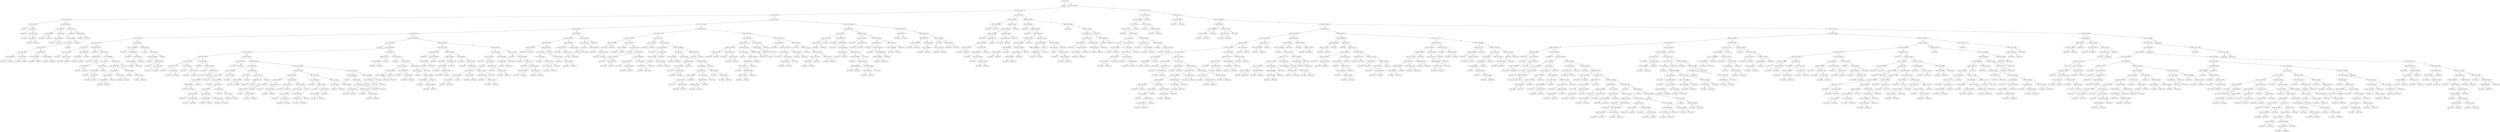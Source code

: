 digraph 37 {
    node [shape=ellipse]
    node [shape=box]
    "(0) 6 Cut=0.0175" -> "(1) Class=0 " [label="<"]
    node [shape=ellipse]
    "(0) 6 Cut=0.0175" -> "(2) 4 Cut=0.009075" [label=">="]
    node [shape=ellipse]
    "(2) 4 Cut=0.009075" -> "(3) 0 Cut=0.511283" [label="<"]
    node [shape=ellipse]
    "(2) 4 Cut=0.009075" -> "(704) 3 Cut=11.4319" [label=">="]
    node [shape=ellipse]
    "(3) 0 Cut=0.511283" -> "(4) 3 Cut=86.8758" [label="<"]
    node [shape=ellipse]
    "(3) 0 Cut=0.511283" -> "(615) 6 Cut=0.0375" [label=">="]
    node [shape=ellipse]
    "(4) 3 Cut=86.8758" -> "(5) 3 Cut=78.0681" [label="<"]
    node [shape=ellipse]
    "(4) 3 Cut=86.8758" -> "(48) 3 Cut=260.665" [label=">="]
    node [shape=ellipse]
    "(5) 3 Cut=78.0681" -> "(6) 1 Cut=1.77085" [label="<"]
    node [shape=ellipse]
    "(5) 3 Cut=78.0681" -> "(15) 0 Cut=0.020104" [label=">="]
    node [shape=box]
    "(6) 1 Cut=1.77085" -> "(7) Class=0 " [label="<"]
    node [shape=ellipse]
    "(6) 1 Cut=1.77085" -> "(8) 6 Cut=0.0375" [label=">="]
    node [shape=box]
    "(8) 6 Cut=0.0375" -> "(9) Class=0 " [label="<"]
    node [shape=ellipse]
    "(8) 6 Cut=0.0375" -> "(10) 0 Cut=0.011398" [label=">="]
    node [shape=box]
    "(10) 0 Cut=0.011398" -> "(11) Class=1 " [label="<"]
    node [shape=ellipse]
    "(10) 0 Cut=0.011398" -> "(12) 6 Cut=0.075" [label=">="]
    node [shape=box]
    "(12) 6 Cut=0.075" -> "(13) Class=0 " [label="<"]
    node [shape=box]
    "(12) 6 Cut=0.075" -> "(14) Class=1 " [label=">="]
    node [shape=ellipse]
    "(15) 0 Cut=0.020104" -> "(16) 0 Cut=2e-06" [label="<"]
    node [shape=ellipse]
    "(15) 0 Cut=0.020104" -> "(43) 2 Cut=130.05" [label=">="]
    node [shape=ellipse]
    "(16) 0 Cut=2e-06" -> "(17) 4 Cut=0.007474" [label="<"]
    node [shape=ellipse]
    "(16) 0 Cut=2e-06" -> "(20) 6 Cut=0.0375" [label=">="]
    node [shape=box]
    "(17) 4 Cut=0.007474" -> "(18) Class=1 " [label="<"]
    node [shape=box]
    "(17) 4 Cut=0.007474" -> "(19) Class=0 " [label=">="]
    node [shape=ellipse]
    "(20) 6 Cut=0.0375" -> "(21) 0 Cut=0.000203" [label="<"]
    node [shape=ellipse]
    "(20) 6 Cut=0.0375" -> "(24) 5 Cut=3.65667" [label=">="]
    node [shape=box]
    "(21) 0 Cut=0.000203" -> "(22) Class=0 " [label="<"]
    node [shape=box]
    "(21) 0 Cut=0.000203" -> "(23) Class=1 " [label=">="]
    node [shape=ellipse]
    "(24) 5 Cut=3.65667" -> "(25) 1 Cut=2.28556" [label="<"]
    node [shape=box]
    "(24) 5 Cut=3.65667" -> "(42) Class=0 " [label=">="]
    node [shape=ellipse]
    "(25) 1 Cut=2.28556" -> "(26) 6 Cut=0.0875" [label="<"]
    node [shape=box]
    "(25) 1 Cut=2.28556" -> "(41) Class=0 " [label=">="]
    node [shape=ellipse]
    "(26) 6 Cut=0.0875" -> "(27) 1 Cut=1.77085" [label="<"]
    node [shape=ellipse]
    "(26) 6 Cut=0.0875" -> "(34) 3 Cut=83.5857" [label=">="]
    node [shape=ellipse]
    "(27) 1 Cut=1.77085" -> "(28) 5 Cut=3.63592" [label="<"]
    node [shape=ellipse]
    "(27) 1 Cut=1.77085" -> "(31) 3 Cut=83.5857" [label=">="]
    node [shape=box]
    "(28) 5 Cut=3.63592" -> "(29) Class=1 " [label="<"]
    node [shape=box]
    "(28) 5 Cut=3.63592" -> "(30) Class=0 " [label=">="]
    node [shape=box]
    "(31) 3 Cut=83.5857" -> "(32) Class=0 " [label="<"]
    node [shape=box]
    "(31) 3 Cut=83.5857" -> "(33) Class=1 " [label=">="]
    node [shape=ellipse]
    "(34) 3 Cut=83.5857" -> "(35) 0 Cut=0.000203" [label="<"]
    node [shape=ellipse]
    "(34) 3 Cut=83.5857" -> "(38) 0 Cut=0.008935" [label=">="]
    node [shape=box]
    "(35) 0 Cut=0.000203" -> "(36) Class=0 " [label="<"]
    node [shape=box]
    "(35) 0 Cut=0.000203" -> "(37) Class=1 " [label=">="]
    node [shape=box]
    "(38) 0 Cut=0.008935" -> "(39) Class=1 " [label="<"]
    node [shape=box]
    "(38) 0 Cut=0.008935" -> "(40) Class=0 " [label=">="]
    node [shape=box]
    "(43) 2 Cut=130.05" -> "(44) Class=1 " [label="<"]
    node [shape=ellipse]
    "(43) 2 Cut=130.05" -> "(45) 6 Cut=0.0625" [label=">="]
    node [shape=box]
    "(45) 6 Cut=0.0625" -> "(46) Class=0 " [label="<"]
    node [shape=box]
    "(45) 6 Cut=0.0625" -> "(47) Class=1 " [label=">="]
    node [shape=ellipse]
    "(48) 3 Cut=260.665" -> "(49) 1 Cut=2.27106" [label="<"]
    node [shape=ellipse]
    "(48) 3 Cut=260.665" -> "(544) 4 Cut=0.001085" [label=">="]
    node [shape=ellipse]
    "(49) 1 Cut=2.27106" -> "(50) 5 Cut=3.85257" [label="<"]
    node [shape=ellipse]
    "(49) 1 Cut=2.27106" -> "(401) 4 Cut=0.004707" [label=">="]
    node [shape=ellipse]
    "(50) 5 Cut=3.85257" -> "(51) 4 Cut=0.002723" [label="<"]
    node [shape=ellipse]
    "(50) 5 Cut=3.85257" -> "(362) 6 Cut=0.0875" [label=">="]
    node [shape=ellipse]
    "(51) 4 Cut=0.002723" -> "(52) 6 Cut=0.0625" [label="<"]
    node [shape=ellipse]
    "(51) 4 Cut=0.002723" -> "(121) 4 Cut=0.006948" [label=">="]
    node [shape=ellipse]
    "(52) 6 Cut=0.0625" -> "(53) 5 Cut=3.79441" [label="<"]
    node [shape=ellipse]
    "(52) 6 Cut=0.0625" -> "(100) 2 Cut=245.45" [label=">="]
    node [shape=ellipse]
    "(53) 5 Cut=3.79441" -> "(54) 2 Cut=287.7" [label="<"]
    node [shape=ellipse]
    "(53) 5 Cut=3.79441" -> "(65) 5 Cut=3.799579" [label=">="]
    node [shape=ellipse]
    "(54) 2 Cut=287.7" -> "(55) 0 Cut=0.011372" [label="<"]
    node [shape=ellipse]
    "(54) 2 Cut=287.7" -> "(60) 0 Cut=0.008909" [label=">="]
    node [shape=box]
    "(55) 0 Cut=0.011372" -> "(56) Class=0 " [label="<"]
    node [shape=ellipse]
    "(55) 0 Cut=0.011372" -> "(57) 6 Cut=0.0375" [label=">="]
    node [shape=box]
    "(57) 6 Cut=0.0375" -> "(58) Class=0 " [label="<"]
    node [shape=box]
    "(57) 6 Cut=0.0375" -> "(59) Class=1 " [label=">="]
    node [shape=ellipse]
    "(60) 0 Cut=0.008909" -> "(61) 6 Cut=0.0375" [label="<"]
    node [shape=box]
    "(60) 0 Cut=0.008909" -> "(64) Class=0 " [label=">="]
    node [shape=box]
    "(61) 6 Cut=0.0375" -> "(62) Class=0 " [label="<"]
    node [shape=box]
    "(61) 6 Cut=0.0375" -> "(63) Class=1 " [label=">="]
    node [shape=box]
    "(65) 5 Cut=3.799579" -> "(66) Class=0 " [label="<"]
    node [shape=ellipse]
    "(65) 5 Cut=3.799579" -> "(67) 2 Cut=245.45" [label=">="]
    node [shape=ellipse]
    "(67) 2 Cut=245.45" -> "(68) 6 Cut=0.0375" [label="<"]
    node [shape=ellipse]
    "(67) 2 Cut=245.45" -> "(71) 0 Cut=0.008909" [label=">="]
    node [shape=box]
    "(68) 6 Cut=0.0375" -> "(69) Class=0 " [label="<"]
    node [shape=box]
    "(68) 6 Cut=0.0375" -> "(70) Class=1 " [label=">="]
    node [shape=ellipse]
    "(71) 0 Cut=0.008909" -> "(72) 2 Cut=287.7" [label="<"]
    node [shape=ellipse]
    "(71) 0 Cut=0.008909" -> "(83) 3 Cut=202.632" [label=">="]
    node [shape=ellipse]
    "(72) 2 Cut=287.7" -> "(73) 6 Cut=0.0375" [label="<"]
    node [shape=ellipse]
    "(72) 2 Cut=287.7" -> "(76) 6 Cut=0.0375" [label=">="]
    node [shape=box]
    "(73) 6 Cut=0.0375" -> "(74) Class=1 " [label="<"]
    node [shape=box]
    "(73) 6 Cut=0.0375" -> "(75) Class=0 " [label=">="]
    node [shape=ellipse]
    "(76) 6 Cut=0.0375" -> "(77) 5 Cut=3.84874" [label="<"]
    node [shape=box]
    "(76) 6 Cut=0.0375" -> "(82) Class=0 " [label=">="]
    node [shape=box]
    "(77) 5 Cut=3.84874" -> "(78) Class=0 " [label="<"]
    node [shape=ellipse]
    "(77) 5 Cut=3.84874" -> "(79) 0 Cut=9e-05" [label=">="]
    node [shape=box]
    "(79) 0 Cut=9e-05" -> "(80) Class=0 " [label="<"]
    node [shape=box]
    "(79) 0 Cut=9e-05" -> "(81) Class=1 " [label=">="]
    node [shape=ellipse]
    "(83) 3 Cut=202.632" -> "(84) 4 Cut=0.001734" [label="<"]
    node [shape=box]
    "(83) 3 Cut=202.632" -> "(99) Class=0 " [label=">="]
    node [shape=ellipse]
    "(84) 4 Cut=0.001734" -> "(85) 6 Cut=0.0375" [label="<"]
    node [shape=ellipse]
    "(84) 4 Cut=0.001734" -> "(94) 0 Cut=0.020104" [label=">="]
    node [shape=ellipse]
    "(85) 6 Cut=0.0375" -> "(86) 0 Cut=0.020104" [label="<"]
    node [shape=ellipse]
    "(85) 6 Cut=0.0375" -> "(91) 1 Cut=2.01038" [label=">="]
    node [shape=ellipse]
    "(86) 0 Cut=0.020104" -> "(87) 5 Cut=3.83902" [label="<"]
    node [shape=box]
    "(86) 0 Cut=0.020104" -> "(90) Class=0 " [label=">="]
    node [shape=box]
    "(87) 5 Cut=3.83902" -> "(88) Class=0 " [label="<"]
    node [shape=box]
    "(87) 5 Cut=3.83902" -> "(89) Class=1 " [label=">="]
    node [shape=box]
    "(91) 1 Cut=2.01038" -> "(92) Class=0 " [label="<"]
    node [shape=box]
    "(91) 1 Cut=2.01038" -> "(93) Class=1 " [label=">="]
    node [shape=box]
    "(94) 0 Cut=0.020104" -> "(95) Class=0 " [label="<"]
    node [shape=ellipse]
    "(94) 0 Cut=0.020104" -> "(96) 5 Cut=3.81008" [label=">="]
    node [shape=box]
    "(96) 5 Cut=3.81008" -> "(97) Class=1 " [label="<"]
    node [shape=box]
    "(96) 5 Cut=3.81008" -> "(98) Class=0 " [label=">="]
    node [shape=ellipse]
    "(100) 2 Cut=245.45" -> "(101) 0 Cut=0.008909" [label="<"]
    node [shape=ellipse]
    "(100) 2 Cut=245.45" -> "(110) 0 Cut=9e-05" [label=">="]
    node [shape=box]
    "(101) 0 Cut=0.008909" -> "(102) Class=1 " [label="<"]
    node [shape=ellipse]
    "(101) 0 Cut=0.008909" -> "(103) 3 Cut=146.007" [label=">="]
    node [shape=box]
    "(103) 3 Cut=146.007" -> "(104) Class=0 " [label="<"]
    node [shape=ellipse]
    "(103) 3 Cut=146.007" -> "(105) 6 Cut=0.0875" [label=">="]
    node [shape=ellipse]
    "(105) 6 Cut=0.0875" -> "(106) 0 Cut=0.020104" [label="<"]
    node [shape=box]
    "(105) 6 Cut=0.0875" -> "(109) Class=1 " [label=">="]
    node [shape=box]
    "(106) 0 Cut=0.020104" -> "(107) Class=1 " [label="<"]
    node [shape=box]
    "(106) 0 Cut=0.020104" -> "(108) Class=0 " [label=">="]
    node [shape=box]
    "(110) 0 Cut=9e-05" -> "(111) Class=1 " [label="<"]
    node [shape=ellipse]
    "(110) 0 Cut=9e-05" -> "(112) 2 Cut=287.7" [label=">="]
    node [shape=ellipse]
    "(112) 2 Cut=287.7" -> "(113) 0 Cut=0.008909" [label="<"]
    node [shape=box]
    "(112) 2 Cut=287.7" -> "(120) Class=1 " [label=">="]
    node [shape=box]
    "(113) 0 Cut=0.008909" -> "(114) Class=0 " [label="<"]
    node [shape=ellipse]
    "(113) 0 Cut=0.008909" -> "(115) 3 Cut=162.598" [label=">="]
    node [shape=box]
    "(115) 3 Cut=162.598" -> "(116) Class=1 " [label="<"]
    node [shape=ellipse]
    "(115) 3 Cut=162.598" -> "(117) 1 Cut=2.01038" [label=">="]
    node [shape=box]
    "(117) 1 Cut=2.01038" -> "(118) Class=1 " [label="<"]
    node [shape=box]
    "(117) 1 Cut=2.01038" -> "(119) Class=0 " [label=">="]
    node [shape=ellipse]
    "(121) 4 Cut=0.006948" -> "(122) 6 Cut=0.0375" [label="<"]
    node [shape=ellipse]
    "(121) 4 Cut=0.006948" -> "(293) 4 Cut=0.0084" [label=">="]
    node [shape=box]
    "(122) 6 Cut=0.0375" -> "(123) Class=0 " [label="<"]
    node [shape=ellipse]
    "(122) 6 Cut=0.0375" -> "(124) 4 Cut=0.006148" [label=">="]
    node [shape=ellipse]
    "(124) 4 Cut=0.006148" -> "(125) 4 Cut=0.003366" [label="<"]
    node [shape=ellipse]
    "(124) 4 Cut=0.006148" -> "(262) 0 Cut=9e-05" [label=">="]
    node [shape=ellipse]
    "(125) 4 Cut=0.003366" -> "(126) 6 Cut=0.0625" [label="<"]
    node [shape=ellipse]
    "(125) 4 Cut=0.003366" -> "(145) 2 Cut=152.425" [label=">="]
    node [shape=ellipse]
    "(126) 6 Cut=0.0625" -> "(127) 2 Cut=337.225" [label="<"]
    node [shape=ellipse]
    "(126) 6 Cut=0.0625" -> "(138) 3 Cut=256.857" [label=">="]
    node [shape=ellipse]
    "(127) 2 Cut=337.225" -> "(128) 1 Cut=2.01717" [label="<"]
    node [shape=ellipse]
    "(127) 2 Cut=337.225" -> "(133) 1 Cut=2.01724" [label=">="]
    node [shape=box]
    "(128) 1 Cut=2.01717" -> "(129) Class=0 " [label="<"]
    node [shape=ellipse]
    "(128) 1 Cut=2.01717" -> "(130) 4 Cut=0.002974" [label=">="]
    node [shape=box]
    "(130) 4 Cut=0.002974" -> "(131) Class=0 " [label="<"]
    node [shape=box]
    "(130) 4 Cut=0.002974" -> "(132) Class=1 " [label=">="]
    node [shape=box]
    "(133) 1 Cut=2.01724" -> "(134) Class=1 " [label="<"]
    node [shape=ellipse]
    "(133) 1 Cut=2.01724" -> "(135) 3 Cut=256.857" [label=">="]
    node [shape=box]
    "(135) 3 Cut=256.857" -> "(136) Class=1 " [label="<"]
    node [shape=box]
    "(135) 3 Cut=256.857" -> "(137) Class=0 " [label=">="]
    node [shape=box]
    "(138) 3 Cut=256.857" -> "(139) Class=1 " [label="<"]
    node [shape=ellipse]
    "(138) 3 Cut=256.857" -> "(140) 0 Cut=0.020104" [label=">="]
    node [shape=box]
    "(140) 0 Cut=0.020104" -> "(141) Class=1 " [label="<"]
    node [shape=ellipse]
    "(140) 0 Cut=0.020104" -> "(142) 6 Cut=0.0875" [label=">="]
    node [shape=box]
    "(142) 6 Cut=0.0875" -> "(143) Class=0 " [label="<"]
    node [shape=box]
    "(142) 6 Cut=0.0875" -> "(144) Class=1 " [label=">="]
    node [shape=ellipse]
    "(145) 2 Cut=152.425" -> "(146) 0 Cut=0.011372" [label="<"]
    node [shape=ellipse]
    "(145) 2 Cut=152.425" -> "(149) 0 Cut=0.008909" [label=">="]
    node [shape=box]
    "(146) 0 Cut=0.011372" -> "(147) Class=1 " [label="<"]
    node [shape=box]
    "(146) 0 Cut=0.011372" -> "(148) Class=0 " [label=">="]
    node [shape=ellipse]
    "(149) 0 Cut=0.008909" -> "(150) 6 Cut=0.0875" [label="<"]
    node [shape=ellipse]
    "(149) 0 Cut=0.008909" -> "(193) 4 Cut=0.005434" [label=">="]
    node [shape=ellipse]
    "(150) 6 Cut=0.0875" -> "(151) 4 Cut=0.004684" [label="<"]
    node [shape=ellipse]
    "(150) 6 Cut=0.0875" -> "(182) 5 Cut=3.53445" [label=">="]
    node [shape=ellipse]
    "(151) 4 Cut=0.004684" -> "(152) 2 Cut=287.7" [label="<"]
    node [shape=ellipse]
    "(151) 4 Cut=0.004684" -> "(159) 3 Cut=254.418" [label=">="]
    node [shape=ellipse]
    "(152) 2 Cut=287.7" -> "(153) 4 Cut=0.004029" [label="<"]
    node [shape=box]
    "(152) 2 Cut=287.7" -> "(158) Class=1 " [label=">="]
    node [shape=ellipse]
    "(153) 4 Cut=0.004029" -> "(154) 6 Cut=0.0625" [label="<"]
    node [shape=box]
    "(153) 4 Cut=0.004029" -> "(157) Class=1 " [label=">="]
    node [shape=box]
    "(154) 6 Cut=0.0625" -> "(155) Class=0 " [label="<"]
    node [shape=box]
    "(154) 6 Cut=0.0625" -> "(156) Class=1 " [label=">="]
    node [shape=ellipse]
    "(159) 3 Cut=254.418" -> "(160) 4 Cut=0.005256" [label="<"]
    node [shape=box]
    "(159) 3 Cut=254.418" -> "(181) Class=0 " [label=">="]
    node [shape=box]
    "(160) 4 Cut=0.005256" -> "(161) Class=0 " [label="<"]
    node [shape=ellipse]
    "(160) 4 Cut=0.005256" -> "(162) 2 Cut=287.7" [label=">="]
    node [shape=ellipse]
    "(162) 2 Cut=287.7" -> "(163) 0 Cut=9e-05" [label="<"]
    node [shape=ellipse]
    "(162) 2 Cut=287.7" -> "(176) 2 Cut=395.275" [label=">="]
    node [shape=ellipse]
    "(163) 0 Cut=9e-05" -> "(164) 5 Cut=3.65298" [label="<"]
    node [shape=ellipse]
    "(163) 0 Cut=9e-05" -> "(169) 6 Cut=0.0625" [label=">="]
    node [shape=box]
    "(164) 5 Cut=3.65298" -> "(165) Class=0 " [label="<"]
    node [shape=ellipse]
    "(164) 5 Cut=3.65298" -> "(166) 5 Cut=3.677089" [label=">="]
    node [shape=box]
    "(166) 5 Cut=3.677089" -> "(167) Class=1 " [label="<"]
    node [shape=box]
    "(166) 5 Cut=3.677089" -> "(168) Class=0 " [label=">="]
    node [shape=ellipse]
    "(169) 6 Cut=0.0625" -> "(170) 3 Cut=124.966" [label="<"]
    node [shape=ellipse]
    "(169) 6 Cut=0.0625" -> "(173) 3 Cut=124.966" [label=">="]
    node [shape=box]
    "(170) 3 Cut=124.966" -> "(171) Class=0 " [label="<"]
    node [shape=box]
    "(170) 3 Cut=124.966" -> "(172) Class=1 " [label=">="]
    node [shape=box]
    "(173) 3 Cut=124.966" -> "(174) Class=1 " [label="<"]
    node [shape=box]
    "(173) 3 Cut=124.966" -> "(175) Class=0 " [label=">="]
    node [shape=box]
    "(176) 2 Cut=395.275" -> "(177) Class=1 " [label="<"]
    node [shape=ellipse]
    "(176) 2 Cut=395.275" -> "(178) 2 Cut=463.3" [label=">="]
    node [shape=box]
    "(178) 2 Cut=463.3" -> "(179) Class=0 " [label="<"]
    node [shape=box]
    "(178) 2 Cut=463.3" -> "(180) Class=1 " [label=">="]
    node [shape=ellipse]
    "(182) 5 Cut=3.53445" -> "(183) 0 Cut=9e-05" [label="<"]
    node [shape=ellipse]
    "(182) 5 Cut=3.53445" -> "(188) 1 Cut=1.77771" [label=">="]
    node [shape=ellipse]
    "(183) 0 Cut=9e-05" -> "(184) 5 Cut=3.47498" [label="<"]
    node [shape=box]
    "(183) 0 Cut=9e-05" -> "(187) Class=1 " [label=">="]
    node [shape=box]
    "(184) 5 Cut=3.47498" -> "(185) Class=1 " [label="<"]
    node [shape=box]
    "(184) 5 Cut=3.47498" -> "(186) Class=0 " [label=">="]
    node [shape=ellipse]
    "(188) 1 Cut=1.77771" -> "(189) 5 Cut=3.75252" [label="<"]
    node [shape=box]
    "(188) 1 Cut=1.77771" -> "(192) Class=1 " [label=">="]
    node [shape=box]
    "(189) 5 Cut=3.75252" -> "(190) Class=1 " [label="<"]
    node [shape=box]
    "(189) 5 Cut=3.75252" -> "(191) Class=0 " [label=">="]
    node [shape=ellipse]
    "(193) 4 Cut=0.005434" -> "(194) 4 Cut=0.004707" [label="<"]
    node [shape=ellipse]
    "(193) 4 Cut=0.005434" -> "(249) 0 Cut=0.020104" [label=">="]
    node [shape=ellipse]
    "(194) 4 Cut=0.004707" -> "(195) 1 Cut=2.01038" [label="<"]
    node [shape=ellipse]
    "(194) 4 Cut=0.004707" -> "(226) 5 Cut=3.5998" [label=">="]
    node [shape=ellipse]
    "(195) 1 Cut=2.01038" -> "(196) 6 Cut=0.0625" [label="<"]
    node [shape=ellipse]
    "(195) 1 Cut=2.01038" -> "(209) 6 Cut=0.0625" [label=">="]
    node [shape=ellipse]
    "(196) 6 Cut=0.0625" -> "(197) 2 Cut=337.225" [label="<"]
    node [shape=ellipse]
    "(196) 6 Cut=0.0625" -> "(204) 3 Cut=165.357" [label=">="]
    node [shape=ellipse]
    "(197) 2 Cut=337.225" -> "(198) 2 Cut=287.7" [label="<"]
    node [shape=box]
    "(197) 2 Cut=337.225" -> "(203) Class=1 " [label=">="]
    node [shape=box]
    "(198) 2 Cut=287.7" -> "(199) Class=0 " [label="<"]
    node [shape=ellipse]
    "(198) 2 Cut=287.7" -> "(200) 3 Cut=165.357" [label=">="]
    node [shape=box]
    "(200) 3 Cut=165.357" -> "(201) Class=1 " [label="<"]
    node [shape=box]
    "(200) 3 Cut=165.357" -> "(202) Class=0 " [label=">="]
    node [shape=box]
    "(204) 3 Cut=165.357" -> "(205) Class=1 " [label="<"]
    node [shape=ellipse]
    "(204) 3 Cut=165.357" -> "(206) 5 Cut=3.71008" [label=">="]
    node [shape=box]
    "(206) 5 Cut=3.71008" -> "(207) Class=1 " [label="<"]
    node [shape=box]
    "(206) 5 Cut=3.71008" -> "(208) Class=0 " [label=">="]
    node [shape=ellipse]
    "(209) 6 Cut=0.0625" -> "(210) 5 Cut=3.63065" [label="<"]
    node [shape=ellipse]
    "(209) 6 Cut=0.0625" -> "(213) 4 Cut=0.004046" [label=">="]
    node [shape=box]
    "(210) 5 Cut=3.63065" -> "(211) Class=1 " [label="<"]
    node [shape=box]
    "(210) 5 Cut=3.63065" -> "(212) Class=0 " [label=">="]
    node [shape=ellipse]
    "(213) 4 Cut=0.004046" -> "(214) 5 Cut=3.71795" [label="<"]
    node [shape=box]
    "(213) 4 Cut=0.004046" -> "(225) Class=1 " [label=">="]
    node [shape=ellipse]
    "(214) 5 Cut=3.71795" -> "(215) 3 Cut=177.695" [label="<"]
    node [shape=ellipse]
    "(214) 5 Cut=3.71795" -> "(220) 4 Cut=0.003474" [label=">="]
    node [shape=box]
    "(215) 3 Cut=177.695" -> "(216) Class=1 " [label="<"]
    node [shape=ellipse]
    "(215) 3 Cut=177.695" -> "(217) 5 Cut=3.65831" [label=">="]
    node [shape=box]
    "(217) 5 Cut=3.65831" -> "(218) Class=1 " [label="<"]
    node [shape=box]
    "(217) 5 Cut=3.65831" -> "(219) Class=0 " [label=">="]
    node [shape=ellipse]
    "(220) 4 Cut=0.003474" -> "(221) 2 Cut=268.25" [label="<"]
    node [shape=box]
    "(220) 4 Cut=0.003474" -> "(224) Class=0 " [label=">="]
    node [shape=box]
    "(221) 2 Cut=268.25" -> "(222) Class=1 " [label="<"]
    node [shape=box]
    "(221) 2 Cut=268.25" -> "(223) Class=0 " [label=">="]
    node [shape=ellipse]
    "(226) 5 Cut=3.5998" -> "(227) 4 Cut=0.005174" [label="<"]
    node [shape=ellipse]
    "(226) 5 Cut=3.5998" -> "(236) 2 Cut=178.675" [label=">="]
    node [shape=box]
    "(227) 4 Cut=0.005174" -> "(228) Class=0 " [label="<"]
    node [shape=ellipse]
    "(227) 4 Cut=0.005174" -> "(229) 6 Cut=0.0625" [label=">="]
    node [shape=box]
    "(229) 6 Cut=0.0625" -> "(230) Class=1 " [label="<"]
    node [shape=ellipse]
    "(229) 6 Cut=0.0625" -> "(231) 6 Cut=0.0875" [label=">="]
    node [shape=ellipse]
    "(231) 6 Cut=0.0875" -> "(232) 1 Cut=2.01038" [label="<"]
    node [shape=box]
    "(231) 6 Cut=0.0875" -> "(235) Class=1 " [label=">="]
    node [shape=box]
    "(232) 1 Cut=2.01038" -> "(233) Class=1 " [label="<"]
    node [shape=box]
    "(232) 1 Cut=2.01038" -> "(234) Class=0 " [label=">="]
    node [shape=ellipse]
    "(236) 2 Cut=178.675" -> "(237) 1 Cut=2.01038" [label="<"]
    node [shape=ellipse]
    "(236) 2 Cut=178.675" -> "(240) 6 Cut=0.0875" [label=">="]
    node [shape=box]
    "(237) 1 Cut=2.01038" -> "(238) Class=1 " [label="<"]
    node [shape=box]
    "(237) 1 Cut=2.01038" -> "(239) Class=0 " [label=">="]
    node [shape=ellipse]
    "(240) 6 Cut=0.0875" -> "(241) 0 Cut=0.020104" [label="<"]
    node [shape=ellipse]
    "(240) 6 Cut=0.0875" -> "(244) 5 Cut=3.67806" [label=">="]
    node [shape=box]
    "(241) 0 Cut=0.020104" -> "(242) Class=0 " [label="<"]
    node [shape=box]
    "(241) 0 Cut=0.020104" -> "(243) Class=1 " [label=">="]
    node [shape=box]
    "(244) 5 Cut=3.67806" -> "(245) Class=0 " [label="<"]
    node [shape=ellipse]
    "(244) 5 Cut=3.67806" -> "(246) 0 Cut=0.020104" [label=">="]
    node [shape=box]
    "(246) 0 Cut=0.020104" -> "(247) Class=0 " [label="<"]
    node [shape=box]
    "(246) 0 Cut=0.020104" -> "(248) Class=1 " [label=">="]
    node [shape=ellipse]
    "(249) 0 Cut=0.020104" -> "(250) 4 Cut=0.005495" [label="<"]
    node [shape=ellipse]
    "(249) 0 Cut=0.020104" -> "(257) 4 Cut=0.006053" [label=">="]
    node [shape=box]
    "(250) 4 Cut=0.005495" -> "(251) Class=1 " [label="<"]
    node [shape=ellipse]
    "(250) 4 Cut=0.005495" -> "(252) 6 Cut=0.0625" [label=">="]
    node [shape=ellipse]
    "(252) 6 Cut=0.0625" -> "(253) 2 Cut=463.3" [label="<"]
    node [shape=box]
    "(252) 6 Cut=0.0625" -> "(256) Class=1 " [label=">="]
    node [shape=box]
    "(253) 2 Cut=463.3" -> "(254) Class=0 " [label="<"]
    node [shape=box]
    "(253) 2 Cut=463.3" -> "(255) Class=1 " [label=">="]
    node [shape=ellipse]
    "(257) 4 Cut=0.006053" -> "(258) 2 Cut=178.675" [label="<"]
    node [shape=box]
    "(257) 4 Cut=0.006053" -> "(261) Class=1 " [label=">="]
    node [shape=box]
    "(258) 2 Cut=178.675" -> "(259) Class=1 " [label="<"]
    node [shape=box]
    "(258) 2 Cut=178.675" -> "(260) Class=0 " [label=">="]
    node [shape=ellipse]
    "(262) 0 Cut=9e-05" -> "(263) 2 Cut=245.45" [label="<"]
    node [shape=ellipse]
    "(262) 0 Cut=9e-05" -> "(268) 5 Cut=3.32753" [label=">="]
    node [shape=ellipse]
    "(263) 2 Cut=245.45" -> "(264) 5 Cut=3.6404" [label="<"]
    node [shape=box]
    "(263) 2 Cut=245.45" -> "(267) Class=0 " [label=">="]
    node [shape=box]
    "(264) 5 Cut=3.6404" -> "(265) Class=1 " [label="<"]
    node [shape=box]
    "(264) 5 Cut=3.6404" -> "(266) Class=0 " [label=">="]
    node [shape=box]
    "(268) 5 Cut=3.32753" -> "(269) Class=0 " [label="<"]
    node [shape=ellipse]
    "(268) 5 Cut=3.32753" -> "(270) 1 Cut=2.01717" [label=">="]
    node [shape=ellipse]
    "(270) 1 Cut=2.01717" -> "(271) 3 Cut=150.352" [label="<"]
    node [shape=ellipse]
    "(270) 1 Cut=2.01717" -> "(282) 6 Cut=0.0875" [label=">="]
    node [shape=ellipse]
    "(271) 3 Cut=150.352" -> "(272) 3 Cut=92.3887" [label="<"]
    node [shape=ellipse]
    "(271) 3 Cut=150.352" -> "(277) 0 Cut=0.008909" [label=">="]
    node [shape=ellipse]
    "(272) 3 Cut=92.3887" -> "(273) 0 Cut=0.008909" [label="<"]
    node [shape=box]
    "(272) 3 Cut=92.3887" -> "(276) Class=1 " [label=">="]
    node [shape=box]
    "(273) 0 Cut=0.008909" -> "(274) Class=0 " [label="<"]
    node [shape=box]
    "(273) 0 Cut=0.008909" -> "(275) Class=1 " [label=">="]
    node [shape=box]
    "(277) 0 Cut=0.008909" -> "(278) Class=0 " [label="<"]
    node [shape=ellipse]
    "(277) 0 Cut=0.008909" -> "(279) 3 Cut=189.389" [label=">="]
    node [shape=box]
    "(279) 3 Cut=189.389" -> "(280) Class=0 " [label="<"]
    node [shape=box]
    "(279) 3 Cut=189.389" -> "(281) Class=1 " [label=">="]
    node [shape=ellipse]
    "(282) 6 Cut=0.0875" -> "(283) 2 Cut=152.425" [label="<"]
    node [shape=box]
    "(282) 6 Cut=0.0875" -> "(292) Class=0 " [label=">="]
    node [shape=box]
    "(283) 2 Cut=152.425" -> "(284) Class=0 " [label="<"]
    node [shape=ellipse]
    "(283) 2 Cut=152.425" -> "(285) 4 Cut=0.006639" [label=">="]
    node [shape=ellipse]
    "(285) 4 Cut=0.006639" -> "(286) 6 Cut=0.0625" [label="<"]
    node [shape=box]
    "(285) 4 Cut=0.006639" -> "(291) Class=1 " [label=">="]
    node [shape=box]
    "(286) 6 Cut=0.0625" -> "(287) Class=0 " [label="<"]
    node [shape=ellipse]
    "(286) 6 Cut=0.0625" -> "(288) 4 Cut=0.006386" [label=">="]
    node [shape=box]
    "(288) 4 Cut=0.006386" -> "(289) Class=0 " [label="<"]
    node [shape=box]
    "(288) 4 Cut=0.006386" -> "(290) Class=1 " [label=">="]
    node [shape=ellipse]
    "(293) 4 Cut=0.0084" -> "(294) 1 Cut=1.77085" [label="<"]
    node [shape=ellipse]
    "(293) 4 Cut=0.0084" -> "(333) 6 Cut=0.0875" [label=">="]
    node [shape=ellipse]
    "(294) 1 Cut=1.77085" -> "(295) 4 Cut=0.007188" [label="<"]
    node [shape=ellipse]
    "(294) 1 Cut=1.77085" -> "(302) 5 Cut=3.43069" [label=">="]
    node [shape=box]
    "(295) 4 Cut=0.007188" -> "(296) Class=0 " [label="<"]
    node [shape=ellipse]
    "(295) 4 Cut=0.007188" -> "(297) 4 Cut=0.007844" [label=">="]
    node [shape=ellipse]
    "(297) 4 Cut=0.007844" -> "(298) 2 Cut=382.45" [label="<"]
    node [shape=box]
    "(297) 4 Cut=0.007844" -> "(301) Class=1 " [label=">="]
    node [shape=box]
    "(298) 2 Cut=382.45" -> "(299) Class=1 " [label="<"]
    node [shape=box]
    "(298) 2 Cut=382.45" -> "(300) Class=0 " [label=">="]
    node [shape=ellipse]
    "(302) 5 Cut=3.43069" -> "(303) 6 Cut=0.0625" [label="<"]
    node [shape=ellipse]
    "(302) 5 Cut=3.43069" -> "(312) 0 Cut=9e-05" [label=">="]
    node [shape=box]
    "(303) 6 Cut=0.0625" -> "(304) Class=0 " [label="<"]
    node [shape=ellipse]
    "(303) 6 Cut=0.0625" -> "(305) 1 Cut=2.01724" [label=">="]
    node [shape=ellipse]
    "(305) 1 Cut=2.01724" -> "(306) 0 Cut=9e-05" [label="<"]
    node [shape=box]
    "(305) 1 Cut=2.01724" -> "(311) Class=0 " [label=">="]
    node [shape=box]
    "(306) 0 Cut=9e-05" -> "(307) Class=1 " [label="<"]
    node [shape=ellipse]
    "(306) 0 Cut=9e-05" -> "(308) 4 Cut=0.008127" [label=">="]
    node [shape=box]
    "(308) 4 Cut=0.008127" -> "(309) Class=0 " [label="<"]
    node [shape=box]
    "(308) 4 Cut=0.008127" -> "(310) Class=1 " [label=">="]
    node [shape=box]
    "(312) 0 Cut=9e-05" -> "(313) Class=1 " [label="<"]
    node [shape=ellipse]
    "(312) 0 Cut=9e-05" -> "(314) 6 Cut=0.0375" [label=">="]
    node [shape=box]
    "(314) 6 Cut=0.0375" -> "(315) Class=0 " [label="<"]
    node [shape=ellipse]
    "(314) 6 Cut=0.0375" -> "(316) 6 Cut=0.0875" [label=">="]
    node [shape=ellipse]
    "(316) 6 Cut=0.0875" -> "(317) 3 Cut=173.613" [label="<"]
    node [shape=ellipse]
    "(316) 6 Cut=0.0875" -> "(326) 2 Cut=228.875" [label=">="]
    node [shape=ellipse]
    "(317) 3 Cut=173.613" -> "(318) 0 Cut=0.011372" [label="<"]
    node [shape=ellipse]
    "(317) 3 Cut=173.613" -> "(323) 6 Cut=0.0625" [label=">="]
    node [shape=ellipse]
    "(318) 0 Cut=0.011372" -> "(319) 4 Cut=0.00741" [label="<"]
    node [shape=box]
    "(318) 0 Cut=0.011372" -> "(322) Class=1 " [label=">="]
    node [shape=box]
    "(319) 4 Cut=0.00741" -> "(320) Class=1 " [label="<"]
    node [shape=box]
    "(319) 4 Cut=0.00741" -> "(321) Class=0 " [label=">="]
    node [shape=box]
    "(323) 6 Cut=0.0625" -> "(324) Class=0 " [label="<"]
    node [shape=box]
    "(323) 6 Cut=0.0625" -> "(325) Class=1 " [label=">="]
    node [shape=ellipse]
    "(326) 2 Cut=228.875" -> "(327) 4 Cut=0.00741" [label="<"]
    node [shape=box]
    "(326) 2 Cut=228.875" -> "(332) Class=1 " [label=">="]
    node [shape=box]
    "(327) 4 Cut=0.00741" -> "(328) Class=0 " [label="<"]
    node [shape=ellipse]
    "(327) 4 Cut=0.00741" -> "(329) 1 Cut=2.01717" [label=">="]
    node [shape=box]
    "(329) 1 Cut=2.01717" -> "(330) Class=0 " [label="<"]
    node [shape=box]
    "(329) 1 Cut=2.01717" -> "(331) Class=1 " [label=">="]
    node [shape=ellipse]
    "(333) 6 Cut=0.0875" -> "(334) 0 Cut=0.020104" [label="<"]
    node [shape=ellipse]
    "(333) 6 Cut=0.0875" -> "(349) 1 Cut=1.77085" [label=">="]
    node [shape=ellipse]
    "(334) 0 Cut=0.020104" -> "(335) 4 Cut=0.0085" [label="<"]
    node [shape=ellipse]
    "(334) 0 Cut=0.020104" -> "(344) 4 Cut=0.008537" [label=">="]
    node [shape=box]
    "(335) 4 Cut=0.0085" -> "(336) Class=0 " [label="<"]
    node [shape=ellipse]
    "(335) 4 Cut=0.0085" -> "(337) 0 Cut=9e-05" [label=">="]
    node [shape=box]
    "(337) 0 Cut=9e-05" -> "(338) Class=1 " [label="<"]
    node [shape=ellipse]
    "(337) 0 Cut=9e-05" -> "(339) 2 Cut=178.675" [label=">="]
    node [shape=box]
    "(339) 2 Cut=178.675" -> "(340) Class=1 " [label="<"]
    node [shape=ellipse]
    "(339) 2 Cut=178.675" -> "(341) 1 Cut=1.77085" [label=">="]
    node [shape=box]
    "(341) 1 Cut=1.77085" -> "(342) Class=1 " [label="<"]
    node [shape=box]
    "(341) 1 Cut=1.77085" -> "(343) Class=0 " [label=">="]
    node [shape=ellipse]
    "(344) 4 Cut=0.008537" -> "(345) 6 Cut=0.0625" [label="<"]
    node [shape=box]
    "(344) 4 Cut=0.008537" -> "(348) Class=0 " [label=">="]
    node [shape=box]
    "(345) 6 Cut=0.0625" -> "(346) Class=1 " [label="<"]
    node [shape=box]
    "(345) 6 Cut=0.0625" -> "(347) Class=0 " [label=">="]
    node [shape=box]
    "(349) 1 Cut=1.77085" -> "(350) Class=1 " [label="<"]
    node [shape=ellipse]
    "(349) 1 Cut=1.77085" -> "(351) 5 Cut=3.36083" [label=">="]
    node [shape=box]
    "(351) 5 Cut=3.36083" -> "(352) Class=0 " [label="<"]
    node [shape=ellipse]
    "(351) 5 Cut=3.36083" -> "(353) 1 Cut=1.77771" [label=">="]
    node [shape=box]
    "(353) 1 Cut=1.77771" -> "(354) Class=0 " [label="<"]
    node [shape=ellipse]
    "(353) 1 Cut=1.77771" -> "(355) 0 Cut=0.011284" [label=">="]
    node [shape=ellipse]
    "(355) 0 Cut=0.011284" -> "(356) 3 Cut=111.609" [label="<"]
    node [shape=ellipse]
    "(355) 0 Cut=0.011284" -> "(359) 2 Cut=209.425" [label=">="]
    node [shape=box]
    "(356) 3 Cut=111.609" -> "(357) Class=1 " [label="<"]
    node [shape=box]
    "(356) 3 Cut=111.609" -> "(358) Class=0 " [label=">="]
    node [shape=box]
    "(359) 2 Cut=209.425" -> "(360) Class=0 " [label="<"]
    node [shape=box]
    "(359) 2 Cut=209.425" -> "(361) Class=1 " [label=">="]
    node [shape=ellipse]
    "(362) 6 Cut=0.0875" -> "(363) 6 Cut=0.0625" [label="<"]
    node [shape=ellipse]
    "(362) 6 Cut=0.0875" -> "(392) 5 Cut=3.87038" [label=">="]
    node [shape=ellipse]
    "(363) 6 Cut=0.0625" -> "(364) 0 Cut=9e-05" [label="<"]
    node [shape=ellipse]
    "(363) 6 Cut=0.0625" -> "(383) 0 Cut=0.020104" [label=">="]
    node [shape=ellipse]
    "(364) 0 Cut=9e-05" -> "(365) 6 Cut=0.0375" [label="<"]
    node [shape=ellipse]
    "(364) 0 Cut=9e-05" -> "(368) 3 Cut=250.781" [label=">="]
    node [shape=box]
    "(365) 6 Cut=0.0375" -> "(366) Class=1 " [label="<"]
    node [shape=box]
    "(365) 6 Cut=0.0375" -> "(367) Class=0 " [label=">="]
    node [shape=ellipse]
    "(368) 3 Cut=250.781" -> "(369) 1 Cut=2.01717" [label="<"]
    node [shape=box]
    "(368) 3 Cut=250.781" -> "(382) Class=1 " [label=">="]
    node [shape=ellipse]
    "(369) 1 Cut=2.01717" -> "(370) 3 Cut=243.553" [label="<"]
    node [shape=ellipse]
    "(369) 1 Cut=2.01717" -> "(377) 6 Cut=0.0375" [label=">="]
    node [shape=box]
    "(370) 3 Cut=243.553" -> "(371) Class=0 " [label="<"]
    node [shape=ellipse]
    "(370) 3 Cut=243.553" -> "(372) 6 Cut=0.0375" [label=">="]
    node [shape=ellipse]
    "(372) 6 Cut=0.0375" -> "(373) 1 Cut=1.77085" [label="<"]
    node [shape=box]
    "(372) 6 Cut=0.0375" -> "(376) Class=0 " [label=">="]
    node [shape=box]
    "(373) 1 Cut=1.77085" -> "(374) Class=0 " [label="<"]
    node [shape=box]
    "(373) 1 Cut=1.77085" -> "(375) Class=1 " [label=">="]
    node [shape=box]
    "(377) 6 Cut=0.0375" -> "(378) Class=0 " [label="<"]
    node [shape=ellipse]
    "(377) 6 Cut=0.0375" -> "(379) 2 Cut=395.275" [label=">="]
    node [shape=box]
    "(379) 2 Cut=395.275" -> "(380) Class=1 " [label="<"]
    node [shape=box]
    "(379) 2 Cut=395.275" -> "(381) Class=0 " [label=">="]
    node [shape=ellipse]
    "(383) 0 Cut=0.020104" -> "(384) 3 Cut=243.553" [label="<"]
    node [shape=ellipse]
    "(383) 0 Cut=0.020104" -> "(389) 5 Cut=3.85707" [label=">="]
    node [shape=box]
    "(384) 3 Cut=243.553" -> "(385) Class=1 " [label="<"]
    node [shape=ellipse]
    "(384) 3 Cut=243.553" -> "(386) 1 Cut=1.77771" [label=">="]
    node [shape=box]
    "(386) 1 Cut=1.77771" -> "(387) Class=1 " [label="<"]
    node [shape=box]
    "(386) 1 Cut=1.77771" -> "(388) Class=0 " [label=">="]
    node [shape=box]
    "(389) 5 Cut=3.85707" -> "(390) Class=0 " [label="<"]
    node [shape=box]
    "(389) 5 Cut=3.85707" -> "(391) Class=1 " [label=">="]
    node [shape=ellipse]
    "(392) 5 Cut=3.87038" -> "(393) 1 Cut=1.77085" [label="<"]
    node [shape=box]
    "(392) 5 Cut=3.87038" -> "(400) Class=1 " [label=">="]
    node [shape=box]
    "(393) 1 Cut=1.77085" -> "(394) Class=0 " [label="<"]
    node [shape=ellipse]
    "(393) 1 Cut=1.77085" -> "(395) 3 Cut=243.096" [label=">="]
    node [shape=box]
    "(395) 3 Cut=243.096" -> "(396) Class=1 " [label="<"]
    node [shape=ellipse]
    "(395) 3 Cut=243.096" -> "(397) 0 Cut=0.011284" [label=">="]
    node [shape=box]
    "(397) 0 Cut=0.011284" -> "(398) Class=0 " [label="<"]
    node [shape=box]
    "(397) 0 Cut=0.011284" -> "(399) Class=1 " [label=">="]
    node [shape=ellipse]
    "(401) 4 Cut=0.004707" -> "(402) 6 Cut=0.0375" [label="<"]
    node [shape=ellipse]
    "(401) 4 Cut=0.004707" -> "(483) 0 Cut=0.000115" [label=">="]
    node [shape=ellipse]
    "(402) 6 Cut=0.0375" -> "(403) 5 Cut=3.67481" [label="<"]
    node [shape=ellipse]
    "(402) 6 Cut=0.0375" -> "(430) 2 Cut=178.675" [label=">="]
    node [shape=ellipse]
    "(403) 5 Cut=3.67481" -> "(404) 1 Cut=2.28556" [label="<"]
    node [shape=ellipse]
    "(403) 5 Cut=3.67481" -> "(407) 3 Cut=118.789" [label=">="]
    node [shape=box]
    "(404) 1 Cut=2.28556" -> "(405) Class=1 " [label="<"]
    node [shape=box]
    "(404) 1 Cut=2.28556" -> "(406) Class=0 " [label=">="]
    node [shape=ellipse]
    "(407) 3 Cut=118.789" -> "(408) 1 Cut=2.28556" [label="<"]
    node [shape=ellipse]
    "(407) 3 Cut=118.789" -> "(411) 3 Cut=147.954" [label=">="]
    node [shape=box]
    "(408) 1 Cut=2.28556" -> "(409) Class=1 " [label="<"]
    node [shape=box]
    "(408) 1 Cut=2.28556" -> "(410) Class=0 " [label=">="]
    node [shape=box]
    "(411) 3 Cut=147.954" -> "(412) Class=1 " [label="<"]
    node [shape=ellipse]
    "(411) 3 Cut=147.954" -> "(413) 2 Cut=287.7" [label=">="]
    node [shape=ellipse]
    "(413) 2 Cut=287.7" -> "(414) 2 Cut=245.45" [label="<"]
    node [shape=ellipse]
    "(413) 2 Cut=287.7" -> "(419) 4 Cut=0.001368" [label=">="]
    node [shape=box]
    "(414) 2 Cut=245.45" -> "(415) Class=1 " [label="<"]
    node [shape=ellipse]
    "(414) 2 Cut=245.45" -> "(416) 1 Cut=2.28556" [label=">="]
    node [shape=box]
    "(416) 1 Cut=2.28556" -> "(417) Class=0 " [label="<"]
    node [shape=box]
    "(416) 1 Cut=2.28556" -> "(418) Class=1 " [label=">="]
    node [shape=ellipse]
    "(419) 4 Cut=0.001368" -> "(420) 4 Cut=0.001269" [label="<"]
    node [shape=ellipse]
    "(419) 4 Cut=0.001368" -> "(425) 1 Cut=2.28556" [label=">="]
    node [shape=box]
    "(420) 4 Cut=0.001269" -> "(421) Class=1 " [label="<"]
    node [shape=ellipse]
    "(420) 4 Cut=0.001269" -> "(422) 0 Cut=0.000115" [label=">="]
    node [shape=box]
    "(422) 0 Cut=0.000115" -> "(423) Class=0 " [label="<"]
    node [shape=box]
    "(422) 0 Cut=0.000115" -> "(424) Class=1 " [label=">="]
    node [shape=ellipse]
    "(425) 1 Cut=2.28556" -> "(426) 5 Cut=3.71811" [label="<"]
    node [shape=box]
    "(425) 1 Cut=2.28556" -> "(429) Class=1 " [label=">="]
    node [shape=box]
    "(426) 5 Cut=3.71811" -> "(427) Class=0 " [label="<"]
    node [shape=box]
    "(426) 5 Cut=3.71811" -> "(428) Class=1 " [label=">="]
    node [shape=ellipse]
    "(430) 2 Cut=178.675" -> "(431) 1 Cut=2.28556" [label="<"]
    node [shape=ellipse]
    "(430) 2 Cut=178.675" -> "(434) 3 Cut=147.954" [label=">="]
    node [shape=box]
    "(431) 1 Cut=2.28556" -> "(432) Class=1 " [label="<"]
    node [shape=box]
    "(431) 1 Cut=2.28556" -> "(433) Class=0 " [label=">="]
    node [shape=ellipse]
    "(434) 3 Cut=147.954" -> "(435) 1 Cut=2.28556" [label="<"]
    node [shape=ellipse]
    "(434) 3 Cut=147.954" -> "(444) 4 Cut=0.004606" [label=">="]
    node [shape=box]
    "(435) 1 Cut=2.28556" -> "(436) Class=1 " [label="<"]
    node [shape=ellipse]
    "(435) 1 Cut=2.28556" -> "(437) 3 Cut=138.946" [label=">="]
    node [shape=ellipse]
    "(437) 3 Cut=138.946" -> "(438) 6 Cut=0.0625" [label="<"]
    node [shape=box]
    "(437) 3 Cut=138.946" -> "(443) Class=1 " [label=">="]
    node [shape=box]
    "(438) 6 Cut=0.0625" -> "(439) Class=1 " [label="<"]
    node [shape=ellipse]
    "(438) 6 Cut=0.0625" -> "(440) 5 Cut=3.781349" [label=">="]
    node [shape=box]
    "(440) 5 Cut=3.781349" -> "(441) Class=0 " [label="<"]
    node [shape=box]
    "(440) 5 Cut=3.781349" -> "(442) Class=1 " [label=">="]
    node [shape=ellipse]
    "(444) 4 Cut=0.004606" -> "(445) 2 Cut=287.7" [label="<"]
    node [shape=ellipse]
    "(444) 4 Cut=0.004606" -> "(480) 0 Cut=0.000115" [label=">="]
    node [shape=ellipse]
    "(445) 2 Cut=287.7" -> "(446) 5 Cut=3.80047" [label="<"]
    node [shape=ellipse]
    "(445) 2 Cut=287.7" -> "(449) 5 Cut=3.5706" [label=">="]
    node [shape=box]
    "(446) 5 Cut=3.80047" -> "(447) Class=0 " [label="<"]
    node [shape=box]
    "(446) 5 Cut=3.80047" -> "(448) Class=1 " [label=">="]
    node [shape=ellipse]
    "(449) 5 Cut=3.5706" -> "(450) 4 Cut=0.004493" [label="<"]
    node [shape=ellipse]
    "(449) 5 Cut=3.5706" -> "(457) 4 Cut=0.002939" [label=">="]
    node [shape=ellipse]
    "(450) 4 Cut=0.004493" -> "(451) 1 Cut=2.28556" [label="<"]
    node [shape=box]
    "(450) 4 Cut=0.004493" -> "(456) Class=1 " [label=">="]
    node [shape=box]
    "(451) 1 Cut=2.28556" -> "(452) Class=1 " [label="<"]
    node [shape=ellipse]
    "(451) 1 Cut=2.28556" -> "(453) 6 Cut=0.0625" [label=">="]
    node [shape=box]
    "(453) 6 Cut=0.0625" -> "(454) Class=1 " [label="<"]
    node [shape=box]
    "(453) 6 Cut=0.0625" -> "(455) Class=0 " [label=">="]
    node [shape=ellipse]
    "(457) 4 Cut=0.002939" -> "(458) 2 Cut=463.3" [label="<"]
    node [shape=box]
    "(457) 4 Cut=0.002939" -> "(479) Class=1 " [label=">="]
    node [shape=ellipse]
    "(458) 2 Cut=463.3" -> "(459) 0 Cut=0.000115" [label="<"]
    node [shape=ellipse]
    "(458) 2 Cut=463.3" -> "(474) 6 Cut=0.0625" [label=">="]
    node [shape=ellipse]
    "(459) 0 Cut=0.000115" -> "(460) 6 Cut=0.0875" [label="<"]
    node [shape=ellipse]
    "(459) 0 Cut=0.000115" -> "(467) 6 Cut=0.0625" [label=">="]
    node [shape=ellipse]
    "(460) 6 Cut=0.0875" -> "(461) 3 Cut=231.172" [label="<"]
    node [shape=box]
    "(460) 6 Cut=0.0875" -> "(466) Class=0 " [label=">="]
    node [shape=box]
    "(461) 3 Cut=231.172" -> "(462) Class=1 " [label="<"]
    node [shape=ellipse]
    "(461) 3 Cut=231.172" -> "(463) 5 Cut=3.84539" [label=">="]
    node [shape=box]
    "(463) 5 Cut=3.84539" -> "(464) Class=0 " [label="<"]
    node [shape=box]
    "(463) 5 Cut=3.84539" -> "(465) Class=1 " [label=">="]
    node [shape=ellipse]
    "(467) 6 Cut=0.0625" -> "(468) 3 Cut=226.487" [label="<"]
    node [shape=box]
    "(467) 6 Cut=0.0625" -> "(473) Class=1 " [label=">="]
    node [shape=ellipse]
    "(468) 3 Cut=226.487" -> "(469) 5 Cut=3.73685" [label="<"]
    node [shape=box]
    "(468) 3 Cut=226.487" -> "(472) Class=0 " [label=">="]
    node [shape=box]
    "(469) 5 Cut=3.73685" -> "(470) Class=0 " [label="<"]
    node [shape=box]
    "(469) 5 Cut=3.73685" -> "(471) Class=1 " [label=">="]
    node [shape=box]
    "(474) 6 Cut=0.0625" -> "(475) Class=1 " [label="<"]
    node [shape=ellipse]
    "(474) 6 Cut=0.0625" -> "(476) 6 Cut=0.0875" [label=">="]
    node [shape=box]
    "(476) 6 Cut=0.0875" -> "(477) Class=0 " [label="<"]
    node [shape=box]
    "(476) 6 Cut=0.0875" -> "(478) Class=1 " [label=">="]
    node [shape=box]
    "(480) 0 Cut=0.000115" -> "(481) Class=1 " [label="<"]
    node [shape=box]
    "(480) 0 Cut=0.000115" -> "(482) Class=0 " [label=">="]
    node [shape=ellipse]
    "(483) 0 Cut=0.000115" -> "(484) 3 Cut=187.52" [label="<"]
    node [shape=ellipse]
    "(483) 0 Cut=0.000115" -> "(517) 3 Cut=160.277" [label=">="]
    node [shape=ellipse]
    "(484) 3 Cut=187.52" -> "(485) 6 Cut=0.0375" [label="<"]
    node [shape=ellipse]
    "(484) 3 Cut=187.52" -> "(512) 5 Cut=3.47791" [label=">="]
    node [shape=ellipse]
    "(485) 6 Cut=0.0375" -> "(486) 2 Cut=178.675" [label="<"]
    node [shape=ellipse]
    "(485) 6 Cut=0.0375" -> "(495) 5 Cut=3.70423" [label=">="]
    node [shape=ellipse]
    "(486) 2 Cut=178.675" -> "(487) 5 Cut=3.61791" [label="<"]
    node [shape=ellipse]
    "(486) 2 Cut=178.675" -> "(490) 3 Cut=122.285" [label=">="]
    node [shape=box]
    "(487) 5 Cut=3.61791" -> "(488) Class=0 " [label="<"]
    node [shape=box]
    "(487) 5 Cut=3.61791" -> "(489) Class=1 " [label=">="]
    node [shape=box]
    "(490) 3 Cut=122.285" -> "(491) Class=0 " [label="<"]
    node [shape=ellipse]
    "(490) 3 Cut=122.285" -> "(492) 2 Cut=245.45" [label=">="]
    node [shape=box]
    "(492) 2 Cut=245.45" -> "(493) Class=1 " [label="<"]
    node [shape=box]
    "(492) 2 Cut=245.45" -> "(494) Class=0 " [label=">="]
    node [shape=ellipse]
    "(495) 5 Cut=3.70423" -> "(496) 3 Cut=101.649" [label="<"]
    node [shape=ellipse]
    "(495) 5 Cut=3.70423" -> "(509) 2 Cut=152.425" [label=">="]
    node [shape=box]
    "(496) 3 Cut=101.649" -> "(497) Class=1 " [label="<"]
    node [shape=ellipse]
    "(496) 3 Cut=101.649" -> "(498) 4 Cut=0.0085" [label=">="]
    node [shape=ellipse]
    "(498) 4 Cut=0.0085" -> "(499) 6 Cut=0.0625" [label="<"]
    node [shape=box]
    "(498) 4 Cut=0.0085" -> "(508) Class=0 " [label=">="]
    node [shape=ellipse]
    "(499) 6 Cut=0.0625" -> "(500) 3 Cut=108.177" [label="<"]
    node [shape=box]
    "(499) 6 Cut=0.0625" -> "(507) Class=1 " [label=">="]
    node [shape=box]
    "(500) 3 Cut=108.177" -> "(501) Class=0 " [label="<"]
    node [shape=ellipse]
    "(500) 3 Cut=108.177" -> "(502) 5 Cut=3.46399" [label=">="]
    node [shape=ellipse]
    "(502) 5 Cut=3.46399" -> "(503) 5 Cut=3.39353" [label="<"]
    node [shape=box]
    "(502) 5 Cut=3.46399" -> "(506) Class=1 " [label=">="]
    node [shape=box]
    "(503) 5 Cut=3.39353" -> "(504) Class=1 " [label="<"]
    node [shape=box]
    "(503) 5 Cut=3.39353" -> "(505) Class=0 " [label=">="]
    node [shape=box]
    "(509) 2 Cut=152.425" -> "(510) Class=0 " [label="<"]
    node [shape=box]
    "(509) 2 Cut=152.425" -> "(511) Class=1 " [label=">="]
    node [shape=ellipse]
    "(512) 5 Cut=3.47791" -> "(513) 6 Cut=0.0625" [label="<"]
    node [shape=box]
    "(512) 5 Cut=3.47791" -> "(516) Class=0 " [label=">="]
    node [shape=box]
    "(513) 6 Cut=0.0625" -> "(514) Class=0 " [label="<"]
    node [shape=box]
    "(513) 6 Cut=0.0625" -> "(515) Class=1 " [label=">="]
    node [shape=ellipse]
    "(517) 3 Cut=160.277" -> "(518) 3 Cut=93.6164" [label="<"]
    node [shape=ellipse]
    "(517) 3 Cut=160.277" -> "(531) 3 Cut=217.07" [label=">="]
    node [shape=box]
    "(518) 3 Cut=93.6164" -> "(519) Class=0 " [label="<"]
    node [shape=ellipse]
    "(518) 3 Cut=93.6164" -> "(520) 3 Cut=128.920999" [label=">="]
    node [shape=ellipse]
    "(520) 3 Cut=128.920999" -> "(521) 4 Cut=0.004723" [label="<"]
    node [shape=ellipse]
    "(520) 3 Cut=128.920999" -> "(528) 4 Cut=0.00675" [label=">="]
    node [shape=box]
    "(521) 4 Cut=0.004723" -> "(522) Class=0 " [label="<"]
    node [shape=ellipse]
    "(521) 4 Cut=0.004723" -> "(523) 3 Cut=97.692" [label=">="]
    node [shape=ellipse]
    "(523) 3 Cut=97.692" -> "(524) 3 Cut=94.8818" [label="<"]
    node [shape=box]
    "(523) 3 Cut=97.692" -> "(527) Class=1 " [label=">="]
    node [shape=box]
    "(524) 3 Cut=94.8818" -> "(525) Class=1 " [label="<"]
    node [shape=box]
    "(524) 3 Cut=94.8818" -> "(526) Class=0 " [label=">="]
    node [shape=box]
    "(528) 4 Cut=0.00675" -> "(529) Class=1 " [label="<"]
    node [shape=box]
    "(528) 4 Cut=0.00675" -> "(530) Class=0 " [label=">="]
    node [shape=box]
    "(531) 3 Cut=217.07" -> "(532) Class=1 " [label="<"]
    node [shape=ellipse]
    "(531) 3 Cut=217.07" -> "(533) 3 Cut=217.378" [label=">="]
    node [shape=box]
    "(533) 3 Cut=217.378" -> "(534) Class=0 " [label="<"]
    node [shape=ellipse]
    "(533) 3 Cut=217.378" -> "(535) 3 Cut=253.756" [label=">="]
    node [shape=ellipse]
    "(535) 3 Cut=253.756" -> "(536) 3 Cut=217.749" [label="<"]
    node [shape=ellipse]
    "(535) 3 Cut=253.756" -> "(541) 5 Cut=3.3304" [label=">="]
    node [shape=ellipse]
    "(536) 3 Cut=217.749" -> "(537) 6 Cut=0.05" [label="<"]
    node [shape=box]
    "(536) 3 Cut=217.749" -> "(540) Class=1 " [label=">="]
    node [shape=box]
    "(537) 6 Cut=0.05" -> "(538) Class=0 " [label="<"]
    node [shape=box]
    "(537) 6 Cut=0.05" -> "(539) Class=1 " [label=">="]
    node [shape=box]
    "(541) 5 Cut=3.3304" -> "(542) Class=0 " [label="<"]
    node [shape=box]
    "(541) 5 Cut=3.3304" -> "(543) Class=1 " [label=">="]
    node [shape=ellipse]
    "(544) 4 Cut=0.001085" -> "(545) 6 Cut=0.0375" [label="<"]
    node [shape=ellipse]
    "(544) 4 Cut=0.001085" -> "(594) 0 Cut=0.000115" [label=">="]
    node [shape=ellipse]
    "(545) 6 Cut=0.0375" -> "(546) 2 Cut=463.3" [label="<"]
    node [shape=ellipse]
    "(545) 6 Cut=0.0375" -> "(573) 6 Cut=0.0625" [label=">="]
    node [shape=ellipse]
    "(546) 2 Cut=463.3" -> "(547) 1 Cut=1.77771" [label="<"]
    node [shape=ellipse]
    "(546) 2 Cut=463.3" -> "(552) 5 Cut=3.86749" [label=">="]
    node [shape=ellipse]
    "(547) 1 Cut=1.77771" -> "(548) 3 Cut=274.25" [label="<"]
    node [shape=box]
    "(547) 1 Cut=1.77771" -> "(551) Class=1 " [label=">="]
    node [shape=box]
    "(548) 3 Cut=274.25" -> "(549) Class=1 " [label="<"]
    node [shape=box]
    "(548) 3 Cut=274.25" -> "(550) Class=0 " [label=">="]
    node [shape=box]
    "(552) 5 Cut=3.86749" -> "(553) Class=0 " [label="<"]
    node [shape=ellipse]
    "(552) 5 Cut=3.86749" -> "(554) 0 Cut=9e-05" [label=">="]
    node [shape=box]
    "(554) 0 Cut=9e-05" -> "(555) Class=1 " [label="<"]
    node [shape=ellipse]
    "(554) 0 Cut=9e-05" -> "(556) 3 Cut=293.658" [label=">="]
    node [shape=ellipse]
    "(556) 3 Cut=293.658" -> "(557) 0 Cut=0.020104" [label="<"]
    node [shape=ellipse]
    "(556) 3 Cut=293.658" -> "(560) 1 Cut=2.27106" [label=">="]
    node [shape=box]
    "(557) 0 Cut=0.020104" -> "(558) Class=1 " [label="<"]
    node [shape=box]
    "(557) 0 Cut=0.020104" -> "(559) Class=0 " [label=">="]
    node [shape=ellipse]
    "(560) 1 Cut=2.27106" -> "(561) 0 Cut=0.008909" [label="<"]
    node [shape=box]
    "(560) 1 Cut=2.27106" -> "(572) Class=0 " [label=">="]
    node [shape=box]
    "(561) 0 Cut=0.008909" -> "(562) Class=0 " [label="<"]
    node [shape=ellipse]
    "(561) 0 Cut=0.008909" -> "(563) 3 Cut=305.518" [label=">="]
    node [shape=ellipse]
    "(563) 3 Cut=305.518" -> "(564) 0 Cut=0.020104" [label="<"]
    node [shape=ellipse]
    "(563) 3 Cut=305.518" -> "(567) 0 Cut=0.020104" [label=">="]
    node [shape=box]
    "(564) 0 Cut=0.020104" -> "(565) Class=1 " [label="<"]
    node [shape=box]
    "(564) 0 Cut=0.020104" -> "(566) Class=0 " [label=">="]
    node [shape=ellipse]
    "(567) 0 Cut=0.020104" -> "(568) 3 Cut=321.185" [label="<"]
    node [shape=box]
    "(567) 0 Cut=0.020104" -> "(571) Class=1 " [label=">="]
    node [shape=box]
    "(568) 3 Cut=321.185" -> "(569) Class=0 " [label="<"]
    node [shape=box]
    "(568) 3 Cut=321.185" -> "(570) Class=1 " [label=">="]
    node [shape=ellipse]
    "(573) 6 Cut=0.0625" -> "(574) 1 Cut=2.01724" [label="<"]
    node [shape=ellipse]
    "(573) 6 Cut=0.0625" -> "(579) 0 Cut=0.020104" [label=">="]
    node [shape=box]
    "(574) 1 Cut=2.01724" -> "(575) Class=0 " [label="<"]
    node [shape=ellipse]
    "(574) 1 Cut=2.01724" -> "(576) 3 Cut=321.185" [label=">="]
    node [shape=box]
    "(576) 3 Cut=321.185" -> "(577) Class=1 " [label="<"]
    node [shape=box]
    "(576) 3 Cut=321.185" -> "(578) Class=0 " [label=">="]
    node [shape=ellipse]
    "(579) 0 Cut=0.020104" -> "(580) 1 Cut=2.0316" [label="<"]
    node [shape=ellipse]
    "(579) 0 Cut=0.020104" -> "(589) 6 Cut=0.0875" [label=">="]
    node [shape=box]
    "(580) 1 Cut=2.0316" -> "(581) Class=1 " [label="<"]
    node [shape=ellipse]
    "(580) 1 Cut=2.0316" -> "(582) 0 Cut=0.000115" [label=">="]
    node [shape=box]
    "(582) 0 Cut=0.000115" -> "(583) Class=0 " [label="<"]
    node [shape=ellipse]
    "(582) 0 Cut=0.000115" -> "(584) 4 Cut=0.000929" [label=">="]
    node [shape=ellipse]
    "(584) 4 Cut=0.000929" -> "(585) 3 Cut=284.635" [label="<"]
    node [shape=box]
    "(584) 4 Cut=0.000929" -> "(588) Class=1 " [label=">="]
    node [shape=box]
    "(585) 3 Cut=284.635" -> "(586) Class=0 " [label="<"]
    node [shape=box]
    "(585) 3 Cut=284.635" -> "(587) Class=1 " [label=">="]
    node [shape=ellipse]
    "(589) 6 Cut=0.0875" -> "(590) 4 Cut=0.000929" [label="<"]
    node [shape=box]
    "(589) 6 Cut=0.0875" -> "(593) Class=1 " [label=">="]
    node [shape=box]
    "(590) 4 Cut=0.000929" -> "(591) Class=0 " [label="<"]
    node [shape=box]
    "(590) 4 Cut=0.000929" -> "(592) Class=1 " [label=">="]
    node [shape=ellipse]
    "(594) 0 Cut=0.000115" -> "(595) 0 Cut=2e-06" [label="<"]
    node [shape=ellipse]
    "(594) 0 Cut=0.000115" -> "(598) 3 Cut=265.137" [label=">="]
    node [shape=box]
    "(595) 0 Cut=2e-06" -> "(596) Class=0 " [label="<"]
    node [shape=box]
    "(595) 0 Cut=2e-06" -> "(597) Class=1 " [label=">="]
    node [shape=ellipse]
    "(598) 3 Cut=265.137" -> "(599) 6 Cut=0.0375" [label="<"]
    node [shape=ellipse]
    "(598) 3 Cut=265.137" -> "(610) 5 Cut=3.83387" [label=">="]
    node [shape=ellipse]
    "(599) 6 Cut=0.0375" -> "(600) 0 Cut=0.008935" [label="<"]
    node [shape=ellipse]
    "(599) 6 Cut=0.0375" -> "(603) 5 Cut=3.78863" [label=">="]
    node [shape=box]
    "(600) 0 Cut=0.008935" -> "(601) Class=1 " [label="<"]
    node [shape=box]
    "(600) 0 Cut=0.008935" -> "(602) Class=0 " [label=">="]
    node [shape=ellipse]
    "(603) 5 Cut=3.78863" -> "(604) 6 Cut=0.0625" [label="<"]
    node [shape=ellipse]
    "(603) 5 Cut=3.78863" -> "(607) 1 Cut=2.27106" [label=">="]
    node [shape=box]
    "(604) 6 Cut=0.0625" -> "(605) Class=0 " [label="<"]
    node [shape=box]
    "(604) 6 Cut=0.0625" -> "(606) Class=1 " [label=">="]
    node [shape=box]
    "(607) 1 Cut=2.27106" -> "(608) Class=0 " [label="<"]
    node [shape=box]
    "(607) 1 Cut=2.27106" -> "(609) Class=1 " [label=">="]
    node [shape=box]
    "(610) 5 Cut=3.83387" -> "(611) Class=0 " [label="<"]
    node [shape=ellipse]
    "(610) 5 Cut=3.83387" -> "(612) 6 Cut=0.0375" [label=">="]
    node [shape=box]
    "(612) 6 Cut=0.0375" -> "(613) Class=1 " [label="<"]
    node [shape=box]
    "(612) 6 Cut=0.0375" -> "(614) Class=0 " [label=">="]
    node [shape=ellipse]
    "(615) 6 Cut=0.0375" -> "(616) 5 Cut=3.62329" [label="<"]
    node [shape=ellipse]
    "(615) 6 Cut=0.0375" -> "(645) 3 Cut=186.464" [label=">="]
    node [shape=ellipse]
    "(616) 5 Cut=3.62329" -> "(617) 4 Cut=0.008645" [label="<"]
    node [shape=ellipse]
    "(616) 5 Cut=3.62329" -> "(620) 5 Cut=3.83321" [label=">="]
    node [shape=box]
    "(617) 4 Cut=0.008645" -> "(618) Class=0 " [label="<"]
    node [shape=box]
    "(617) 4 Cut=0.008645" -> "(619) Class=1 " [label=">="]
    node [shape=ellipse]
    "(620) 5 Cut=3.83321" -> "(621) 3 Cut=193.499" [label="<"]
    node [shape=box]
    "(620) 5 Cut=3.83321" -> "(644) Class=1 " [label=">="]
    node [shape=ellipse]
    "(621) 3 Cut=193.499" -> "(622) 5 Cut=3.63437" [label="<"]
    node [shape=ellipse]
    "(621) 3 Cut=193.499" -> "(639) 5 Cut=3.75359" [label=">="]
    node [shape=box]
    "(622) 5 Cut=3.63437" -> "(623) Class=0 " [label="<"]
    node [shape=ellipse]
    "(622) 5 Cut=3.63437" -> "(624) 2 Cut=337.225" [label=">="]
    node [shape=ellipse]
    "(624) 2 Cut=337.225" -> "(625) 3 Cut=126.479" [label="<"]
    node [shape=box]
    "(624) 2 Cut=337.225" -> "(638) Class=1 " [label=">="]
    node [shape=ellipse]
    "(625) 3 Cut=126.479" -> "(626) 5 Cut=3.70434" [label="<"]
    node [shape=ellipse]
    "(625) 3 Cut=126.479" -> "(629) 5 Cut=3.79441" [label=">="]
    node [shape=box]
    "(626) 5 Cut=3.70434" -> "(627) Class=1 " [label="<"]
    node [shape=box]
    "(626) 5 Cut=3.70434" -> "(628) Class=0 " [label=">="]
    node [shape=ellipse]
    "(629) 5 Cut=3.79441" -> "(630) 2 Cut=209.425" [label="<"]
    node [shape=box]
    "(629) 5 Cut=3.79441" -> "(637) Class=1 " [label=">="]
    node [shape=box]
    "(630) 2 Cut=209.425" -> "(631) Class=1 " [label="<"]
    node [shape=ellipse]
    "(630) 2 Cut=209.425" -> "(632) 4 Cut=0.004008" [label=">="]
    node [shape=box]
    "(632) 4 Cut=0.004008" -> "(633) Class=0 " [label="<"]
    node [shape=ellipse]
    "(632) 4 Cut=0.004008" -> "(634) 3 Cut=141.348" [label=">="]
    node [shape=box]
    "(634) 3 Cut=141.348" -> "(635) Class=0 " [label="<"]
    node [shape=box]
    "(634) 3 Cut=141.348" -> "(636) Class=1 " [label=">="]
    node [shape=ellipse]
    "(639) 5 Cut=3.75359" -> "(640) 5 Cut=3.70768" [label="<"]
    node [shape=box]
    "(639) 5 Cut=3.75359" -> "(643) Class=0 " [label=">="]
    node [shape=box]
    "(640) 5 Cut=3.70768" -> "(641) Class=0 " [label="<"]
    node [shape=box]
    "(640) 5 Cut=3.70768" -> "(642) Class=1 " [label=">="]
    node [shape=ellipse]
    "(645) 3 Cut=186.464" -> "(646) 3 Cut=86.8758" [label="<"]
    node [shape=ellipse]
    "(645) 3 Cut=186.464" -> "(683) 3 Cut=202.632" [label=">="]
    node [shape=box]
    "(646) 3 Cut=86.8758" -> "(647) Class=1 " [label="<"]
    node [shape=ellipse]
    "(646) 3 Cut=86.8758" -> "(648) 5 Cut=3.48854" [label=">="]
    node [shape=box]
    "(648) 5 Cut=3.48854" -> "(649) Class=0 " [label="<"]
    node [shape=ellipse]
    "(648) 5 Cut=3.48854" -> "(650) 2 Cut=209.425" [label=">="]
    node [shape=ellipse]
    "(650) 2 Cut=209.425" -> "(651) 5 Cut=3.74555" [label="<"]
    node [shape=ellipse]
    "(650) 2 Cut=209.425" -> "(666) 3 Cut=162.613" [label=">="]
    node [shape=ellipse]
    "(651) 5 Cut=3.74555" -> "(652) 4 Cut=0.006386" [label="<"]
    node [shape=box]
    "(651) 5 Cut=3.74555" -> "(665) Class=0 " [label=">="]
    node [shape=ellipse]
    "(652) 4 Cut=0.006386" -> "(653) 6 Cut=0.0625" [label="<"]
    node [shape=ellipse]
    "(652) 4 Cut=0.006386" -> "(658) 4 Cut=0.008582" [label=">="]
    node [shape=ellipse]
    "(653) 6 Cut=0.0625" -> "(654) 2 Cut=178.675" [label="<"]
    node [shape=box]
    "(653) 6 Cut=0.0625" -> "(657) Class=1 " [label=">="]
    node [shape=box]
    "(654) 2 Cut=178.675" -> "(655) Class=1 " [label="<"]
    node [shape=box]
    "(654) 2 Cut=178.675" -> "(656) Class=0 " [label=">="]
    node [shape=ellipse]
    "(658) 4 Cut=0.008582" -> "(659) 3 Cut=94.7622" [label="<"]
    node [shape=box]
    "(658) 4 Cut=0.008582" -> "(664) Class=1 " [label=">="]
    node [shape=ellipse]
    "(659) 3 Cut=94.7622" -> "(660) 5 Cut=3.65978" [label="<"]
    node [shape=box]
    "(659) 3 Cut=94.7622" -> "(663) Class=0 " [label=">="]
    node [shape=box]
    "(660) 5 Cut=3.65978" -> "(661) Class=1 " [label="<"]
    node [shape=box]
    "(660) 5 Cut=3.65978" -> "(662) Class=0 " [label=">="]
    node [shape=ellipse]
    "(666) 3 Cut=162.613" -> "(667) 3 Cut=129.568999" [label="<"]
    node [shape=ellipse]
    "(666) 3 Cut=162.613" -> "(674) 4 Cut=0.003476" [label=">="]
    node [shape=ellipse]
    "(667) 3 Cut=129.568999" -> "(668) 4 Cut=0.006248" [label="<"]
    node [shape=box]
    "(667) 3 Cut=129.568999" -> "(673) Class=1 " [label=">="]
    node [shape=ellipse]
    "(668) 4 Cut=0.006248" -> "(669) 6 Cut=0.075" [label="<"]
    node [shape=box]
    "(668) 4 Cut=0.006248" -> "(672) Class=1 " [label=">="]
    node [shape=box]
    "(669) 6 Cut=0.075" -> "(670) Class=0 " [label="<"]
    node [shape=box]
    "(669) 6 Cut=0.075" -> "(671) Class=1 " [label=">="]
    node [shape=ellipse]
    "(674) 4 Cut=0.003476" -> "(675) 6 Cut=0.075" [label="<"]
    node [shape=box]
    "(674) 4 Cut=0.003476" -> "(682) Class=0 " [label=">="]
    node [shape=box]
    "(675) 6 Cut=0.075" -> "(676) Class=1 " [label="<"]
    node [shape=ellipse]
    "(675) 6 Cut=0.075" -> "(677) 3 Cut=169.853" [label=">="]
    node [shape=box]
    "(677) 3 Cut=169.853" -> "(678) Class=1 " [label="<"]
    node [shape=ellipse]
    "(677) 3 Cut=169.853" -> "(679) 5 Cut=3.79001" [label=">="]
    node [shape=box]
    "(679) 5 Cut=3.79001" -> "(680) Class=0 " [label="<"]
    node [shape=box]
    "(679) 5 Cut=3.79001" -> "(681) Class=1 " [label=">="]
    node [shape=box]
    "(683) 3 Cut=202.632" -> "(684) Class=1 " [label="<"]
    node [shape=ellipse]
    "(683) 3 Cut=202.632" -> "(685) 3 Cut=253.508" [label=">="]
    node [shape=ellipse]
    "(685) 3 Cut=253.508" -> "(686) 3 Cut=221.357" [label="<"]
    node [shape=box]
    "(685) 3 Cut=253.508" -> "(703) Class=1 " [label=">="]
    node [shape=ellipse]
    "(686) 3 Cut=221.357" -> "(687) 5 Cut=3.50454" [label="<"]
    node [shape=ellipse]
    "(686) 3 Cut=221.357" -> "(700) 4 Cut=0.002717" [label=">="]
    node [shape=ellipse]
    "(687) 5 Cut=3.50454" -> "(688) 3 Cut=217.378" [label="<"]
    node [shape=ellipse]
    "(687) 5 Cut=3.50454" -> "(695) 3 Cut=208.018" [label=">="]
    node [shape=box]
    "(688) 3 Cut=217.378" -> "(689) Class=1 " [label="<"]
    node [shape=ellipse]
    "(688) 3 Cut=217.378" -> "(690) 4 Cut=0.006439" [label=">="]
    node [shape=ellipse]
    "(690) 4 Cut=0.006439" -> "(691) 6 Cut=0.0625" [label="<"]
    node [shape=box]
    "(690) 4 Cut=0.006439" -> "(694) Class=0 " [label=">="]
    node [shape=box]
    "(691) 6 Cut=0.0625" -> "(692) Class=0 " [label="<"]
    node [shape=box]
    "(691) 6 Cut=0.0625" -> "(693) Class=1 " [label=">="]
    node [shape=ellipse]
    "(695) 3 Cut=208.018" -> "(696) 3 Cut=205.181" [label="<"]
    node [shape=box]
    "(695) 3 Cut=208.018" -> "(699) Class=1 " [label=">="]
    node [shape=box]
    "(696) 3 Cut=205.181" -> "(697) Class=0 " [label="<"]
    node [shape=box]
    "(696) 3 Cut=205.181" -> "(698) Class=1 " [label=">="]
    node [shape=box]
    "(700) 4 Cut=0.002717" -> "(701) Class=1 " [label="<"]
    node [shape=box]
    "(700) 4 Cut=0.002717" -> "(702) Class=0 " [label=">="]
    node [shape=ellipse]
    "(704) 3 Cut=11.4319" -> "(705) 3 Cut=10.7829" [label="<"]
    node [shape=ellipse]
    "(704) 3 Cut=11.4319" -> "(748) 2 Cut=31.15" [label=">="]
    node [shape=ellipse]
    "(705) 3 Cut=10.7829" -> "(706) 5 Cut=1.46386" [label="<"]
    node [shape=box]
    "(705) 3 Cut=10.7829" -> "(747) Class=1 " [label=">="]
    node [shape=ellipse]
    "(706) 5 Cut=1.46386" -> "(707) 2 Cut=10.25" [label="<"]
    node [shape=ellipse]
    "(706) 5 Cut=1.46386" -> "(742) 2 Cut=14.075" [label=">="]
    node [shape=ellipse]
    "(707) 2 Cut=10.25" -> "(708) 5 Cut=1.11723" [label="<"]
    node [shape=box]
    "(707) 2 Cut=10.25" -> "(741) Class=1 " [label=">="]
    node [shape=box]
    "(708) 5 Cut=1.11723" -> "(709) Class=0 " [label="<"]
    node [shape=ellipse]
    "(708) 5 Cut=1.11723" -> "(710) 6 Cut=0.0625" [label=">="]
    node [shape=ellipse]
    "(710) 6 Cut=0.0625" -> "(711) 0 Cut=2e-06" [label="<"]
    node [shape=ellipse]
    "(710) 6 Cut=0.0625" -> "(730) 3 Cut=6.28006" [label=">="]
    node [shape=box]
    "(711) 0 Cut=2e-06" -> "(712) Class=0 " [label="<"]
    node [shape=ellipse]
    "(711) 0 Cut=2e-06" -> "(713) 1 Cut=1.382029" [label=">="]
    node [shape=ellipse]
    "(713) 1 Cut=1.382029" -> "(714) 5 Cut=1.31916" [label="<"]
    node [shape=ellipse]
    "(713) 1 Cut=1.382029" -> "(717) 1 Cut=2.28556" [label=">="]
    node [shape=box]
    "(714) 5 Cut=1.31916" -> "(715) Class=1 " [label="<"]
    node [shape=box]
    "(714) 5 Cut=1.31916" -> "(716) Class=0 " [label=">="]
    node [shape=ellipse]
    "(717) 1 Cut=2.28556" -> "(718) 4 Cut=0.772027" [label="<"]
    node [shape=box]
    "(717) 1 Cut=2.28556" -> "(729) Class=1 " [label=">="]
    node [shape=ellipse]
    "(718) 4 Cut=0.772027" -> "(719) 3 Cut=6.875" [label="<"]
    node [shape=ellipse]
    "(718) 4 Cut=0.772027" -> "(724) 0 Cut=0.011398" [label=">="]
    node [shape=ellipse]
    "(719) 3 Cut=6.875" -> "(720) 1 Cut=2.01717" [label="<"]
    node [shape=box]
    "(719) 3 Cut=6.875" -> "(723) Class=0 " [label=">="]
    node [shape=box]
    "(720) 1 Cut=2.01717" -> "(721) Class=0 " [label="<"]
    node [shape=box]
    "(720) 1 Cut=2.01717" -> "(722) Class=1 " [label=">="]
    node [shape=box]
    "(724) 0 Cut=0.011398" -> "(725) Class=0 " [label="<"]
    node [shape=ellipse]
    "(724) 0 Cut=0.011398" -> "(726) 4 Cut=0.810827" [label=">="]
    node [shape=box]
    "(726) 4 Cut=0.810827" -> "(727) Class=0 " [label="<"]
    node [shape=box]
    "(726) 4 Cut=0.810827" -> "(728) Class=1 " [label=">="]
    node [shape=ellipse]
    "(730) 3 Cut=6.28006" -> "(731) 0 Cut=0.011398" [label="<"]
    node [shape=ellipse]
    "(730) 3 Cut=6.28006" -> "(736) 6 Cut=0.0875" [label=">="]
    node [shape=box]
    "(731) 0 Cut=0.011398" -> "(732) Class=0 " [label="<"]
    node [shape=ellipse]
    "(731) 0 Cut=0.011398" -> "(733) 3 Cut=5.98006" [label=">="]
    node [shape=box]
    "(733) 3 Cut=5.98006" -> "(734) Class=1 " [label="<"]
    node [shape=box]
    "(733) 3 Cut=5.98006" -> "(735) Class=0 " [label=">="]
    node [shape=box]
    "(736) 6 Cut=0.0875" -> "(737) Class=1 " [label="<"]
    node [shape=ellipse]
    "(736) 6 Cut=0.0875" -> "(738) 4 Cut=0.729163" [label=">="]
    node [shape=box]
    "(738) 4 Cut=0.729163" -> "(739) Class=1 " [label="<"]
    node [shape=box]
    "(738) 4 Cut=0.729163" -> "(740) Class=0 " [label=">="]
    node [shape=box]
    "(742) 2 Cut=14.075" -> "(743) Class=0 " [label="<"]
    node [shape=ellipse]
    "(742) 2 Cut=14.075" -> "(744) 5 Cut=1.563899" [label=">="]
    node [shape=box]
    "(744) 5 Cut=1.563899" -> "(745) Class=1 " [label="<"]
    node [shape=box]
    "(744) 5 Cut=1.563899" -> "(746) Class=0 " [label=">="]
    node [shape=ellipse]
    "(748) 2 Cut=31.15" -> "(749) 5 Cut=1.672089" [label="<"]
    node [shape=ellipse]
    "(748) 2 Cut=31.15" -> "(752) 4 Cut=0.009304" [label=">="]
    node [shape=box]
    "(749) 5 Cut=1.672089" -> "(750) Class=1 " [label="<"]
    node [shape=box]
    "(749) 5 Cut=1.672089" -> "(751) Class=0 " [label=">="]
    node [shape=ellipse]
    "(752) 4 Cut=0.009304" -> "(753) 6 Cut=0.0875" [label="<"]
    node [shape=ellipse]
    "(752) 4 Cut=0.009304" -> "(764) 4 Cut=0.013495" [label=">="]
    node [shape=ellipse]
    "(753) 6 Cut=0.0875" -> "(754) 0 Cut=0.000203" [label="<"]
    node [shape=ellipse]
    "(753) 6 Cut=0.0875" -> "(759) 1 Cut=2.27106" [label=">="]
    node [shape=ellipse]
    "(754) 0 Cut=0.000203" -> "(755) 1 Cut=2.03174" [label="<"]
    node [shape=box]
    "(754) 0 Cut=0.000203" -> "(758) Class=0 " [label=">="]
    node [shape=box]
    "(755) 1 Cut=2.03174" -> "(756) Class=1 " [label="<"]
    node [shape=box]
    "(755) 1 Cut=2.03174" -> "(757) Class=0 " [label=">="]
    node [shape=ellipse]
    "(759) 1 Cut=2.27106" -> "(760) 1 Cut=1.77085" [label="<"]
    node [shape=box]
    "(759) 1 Cut=2.27106" -> "(763) Class=0 " [label=">="]
    node [shape=box]
    "(760) 1 Cut=1.77085" -> "(761) Class=0 " [label="<"]
    node [shape=box]
    "(760) 1 Cut=1.77085" -> "(762) Class=1 " [label=">="]
    node [shape=ellipse]
    "(764) 4 Cut=0.013495" -> "(765) 3 Cut=118.2" [label="<"]
    node [shape=ellipse]
    "(764) 4 Cut=0.013495" -> "(994) 1 Cut=2.01724" [label=">="]
    node [shape=ellipse]
    "(765) 3 Cut=118.2" -> "(766) 2 Cut=178.675" [label="<"]
    node [shape=ellipse]
    "(765) 3 Cut=118.2" -> "(891) 6 Cut=0.0625" [label=">="]
    node [shape=ellipse]
    "(766) 2 Cut=178.675" -> "(767) 3 Cut=89.5101" [label="<"]
    node [shape=ellipse]
    "(766) 2 Cut=178.675" -> "(850) 5 Cut=3.48901" [label=">="]
    node [shape=ellipse]
    "(767) 3 Cut=89.5101" -> "(768) 5 Cut=3.60209" [label="<"]
    node [shape=ellipse]
    "(767) 3 Cut=89.5101" -> "(845) 1 Cut=1.77771" [label=">="]
    node [shape=ellipse]
    "(768) 5 Cut=3.60209" -> "(769) 4 Cut=0.013362" [label="<"]
    node [shape=ellipse]
    "(768) 5 Cut=3.60209" -> "(842) 1 Cut=2.27106" [label=">="]
    node [shape=ellipse]
    "(769) 4 Cut=0.013362" -> "(770) 1 Cut=1.382029" [label="<"]
    node [shape=ellipse]
    "(769) 4 Cut=0.013362" -> "(827) 0 Cut=0.020104" [label=">="]
    node [shape=ellipse]
    "(770) 1 Cut=1.382029" -> "(771) 5 Cut=3.54756" [label="<"]
    node [shape=ellipse]
    "(770) 1 Cut=1.382029" -> "(776) 1 Cut=1.77085" [label=">="]
    node [shape=ellipse]
    "(771) 5 Cut=3.54756" -> "(772) 6 Cut=0.0375" [label="<"]
    node [shape=box]
    "(771) 5 Cut=3.54756" -> "(775) Class=0 " [label=">="]
    node [shape=box]
    "(772) 6 Cut=0.0375" -> "(773) Class=0 " [label="<"]
    node [shape=box]
    "(772) 6 Cut=0.0375" -> "(774) Class=1 " [label=">="]
    node [shape=ellipse]
    "(776) 1 Cut=1.77085" -> "(777) 4 Cut=0.010813" [label="<"]
    node [shape=ellipse]
    "(776) 1 Cut=1.77085" -> "(784) 1 Cut=1.77771" [label=">="]
    node [shape=box]
    "(777) 4 Cut=0.010813" -> "(778) Class=0 " [label="<"]
    node [shape=ellipse]
    "(777) 4 Cut=0.010813" -> "(779) 4 Cut=0.011577" [label=">="]
    node [shape=box]
    "(779) 4 Cut=0.011577" -> "(780) Class=1 " [label="<"]
    node [shape=ellipse]
    "(779) 4 Cut=0.011577" -> "(781) 3 Cut=67.6822" [label=">="]
    node [shape=box]
    "(781) 3 Cut=67.6822" -> "(782) Class=1 " [label="<"]
    node [shape=box]
    "(781) 3 Cut=67.6822" -> "(783) Class=0 " [label=">="]
    node [shape=ellipse]
    "(784) 1 Cut=1.77771" -> "(785) 3 Cut=68.8841" [label="<"]
    node [shape=ellipse]
    "(784) 1 Cut=1.77771" -> "(788) 4 Cut=0.011671" [label=">="]
    node [shape=box]
    "(785) 3 Cut=68.8841" -> "(786) Class=1 " [label="<"]
    node [shape=box]
    "(785) 3 Cut=68.8841" -> "(787) Class=0 " [label=">="]
    node [shape=ellipse]
    "(788) 4 Cut=0.011671" -> "(789) 0 Cut=0.011398" [label="<"]
    node [shape=ellipse]
    "(788) 4 Cut=0.011671" -> "(818) 6 Cut=0.0875" [label=">="]
    node [shape=ellipse]
    "(789) 0 Cut=0.011398" -> "(790) 1 Cut=2.28556" [label="<"]
    node [shape=ellipse]
    "(789) 0 Cut=0.011398" -> "(815) 4 Cut=0.010813" [label=">="]
    node [shape=ellipse]
    "(790) 1 Cut=2.28556" -> "(791) 6 Cut=0.0375" [label="<"]
    node [shape=ellipse]
    "(790) 1 Cut=2.28556" -> "(810) 5 Cut=3.56682" [label=">="]
    node [shape=ellipse]
    "(791) 6 Cut=0.0375" -> "(792) 3 Cut=79.2039" [label="<"]
    node [shape=ellipse]
    "(791) 6 Cut=0.0375" -> "(795) 6 Cut=0.0875" [label=">="]
    node [shape=box]
    "(792) 3 Cut=79.2039" -> "(793) Class=0 " [label="<"]
    node [shape=box]
    "(792) 3 Cut=79.2039" -> "(794) Class=1 " [label=">="]
    node [shape=ellipse]
    "(795) 6 Cut=0.0875" -> "(796) 6 Cut=0.0625" [label="<"]
    node [shape=ellipse]
    "(795) 6 Cut=0.0875" -> "(805) 0 Cut=0.000115" [label=">="]
    node [shape=ellipse]
    "(796) 6 Cut=0.0625" -> "(797) 2 Cut=130.05" [label="<"]
    node [shape=box]
    "(796) 6 Cut=0.0625" -> "(804) Class=1 " [label=">="]
    node [shape=box]
    "(797) 2 Cut=130.05" -> "(798) Class=1 " [label="<"]
    node [shape=ellipse]
    "(797) 2 Cut=130.05" -> "(799) 0 Cut=0.000115" [label=">="]
    node [shape=ellipse]
    "(799) 0 Cut=0.000115" -> "(800) 4 Cut=0.011577" [label="<"]
    node [shape=box]
    "(799) 0 Cut=0.000115" -> "(803) Class=1 " [label=">="]
    node [shape=box]
    "(800) 4 Cut=0.011577" -> "(801) Class=0 " [label="<"]
    node [shape=box]
    "(800) 4 Cut=0.011577" -> "(802) Class=1 " [label=">="]
    node [shape=ellipse]
    "(805) 0 Cut=0.000115" -> "(806) 3 Cut=79.2039" [label="<"]
    node [shape=box]
    "(805) 0 Cut=0.000115" -> "(809) Class=0 " [label=">="]
    node [shape=box]
    "(806) 3 Cut=79.2039" -> "(807) Class=1 " [label="<"]
    node [shape=box]
    "(806) 3 Cut=79.2039" -> "(808) Class=0 " [label=">="]
    node [shape=ellipse]
    "(810) 5 Cut=3.56682" -> "(811) 6 Cut=0.0375" [label="<"]
    node [shape=box]
    "(810) 5 Cut=3.56682" -> "(814) Class=0 " [label=">="]
    node [shape=box]
    "(811) 6 Cut=0.0375" -> "(812) Class=0 " [label="<"]
    node [shape=box]
    "(811) 6 Cut=0.0375" -> "(813) Class=1 " [label=">="]
    node [shape=box]
    "(815) 4 Cut=0.010813" -> "(816) Class=1 " [label="<"]
    node [shape=box]
    "(815) 4 Cut=0.010813" -> "(817) Class=0 " [label=">="]
    node [shape=ellipse]
    "(818) 6 Cut=0.0875" -> "(819) 2 Cut=142.125" [label="<"]
    node [shape=ellipse]
    "(818) 6 Cut=0.0875" -> "(824) 0 Cut=0.000115" [label=">="]
    node [shape=box]
    "(819) 2 Cut=142.125" -> "(820) Class=0 " [label="<"]
    node [shape=ellipse]
    "(819) 2 Cut=142.125" -> "(821) 0 Cut=0.000115" [label=">="]
    node [shape=box]
    "(821) 0 Cut=0.000115" -> "(822) Class=0 " [label="<"]
    node [shape=box]
    "(821) 0 Cut=0.000115" -> "(823) Class=1 " [label=">="]
    node [shape=box]
    "(824) 0 Cut=0.000115" -> "(825) Class=1 " [label="<"]
    node [shape=box]
    "(824) 0 Cut=0.000115" -> "(826) Class=0 " [label=">="]
    node [shape=ellipse]
    "(827) 0 Cut=0.020104" -> "(828) 6 Cut=0.0375" [label="<"]
    node [shape=ellipse]
    "(827) 0 Cut=0.020104" -> "(839) 0 Cut=0.511283" [label=">="]
    node [shape=ellipse]
    "(828) 6 Cut=0.0375" -> "(829) 1 Cut=2.02474" [label="<"]
    node [shape=ellipse]
    "(828) 6 Cut=0.0375" -> "(834) 0 Cut=0.000203" [label=">="]
    node [shape=box]
    "(829) 1 Cut=2.02474" -> "(830) Class=0 " [label="<"]
    node [shape=ellipse]
    "(829) 1 Cut=2.02474" -> "(831) 0 Cut=0.000115" [label=">="]
    node [shape=box]
    "(831) 0 Cut=0.000115" -> "(832) Class=0 " [label="<"]
    node [shape=box]
    "(831) 0 Cut=0.000115" -> "(833) Class=1 " [label=">="]
    node [shape=ellipse]
    "(834) 0 Cut=0.000203" -> "(835) 0 Cut=9e-05" [label="<"]
    node [shape=box]
    "(834) 0 Cut=0.000203" -> "(838) Class=1 " [label=">="]
    node [shape=box]
    "(835) 0 Cut=9e-05" -> "(836) Class=1 " [label="<"]
    node [shape=box]
    "(835) 0 Cut=9e-05" -> "(837) Class=0 " [label=">="]
    node [shape=box]
    "(839) 0 Cut=0.511283" -> "(840) Class=0 " [label="<"]
    node [shape=box]
    "(839) 0 Cut=0.511283" -> "(841) Class=1 " [label=">="]
    node [shape=box]
    "(842) 1 Cut=2.27106" -> "(843) Class=1 " [label="<"]
    node [shape=box]
    "(842) 1 Cut=2.27106" -> "(844) Class=0 " [label=">="]
    node [shape=ellipse]
    "(845) 1 Cut=1.77771" -> "(846) 1 Cut=1.382029" [label="<"]
    node [shape=box]
    "(845) 1 Cut=1.77771" -> "(849) Class=1 " [label=">="]
    node [shape=box]
    "(846) 1 Cut=1.382029" -> "(847) Class=1 " [label="<"]
    node [shape=box]
    "(846) 1 Cut=1.382029" -> "(848) Class=0 " [label=">="]
    node [shape=ellipse]
    "(850) 5 Cut=3.48901" -> "(851) 1 Cut=2.28556" [label="<"]
    node [shape=ellipse]
    "(850) 5 Cut=3.48901" -> "(886) 1 Cut=2.01724" [label=">="]
    node [shape=ellipse]
    "(851) 1 Cut=2.28556" -> "(852) 1 Cut=1.382029" [label="<"]
    node [shape=box]
    "(851) 1 Cut=2.28556" -> "(885) Class=0 " [label=">="]
    node [shape=box]
    "(852) 1 Cut=1.382029" -> "(853) Class=0 " [label="<"]
    node [shape=ellipse]
    "(852) 1 Cut=1.382029" -> "(854) 1 Cut=2.27106" [label=">="]
    node [shape=ellipse]
    "(854) 1 Cut=2.27106" -> "(855) 1 Cut=1.77771" [label="<"]
    node [shape=ellipse]
    "(854) 1 Cut=2.27106" -> "(880) 2 Cut=209.425" [label=">="]
    node [shape=ellipse]
    "(855) 1 Cut=1.77771" -> "(856) 3 Cut=117.654" [label="<"]
    node [shape=ellipse]
    "(855) 1 Cut=1.77771" -> "(871) 2 Cut=209.425" [label=">="]
    node [shape=ellipse]
    "(856) 3 Cut=117.654" -> "(857) 4 Cut=0.01297" [label="<"]
    node [shape=ellipse]
    "(856) 3 Cut=117.654" -> "(864) 6 Cut=0.0875" [label=">="]
    node [shape=ellipse]
    "(857) 4 Cut=0.01297" -> "(858) 0 Cut=0.008909" [label="<"]
    node [shape=ellipse]
    "(857) 4 Cut=0.01297" -> "(861) 0 Cut=0.008909" [label=">="]
    node [shape=box]
    "(858) 0 Cut=0.008909" -> "(859) Class=1 " [label="<"]
    node [shape=box]
    "(858) 0 Cut=0.008909" -> "(860) Class=0 " [label=">="]
    node [shape=box]
    "(861) 0 Cut=0.008909" -> "(862) Class=0 " [label="<"]
    node [shape=box]
    "(861) 0 Cut=0.008909" -> "(863) Class=1 " [label=">="]
    node [shape=ellipse]
    "(864) 6 Cut=0.0875" -> "(865) 0 Cut=0.008909" [label="<"]
    node [shape=box]
    "(864) 6 Cut=0.0875" -> "(870) Class=1 " [label=">="]
    node [shape=ellipse]
    "(865) 0 Cut=0.008909" -> "(866) 6 Cut=0.0625" [label="<"]
    node [shape=box]
    "(865) 0 Cut=0.008909" -> "(869) Class=0 " [label=">="]
    node [shape=box]
    "(866) 6 Cut=0.0625" -> "(867) Class=0 " [label="<"]
    node [shape=box]
    "(866) 6 Cut=0.0625" -> "(868) Class=1 " [label=">="]
    node [shape=ellipse]
    "(871) 2 Cut=209.425" -> "(872) 4 Cut=0.012239" [label="<"]
    node [shape=box]
    "(871) 2 Cut=209.425" -> "(879) Class=0 " [label=">="]
    node [shape=ellipse]
    "(872) 4 Cut=0.012239" -> "(873) 0 Cut=0.011284" [label="<"]
    node [shape=ellipse]
    "(872) 4 Cut=0.012239" -> "(876) 6 Cut=0.0875" [label=">="]
    node [shape=box]
    "(873) 0 Cut=0.011284" -> "(874) Class=1 " [label="<"]
    node [shape=box]
    "(873) 0 Cut=0.011284" -> "(875) Class=0 " [label=">="]
    node [shape=box]
    "(876) 6 Cut=0.0875" -> "(877) Class=0 " [label="<"]
    node [shape=box]
    "(876) 6 Cut=0.0875" -> "(878) Class=1 " [label=">="]
    node [shape=ellipse]
    "(880) 2 Cut=209.425" -> "(881) 5 Cut=3.42686" [label="<"]
    node [shape=box]
    "(880) 2 Cut=209.425" -> "(884) Class=1 " [label=">="]
    node [shape=box]
    "(881) 5 Cut=3.42686" -> "(882) Class=1 " [label="<"]
    node [shape=box]
    "(881) 5 Cut=3.42686" -> "(883) Class=0 " [label=">="]
    node [shape=box]
    "(886) 1 Cut=2.01724" -> "(887) Class=0 " [label="<"]
    node [shape=ellipse]
    "(886) 1 Cut=2.01724" -> "(888) 1 Cut=2.28556" [label=">="]
    node [shape=box]
    "(888) 1 Cut=2.28556" -> "(889) Class=1 " [label="<"]
    node [shape=box]
    "(888) 1 Cut=2.28556" -> "(890) Class=0 " [label=">="]
    node [shape=ellipse]
    "(891) 6 Cut=0.0625" -> "(892) 4 Cut=0.009502" [label="<"]
    node [shape=ellipse]
    "(891) 6 Cut=0.0625" -> "(933) 1 Cut=1.77771" [label=">="]
    node [shape=ellipse]
    "(892) 4 Cut=0.009502" -> "(893) 0 Cut=0.000203" [label="<"]
    node [shape=ellipse]
    "(892) 4 Cut=0.009502" -> "(898) 0 Cut=9e-05" [label=">="]
    node [shape=ellipse]
    "(893) 0 Cut=0.000203" -> "(894) 1 Cut=2.03174" [label="<"]
    node [shape=box]
    "(893) 0 Cut=0.000203" -> "(897) Class=1 " [label=">="]
    node [shape=box]
    "(894) 1 Cut=2.03174" -> "(895) Class=0 " [label="<"]
    node [shape=box]
    "(894) 1 Cut=2.03174" -> "(896) Class=1 " [label=">="]
    node [shape=box]
    "(898) 0 Cut=9e-05" -> "(899) Class=0 " [label="<"]
    node [shape=ellipse]
    "(898) 0 Cut=9e-05" -> "(900) 2 Cut=287.7" [label=">="]
    node [shape=ellipse]
    "(900) 2 Cut=287.7" -> "(901) 5 Cut=3.30139" [label="<"]
    node [shape=ellipse]
    "(900) 2 Cut=287.7" -> "(918) 0 Cut=0.008935" [label=">="]
    node [shape=ellipse]
    "(901) 5 Cut=3.30139" -> "(902) 6 Cut=0.0375" [label="<"]
    node [shape=ellipse]
    "(901) 5 Cut=3.30139" -> "(907) 1 Cut=2.27106" [label=">="]
    node [shape=box]
    "(902) 6 Cut=0.0375" -> "(903) Class=0 " [label="<"]
    node [shape=ellipse]
    "(902) 6 Cut=0.0375" -> "(904) 0 Cut=0.511283" [label=">="]
    node [shape=box]
    "(904) 0 Cut=0.511283" -> "(905) Class=0 " [label="<"]
    node [shape=box]
    "(904) 0 Cut=0.511283" -> "(906) Class=1 " [label=">="]
    node [shape=ellipse]
    "(907) 1 Cut=2.27106" -> "(908) 6 Cut=0.0375" [label="<"]
    node [shape=box]
    "(907) 1 Cut=2.27106" -> "(917) Class=1 " [label=">="]
    node [shape=box]
    "(908) 6 Cut=0.0375" -> "(909) Class=0 " [label="<"]
    node [shape=ellipse]
    "(908) 6 Cut=0.0375" -> "(910) 1 Cut=2.01717" [label=">="]
    node [shape=ellipse]
    "(910) 1 Cut=2.01717" -> "(911) 3 Cut=137.039" [label="<"]
    node [shape=box]
    "(910) 1 Cut=2.01717" -> "(916) Class=0 " [label=">="]
    node [shape=box]
    "(911) 3 Cut=137.039" -> "(912) Class=1 " [label="<"]
    node [shape=ellipse]
    "(911) 3 Cut=137.039" -> "(913) 1 Cut=1.382029" [label=">="]
    node [shape=box]
    "(913) 1 Cut=1.382029" -> "(914) Class=1 " [label="<"]
    node [shape=box]
    "(913) 1 Cut=1.382029" -> "(915) Class=0 " [label=">="]
    node [shape=ellipse]
    "(918) 0 Cut=0.008935" -> "(919) 5 Cut=2.97461" [label="<"]
    node [shape=ellipse]
    "(918) 0 Cut=0.008935" -> "(922) 3 Cut=159.058" [label=">="]
    node [shape=box]
    "(919) 5 Cut=2.97461" -> "(920) Class=0 " [label="<"]
    node [shape=box]
    "(919) 5 Cut=2.97461" -> "(921) Class=1 " [label=">="]
    node [shape=ellipse]
    "(922) 3 Cut=159.058" -> "(923) 6 Cut=0.0375" [label="<"]
    node [shape=ellipse]
    "(922) 3 Cut=159.058" -> "(926) 4 Cut=0.010614" [label=">="]
    node [shape=box]
    "(923) 6 Cut=0.0375" -> "(924) Class=0 " [label="<"]
    node [shape=box]
    "(923) 6 Cut=0.0375" -> "(925) Class=1 " [label=">="]
    node [shape=ellipse]
    "(926) 4 Cut=0.010614" -> "(927) 6 Cut=0.0375" [label="<"]
    node [shape=box]
    "(926) 4 Cut=0.010614" -> "(932) Class=0 " [label=">="]
    node [shape=box]
    "(927) 6 Cut=0.0375" -> "(928) Class=0 " [label="<"]
    node [shape=ellipse]
    "(927) 6 Cut=0.0375" -> "(929) 1 Cut=1.382029" [label=">="]
    node [shape=box]
    "(929) 1 Cut=1.382029" -> "(930) Class=1 " [label="<"]
    node [shape=box]
    "(929) 1 Cut=1.382029" -> "(931) Class=0 " [label=">="]
    node [shape=ellipse]
    "(933) 1 Cut=1.77771" -> "(934) 2 Cut=395.275" [label="<"]
    node [shape=ellipse]
    "(933) 1 Cut=1.77771" -> "(965) 4 Cut=0.009502" [label=">="]
    node [shape=ellipse]
    "(934) 2 Cut=395.275" -> "(935) 2 Cut=337.225" [label="<"]
    node [shape=ellipse]
    "(934) 2 Cut=395.275" -> "(960) 4 Cut=0.011251" [label=">="]
    node [shape=ellipse]
    "(935) 2 Cut=337.225" -> "(936) 0 Cut=0.50882" [label="<"]
    node [shape=ellipse]
    "(935) 2 Cut=337.225" -> "(951) 6 Cut=0.0875" [label=">="]
    node [shape=ellipse]
    "(936) 0 Cut=0.50882" -> "(937) 3 Cut=159.058" [label="<"]
    node [shape=box]
    "(936) 0 Cut=0.50882" -> "(950) Class=1 " [label=">="]
    node [shape=ellipse]
    "(937) 3 Cut=159.058" -> "(938) 1 Cut=1.77085" [label="<"]
    node [shape=ellipse]
    "(937) 3 Cut=159.058" -> "(947) 4 Cut=0.010084" [label=">="]
    node [shape=ellipse]
    "(938) 1 Cut=1.77085" -> "(939) 3 Cut=137.039" [label="<"]
    node [shape=ellipse]
    "(938) 1 Cut=1.77085" -> "(944) 3 Cut=137.039" [label=">="]
    node [shape=ellipse]
    "(939) 3 Cut=137.039" -> "(940) 3 Cut=136.621" [label="<"]
    node [shape=box]
    "(939) 3 Cut=137.039" -> "(943) Class=1 " [label=">="]
    node [shape=box]
    "(940) 3 Cut=136.621" -> "(941) Class=1 " [label="<"]
    node [shape=box]
    "(940) 3 Cut=136.621" -> "(942) Class=0 " [label=">="]
    node [shape=box]
    "(944) 3 Cut=137.039" -> "(945) Class=1 " [label="<"]
    node [shape=box]
    "(944) 3 Cut=137.039" -> "(946) Class=0 " [label=">="]
    node [shape=box]
    "(947) 4 Cut=0.010084" -> "(948) Class=1 " [label="<"]
    node [shape=box]
    "(947) 4 Cut=0.010084" -> "(949) Class=0 " [label=">="]
    node [shape=ellipse]
    "(951) 6 Cut=0.0875" -> "(952) 5 Cut=3.0248" [label="<"]
    node [shape=box]
    "(951) 6 Cut=0.0875" -> "(959) Class=1 " [label=">="]
    node [shape=ellipse]
    "(952) 5 Cut=3.0248" -> "(953) 0 Cut=0.50882" [label="<"]
    node [shape=box]
    "(952) 5 Cut=3.0248" -> "(958) Class=1 " [label=">="]
    node [shape=ellipse]
    "(953) 0 Cut=0.50882" -> "(954) 1 Cut=1.77085" [label="<"]
    node [shape=box]
    "(953) 0 Cut=0.50882" -> "(957) Class=1 " [label=">="]
    node [shape=box]
    "(954) 1 Cut=1.77085" -> "(955) Class=0 " [label="<"]
    node [shape=box]
    "(954) 1 Cut=1.77085" -> "(956) Class=1 " [label=">="]
    node [shape=box]
    "(960) 4 Cut=0.011251" -> "(961) Class=1 " [label="<"]
    node [shape=ellipse]
    "(960) 4 Cut=0.011251" -> "(962) 3 Cut=216.429" [label=">="]
    node [shape=box]
    "(962) 3 Cut=216.429" -> "(963) Class=1 " [label="<"]
    node [shape=box]
    "(962) 3 Cut=216.429" -> "(964) Class=0 " [label=">="]
    node [shape=ellipse]
    "(965) 4 Cut=0.009502" -> "(966) 1 Cut=2.27106" [label="<"]
    node [shape=ellipse]
    "(965) 4 Cut=0.009502" -> "(973) 4 Cut=0.012459" [label=">="]
    node [shape=ellipse]
    "(966) 1 Cut=2.27106" -> "(967) 6 Cut=0.0875" [label="<"]
    node [shape=box]
    "(966) 1 Cut=2.27106" -> "(972) Class=1 " [label=">="]
    node [shape=box]
    "(967) 6 Cut=0.0875" -> "(968) Class=0 " [label="<"]
    node [shape=ellipse]
    "(967) 6 Cut=0.0875" -> "(969) 0 Cut=0.011284" [label=">="]
    node [shape=box]
    "(969) 0 Cut=0.011284" -> "(970) Class=0 " [label="<"]
    node [shape=box]
    "(969) 0 Cut=0.011284" -> "(971) Class=1 " [label=">="]
    node [shape=ellipse]
    "(973) 4 Cut=0.012459" -> "(974) 0 Cut=2e-06" [label="<"]
    node [shape=ellipse]
    "(973) 4 Cut=0.012459" -> "(991) 1 Cut=2.27106" [label=">="]
    node [shape=ellipse]
    "(974) 0 Cut=2e-06" -> "(975) 2 Cut=463.3" [label="<"]
    node [shape=ellipse]
    "(974) 0 Cut=2e-06" -> "(986) 5 Cut=2.85083" [label=">="]
    node [shape=ellipse]
    "(975) 2 Cut=463.3" -> "(976) 6 Cut=0.0875" [label="<"]
    node [shape=box]
    "(975) 2 Cut=463.3" -> "(985) Class=1 " [label=">="]
    node [shape=ellipse]
    "(976) 6 Cut=0.0875" -> "(977) 4 Cut=0.010313" [label="<"]
    node [shape=box]
    "(976) 6 Cut=0.0875" -> "(984) Class=0 " [label=">="]
    node [shape=box]
    "(977) 4 Cut=0.010313" -> "(978) Class=0 " [label="<"]
    node [shape=ellipse]
    "(977) 4 Cut=0.010313" -> "(979) 3 Cut=159.058" [label=">="]
    node [shape=box]
    "(979) 3 Cut=159.058" -> "(980) Class=1 " [label="<"]
    node [shape=ellipse]
    "(979) 3 Cut=159.058" -> "(981) 4 Cut=0.010614" [label=">="]
    node [shape=box]
    "(981) 4 Cut=0.010614" -> "(982) Class=1 " [label="<"]
    node [shape=box]
    "(981) 4 Cut=0.010614" -> "(983) Class=0 " [label=">="]
    node [shape=ellipse]
    "(986) 5 Cut=2.85083" -> "(987) 0 Cut=0.000115" [label="<"]
    node [shape=box]
    "(986) 5 Cut=2.85083" -> "(990) Class=1 " [label=">="]
    node [shape=box]
    "(987) 0 Cut=0.000115" -> "(988) Class=1 " [label="<"]
    node [shape=box]
    "(987) 0 Cut=0.000115" -> "(989) Class=0 " [label=">="]
    node [shape=box]
    "(991) 1 Cut=2.27106" -> "(992) Class=1 " [label="<"]
    node [shape=box]
    "(991) 1 Cut=2.27106" -> "(993) Class=0 " [label=">="]
    node [shape=ellipse]
    "(994) 1 Cut=2.01724" -> "(995) 4 Cut=0.022826" [label="<"]
    node [shape=ellipse]
    "(994) 1 Cut=2.01724" -> "(1394) 5 Cut=1.98967" [label=">="]
    node [shape=ellipse]
    "(995) 4 Cut=0.022826" -> "(996) 3 Cut=234.358" [label="<"]
    node [shape=ellipse]
    "(995) 4 Cut=0.022826" -> "(1205) 3 Cut=184.568" [label=">="]
    node [shape=ellipse]
    "(996) 3 Cut=234.358" -> "(997) 5 Cut=3.3522" [label="<"]
    node [shape=ellipse]
    "(996) 3 Cut=234.358" -> "(1174) 6 Cut=0.0625" [label=">="]
    node [shape=ellipse]
    "(997) 5 Cut=3.3522" -> "(998) 4 Cut=0.014371" [label="<"]
    node [shape=ellipse]
    "(997) 5 Cut=3.3522" -> "(1125) 4 Cut=0.018379" [label=">="]
    node [shape=ellipse]
    "(998) 4 Cut=0.014371" -> "(999) 6 Cut=0.0625" [label="<"]
    node [shape=ellipse]
    "(998) 4 Cut=0.014371" -> "(1008) 5 Cut=2.20858" [label=">="]
    node [shape=box]
    "(999) 6 Cut=0.0625" -> "(1000) Class=0 " [label="<"]
    node [shape=ellipse]
    "(999) 6 Cut=0.0625" -> "(1001) 0 Cut=9e-05" [label=">="]
    node [shape=box]
    "(1001) 0 Cut=9e-05" -> "(1002) Class=0 " [label="<"]
    node [shape=ellipse]
    "(1001) 0 Cut=9e-05" -> "(1003) 4 Cut=0.014103" [label=">="]
    node [shape=ellipse]
    "(1003) 4 Cut=0.014103" -> "(1004) 0 Cut=0.50882" [label="<"]
    node [shape=box]
    "(1003) 4 Cut=0.014103" -> "(1007) Class=1 " [label=">="]
    node [shape=box]
    "(1004) 0 Cut=0.50882" -> "(1005) Class=0 " [label="<"]
    node [shape=box]
    "(1004) 0 Cut=0.50882" -> "(1006) Class=1 " [label=">="]
    node [shape=box]
    "(1008) 5 Cut=2.20858" -> "(1009) Class=0 " [label="<"]
    node [shape=ellipse]
    "(1008) 5 Cut=2.20858" -> "(1010) 4 Cut=0.016801" [label=">="]
    node [shape=ellipse]
    "(1010) 4 Cut=0.016801" -> "(1011) 0 Cut=9e-05" [label="<"]
    node [shape=ellipse]
    "(1010) 4 Cut=0.016801" -> "(1046) 5 Cut=2.43642" [label=">="]
    node [shape=ellipse]
    "(1011) 0 Cut=9e-05" -> "(1012) 3 Cut=116.862" [label="<"]
    node [shape=ellipse]
    "(1011) 0 Cut=9e-05" -> "(1019) 2 Cut=287.7" [label=">="]
    node [shape=box]
    "(1012) 3 Cut=116.862" -> "(1013) Class=0 " [label="<"]
    node [shape=ellipse]
    "(1012) 3 Cut=116.862" -> "(1014) 4 Cut=0.0149" [label=">="]
    node [shape=box]
    "(1014) 4 Cut=0.0149" -> "(1015) Class=1 " [label="<"]
    node [shape=ellipse]
    "(1014) 4 Cut=0.0149" -> "(1016) 3 Cut=171.749" [label=">="]
    node [shape=box]
    "(1016) 3 Cut=171.749" -> "(1017) Class=1 " [label="<"]
    node [shape=box]
    "(1016) 3 Cut=171.749" -> "(1018) Class=0 " [label=">="]
    node [shape=ellipse]
    "(1019) 2 Cut=287.7" -> "(1020) 5 Cut=3.11144" [label="<"]
    node [shape=box]
    "(1019) 2 Cut=287.7" -> "(1045) Class=0 " [label=">="]
    node [shape=ellipse]
    "(1020) 5 Cut=3.11144" -> "(1021) 1 Cut=1.77085" [label="<"]
    node [shape=ellipse]
    "(1020) 5 Cut=3.11144" -> "(1028) 2 Cut=209.425" [label=">="]
    node [shape=ellipse]
    "(1021) 1 Cut=1.77085" -> "(1022) 1 Cut=1.382029" [label="<"]
    node [shape=box]
    "(1021) 1 Cut=1.77085" -> "(1027) Class=1 " [label=">="]
    node [shape=ellipse]
    "(1022) 1 Cut=1.382029" -> "(1023) 6 Cut=0.0625" [label="<"]
    node [shape=box]
    "(1022) 1 Cut=1.382029" -> "(1026) Class=0 " [label=">="]
    node [shape=box]
    "(1023) 6 Cut=0.0625" -> "(1024) Class=0 " [label="<"]
    node [shape=box]
    "(1023) 6 Cut=0.0625" -> "(1025) Class=1 " [label=">="]
    node [shape=ellipse]
    "(1028) 2 Cut=209.425" -> "(1029) 1 Cut=1.77085" [label="<"]
    node [shape=ellipse]
    "(1028) 2 Cut=209.425" -> "(1036) 1 Cut=1.77085" [label=">="]
    node [shape=ellipse]
    "(1029) 1 Cut=1.77085" -> "(1030) 0 Cut=0.50882" [label="<"]
    node [shape=box]
    "(1029) 1 Cut=1.77085" -> "(1035) Class=1 " [label=">="]
    node [shape=box]
    "(1030) 0 Cut=0.50882" -> "(1031) Class=0 " [label="<"]
    node [shape=ellipse]
    "(1030) 0 Cut=0.50882" -> "(1032) 6 Cut=0.0625" [label=">="]
    node [shape=box]
    "(1032) 6 Cut=0.0625" -> "(1033) Class=0 " [label="<"]
    node [shape=box]
    "(1032) 6 Cut=0.0625" -> "(1034) Class=1 " [label=">="]
    node [shape=ellipse]
    "(1036) 1 Cut=1.77085" -> "(1037) 4 Cut=0.015706" [label="<"]
    node [shape=box]
    "(1036) 1 Cut=1.77085" -> "(1044) Class=0 " [label=">="]
    node [shape=box]
    "(1037) 4 Cut=0.015706" -> "(1038) Class=0 " [label="<"]
    node [shape=ellipse]
    "(1037) 4 Cut=0.015706" -> "(1039) 0 Cut=0.50882" [label=">="]
    node [shape=ellipse]
    "(1039) 0 Cut=0.50882" -> "(1040) 6 Cut=0.0625" [label="<"]
    node [shape=box]
    "(1039) 0 Cut=0.50882" -> "(1043) Class=0 " [label=">="]
    node [shape=box]
    "(1040) 6 Cut=0.0625" -> "(1041) Class=0 " [label="<"]
    node [shape=box]
    "(1040) 6 Cut=0.0625" -> "(1042) Class=1 " [label=">="]
    node [shape=ellipse]
    "(1046) 5 Cut=2.43642" -> "(1047) 6 Cut=0.0375" [label="<"]
    node [shape=ellipse]
    "(1046) 5 Cut=2.43642" -> "(1052) 6 Cut=0.0375" [label=">="]
    node [shape=ellipse]
    "(1047) 6 Cut=0.0375" -> "(1048) 1 Cut=1.77085" [label="<"]
    node [shape=box]
    "(1047) 6 Cut=0.0375" -> "(1051) Class=1 " [label=">="]
    node [shape=box]
    "(1048) 1 Cut=1.77085" -> "(1049) Class=0 " [label="<"]
    node [shape=box]
    "(1048) 1 Cut=1.77085" -> "(1050) Class=1 " [label=">="]
    node [shape=box]
    "(1052) 6 Cut=0.0375" -> "(1053) Class=0 " [label="<"]
    node [shape=ellipse]
    "(1052) 6 Cut=0.0375" -> "(1054) 4 Cut=0.017025" [label=">="]
    node [shape=ellipse]
    "(1054) 4 Cut=0.017025" -> "(1055) 1 Cut=1.77085" [label="<"]
    node [shape=ellipse]
    "(1054) 4 Cut=0.017025" -> "(1058) 5 Cut=2.57747" [label=">="]
    node [shape=box]
    "(1055) 1 Cut=1.77085" -> "(1056) Class=1 " [label="<"]
    node [shape=box]
    "(1055) 1 Cut=1.77085" -> "(1057) Class=0 " [label=">="]
    node [shape=ellipse]
    "(1058) 5 Cut=2.57747" -> "(1059) 1 Cut=1.77771" [label="<"]
    node [shape=ellipse]
    "(1058) 5 Cut=2.57747" -> "(1068) 4 Cut=0.020224" [label=">="]
    node [shape=ellipse]
    "(1059) 1 Cut=1.77771" -> "(1060) 1 Cut=1.382029" [label="<"]
    node [shape=box]
    "(1059) 1 Cut=1.77771" -> "(1067) Class=0 " [label=">="]
    node [shape=box]
    "(1060) 1 Cut=1.382029" -> "(1061) Class=0 " [label="<"]
    node [shape=ellipse]
    "(1060) 1 Cut=1.382029" -> "(1062) 4 Cut=0.019845" [label=">="]
    node [shape=ellipse]
    "(1062) 4 Cut=0.019845" -> "(1063) 6 Cut=0.075" [label="<"]
    node [shape=box]
    "(1062) 4 Cut=0.019845" -> "(1066) Class=1 " [label=">="]
    node [shape=box]
    "(1063) 6 Cut=0.075" -> "(1064) Class=0 " [label="<"]
    node [shape=box]
    "(1063) 6 Cut=0.075" -> "(1065) Class=1 " [label=">="]
    node [shape=ellipse]
    "(1068) 4 Cut=0.020224" -> "(1069) 4 Cut=0.018" [label="<"]
    node [shape=ellipse]
    "(1068) 4 Cut=0.020224" -> "(1114) 5 Cut=3.31582" [label=">="]
    node [shape=ellipse]
    "(1069) 4 Cut=0.018" -> "(1070) 0 Cut=0.008909" [label="<"]
    node [shape=ellipse]
    "(1069) 4 Cut=0.018" -> "(1077) 0 Cut=9e-05" [label=">="]
    node [shape=box]
    "(1070) 0 Cut=0.008909" -> "(1071) Class=0 " [label="<"]
    node [shape=ellipse]
    "(1070) 0 Cut=0.008909" -> "(1072) 6 Cut=0.0625" [label=">="]
    node [shape=ellipse]
    "(1072) 6 Cut=0.0625" -> "(1073) 0 Cut=0.50882" [label="<"]
    node [shape=box]
    "(1072) 6 Cut=0.0625" -> "(1076) Class=0 " [label=">="]
    node [shape=box]
    "(1073) 0 Cut=0.50882" -> "(1074) Class=1 " [label="<"]
    node [shape=box]
    "(1073) 0 Cut=0.50882" -> "(1075) Class=0 " [label=">="]
    node [shape=ellipse]
    "(1077) 0 Cut=9e-05" -> "(1078) 3 Cut=146.923" [label="<"]
    node [shape=ellipse]
    "(1077) 0 Cut=9e-05" -> "(1083) 4 Cut=0.019631" [label=">="]
    node [shape=ellipse]
    "(1078) 3 Cut=146.923" -> "(1079) 3 Cut=108.302" [label="<"]
    node [shape=box]
    "(1078) 3 Cut=146.923" -> "(1082) Class=0 " [label=">="]
    node [shape=box]
    "(1079) 3 Cut=108.302" -> "(1080) Class=0 " [label="<"]
    node [shape=box]
    "(1079) 3 Cut=108.302" -> "(1081) Class=1 " [label=">="]
    node [shape=ellipse]
    "(1083) 4 Cut=0.019631" -> "(1084) 6 Cut=0.0875" [label="<"]
    node [shape=ellipse]
    "(1083) 4 Cut=0.019631" -> "(1095) 6 Cut=0.0875" [label=">="]
    node [shape=box]
    "(1084) 6 Cut=0.0875" -> "(1085) Class=0 " [label="<"]
    node [shape=ellipse]
    "(1084) 6 Cut=0.0875" -> "(1086) 5 Cut=3.00467" [label=">="]
    node [shape=box]
    "(1086) 5 Cut=3.00467" -> "(1087) Class=0 " [label="<"]
    node [shape=ellipse]
    "(1086) 5 Cut=3.00467" -> "(1088) 1 Cut=1.382029" [label=">="]
    node [shape=ellipse]
    "(1088) 1 Cut=1.382029" -> "(1089) 2 Cut=209.425" [label="<"]
    node [shape=ellipse]
    "(1088) 1 Cut=1.382029" -> "(1092) 5 Cut=3.10072" [label=">="]
    node [shape=box]
    "(1089) 2 Cut=209.425" -> "(1090) Class=0 " [label="<"]
    node [shape=box]
    "(1089) 2 Cut=209.425" -> "(1091) Class=1 " [label=">="]
    node [shape=box]
    "(1092) 5 Cut=3.10072" -> "(1093) Class=0 " [label="<"]
    node [shape=box]
    "(1092) 5 Cut=3.10072" -> "(1094) Class=1 " [label=">="]
    node [shape=ellipse]
    "(1095) 6 Cut=0.0875" -> "(1096) 6 Cut=0.0625" [label="<"]
    node [shape=ellipse]
    "(1095) 6 Cut=0.0875" -> "(1105) 0 Cut=0.50882" [label=">="]
    node [shape=ellipse]
    "(1096) 6 Cut=0.0625" -> "(1097) 0 Cut=0.50882" [label="<"]
    node [shape=ellipse]
    "(1096) 6 Cut=0.0625" -> "(1100) 0 Cut=0.008909" [label=">="]
    node [shape=box]
    "(1097) 0 Cut=0.50882" -> "(1098) Class=0 " [label="<"]
    node [shape=box]
    "(1097) 0 Cut=0.50882" -> "(1099) Class=1 " [label=">="]
    node [shape=box]
    "(1100) 0 Cut=0.008909" -> "(1101) Class=1 " [label="<"]
    node [shape=ellipse]
    "(1100) 0 Cut=0.008909" -> "(1102) 3 Cut=122.263" [label=">="]
    node [shape=box]
    "(1102) 3 Cut=122.263" -> "(1103) Class=0 " [label="<"]
    node [shape=box]
    "(1102) 3 Cut=122.263" -> "(1104) Class=1 " [label=">="]
    node [shape=ellipse]
    "(1105) 0 Cut=0.50882" -> "(1106) 0 Cut=0.008909" [label="<"]
    node [shape=ellipse]
    "(1105) 0 Cut=0.50882" -> "(1111) 5 Cut=2.96658" [label=">="]
    node [shape=ellipse]
    "(1106) 0 Cut=0.008909" -> "(1107) 3 Cut=122.263" [label="<"]
    node [shape=box]
    "(1106) 0 Cut=0.008909" -> "(1110) Class=0 " [label=">="]
    node [shape=box]
    "(1107) 3 Cut=122.263" -> "(1108) Class=1 " [label="<"]
    node [shape=box]
    "(1107) 3 Cut=122.263" -> "(1109) Class=0 " [label=">="]
    node [shape=box]
    "(1111) 5 Cut=2.96658" -> "(1112) Class=0 " [label="<"]
    node [shape=box]
    "(1111) 5 Cut=2.96658" -> "(1113) Class=1 " [label=">="]
    node [shape=box]
    "(1114) 5 Cut=3.31582" -> "(1115) Class=0 " [label="<"]
    node [shape=ellipse]
    "(1114) 5 Cut=3.31582" -> "(1116) 0 Cut=9e-05" [label=">="]
    node [shape=box]
    "(1116) 0 Cut=9e-05" -> "(1117) Class=0 " [label="<"]
    node [shape=ellipse]
    "(1116) 0 Cut=9e-05" -> "(1118) 0 Cut=0.008909" [label=">="]
    node [shape=box]
    "(1118) 0 Cut=0.008909" -> "(1119) Class=1 " [label="<"]
    node [shape=ellipse]
    "(1118) 0 Cut=0.008909" -> "(1120) 6 Cut=0.0625" [label=">="]
    node [shape=box]
    "(1120) 6 Cut=0.0625" -> "(1121) Class=0 " [label="<"]
    node [shape=ellipse]
    "(1120) 6 Cut=0.0625" -> "(1122) 1 Cut=1.382029" [label=">="]
    node [shape=box]
    "(1122) 1 Cut=1.382029" -> "(1123) Class=0 " [label="<"]
    node [shape=box]
    "(1122) 1 Cut=1.382029" -> "(1124) Class=1 " [label=">="]
    node [shape=ellipse]
    "(1125) 4 Cut=0.018379" -> "(1126) 5 Cut=3.37063" [label="<"]
    node [shape=box]
    "(1125) 4 Cut=0.018379" -> "(1173) Class=0 " [label=">="]
    node [shape=ellipse]
    "(1126) 5 Cut=3.37063" -> "(1127) 6 Cut=0.0375" [label="<"]
    node [shape=ellipse]
    "(1126) 5 Cut=3.37063" -> "(1134) 1 Cut=1.77771" [label=">="]
    node [shape=box]
    "(1127) 6 Cut=0.0375" -> "(1128) Class=0 " [label="<"]
    node [shape=ellipse]
    "(1127) 6 Cut=0.0375" -> "(1129) 0 Cut=0.50882" [label=">="]
    node [shape=ellipse]
    "(1129) 0 Cut=0.50882" -> "(1130) 6 Cut=0.0625" [label="<"]
    node [shape=box]
    "(1129) 0 Cut=0.50882" -> "(1133) Class=1 " [label=">="]
    node [shape=box]
    "(1130) 6 Cut=0.0625" -> "(1131) Class=0 " [label="<"]
    node [shape=box]
    "(1130) 6 Cut=0.0625" -> "(1132) Class=1 " [label=">="]
    node [shape=ellipse]
    "(1134) 1 Cut=1.77771" -> "(1135) 1 Cut=1.77085" [label="<"]
    node [shape=ellipse]
    "(1134) 1 Cut=1.77771" -> "(1162) 4 Cut=0.014666" [label=">="]
    node [shape=ellipse]
    "(1135) 1 Cut=1.77085" -> "(1136) 2 Cut=94.65" [label="<"]
    node [shape=box]
    "(1135) 1 Cut=1.77085" -> "(1161) Class=0 " [label=">="]
    node [shape=box]
    "(1136) 2 Cut=94.65" -> "(1137) Class=0 " [label="<"]
    node [shape=ellipse]
    "(1136) 2 Cut=94.65" -> "(1138) 3 Cut=66.602999" [label=">="]
    node [shape=ellipse]
    "(1138) 3 Cut=66.602999" -> "(1139) 6 Cut=0.0375" [label="<"]
    node [shape=ellipse]
    "(1138) 3 Cut=66.602999" -> "(1150) 2 Cut=152.425" [label=">="]
    node [shape=box]
    "(1139) 6 Cut=0.0375" -> "(1140) Class=0 " [label="<"]
    node [shape=ellipse]
    "(1139) 6 Cut=0.0375" -> "(1141) 4 Cut=0.016916" [label=">="]
    node [shape=box]
    "(1141) 4 Cut=0.016916" -> "(1142) Class=1 " [label="<"]
    node [shape=ellipse]
    "(1141) 4 Cut=0.016916" -> "(1143) 1 Cut=1.382029" [label=">="]
    node [shape=ellipse]
    "(1143) 1 Cut=1.382029" -> "(1144) 5 Cut=3.424109" [label="<"]
    node [shape=ellipse]
    "(1143) 1 Cut=1.382029" -> "(1147) 5 Cut=3.424109" [label=">="]
    node [shape=box]
    "(1144) 5 Cut=3.424109" -> "(1145) Class=0 " [label="<"]
    node [shape=box]
    "(1144) 5 Cut=3.424109" -> "(1146) Class=1 " [label=">="]
    node [shape=box]
    "(1147) 5 Cut=3.424109" -> "(1148) Class=1 " [label="<"]
    node [shape=box]
    "(1147) 5 Cut=3.424109" -> "(1149) Class=0 " [label=">="]
    node [shape=ellipse]
    "(1150) 2 Cut=152.425" -> "(1151) 1 Cut=1.382029" [label="<"]
    node [shape=ellipse]
    "(1150) 2 Cut=152.425" -> "(1156) 0 Cut=0.50882" [label=">="]
    node [shape=ellipse]
    "(1151) 1 Cut=1.382029" -> "(1152) 5 Cut=3.48991" [label="<"]
    node [shape=box]
    "(1151) 1 Cut=1.382029" -> "(1155) Class=0 " [label=">="]
    node [shape=box]
    "(1152) 5 Cut=3.48991" -> "(1153) Class=0 " [label="<"]
    node [shape=box]
    "(1152) 5 Cut=3.48991" -> "(1154) Class=1 " [label=">="]
    node [shape=ellipse]
    "(1156) 0 Cut=0.50882" -> "(1157) 6 Cut=0.0625" [label="<"]
    node [shape=box]
    "(1156) 0 Cut=0.50882" -> "(1160) Class=0 " [label=">="]
    node [shape=box]
    "(1157) 6 Cut=0.0625" -> "(1158) Class=0 " [label="<"]
    node [shape=box]
    "(1157) 6 Cut=0.0625" -> "(1159) Class=1 " [label=">="]
    node [shape=box]
    "(1162) 4 Cut=0.014666" -> "(1163) Class=1 " [label="<"]
    node [shape=ellipse]
    "(1162) 4 Cut=0.014666" -> "(1164) 5 Cut=3.49882" [label=">="]
    node [shape=ellipse]
    "(1164) 5 Cut=3.49882" -> "(1165) 4 Cut=0.015716" [label="<"]
    node [shape=box]
    "(1164) 5 Cut=3.49882" -> "(1172) Class=0 " [label=">="]
    node [shape=box]
    "(1165) 4 Cut=0.015716" -> "(1166) Class=0 " [label="<"]
    node [shape=ellipse]
    "(1165) 4 Cut=0.015716" -> "(1167) 5 Cut=3.45207" [label=">="]
    node [shape=ellipse]
    "(1167) 5 Cut=3.45207" -> "(1168) 2 Cut=110.95" [label="<"]
    node [shape=box]
    "(1167) 5 Cut=3.45207" -> "(1171) Class=1 " [label=">="]
    node [shape=box]
    "(1168) 2 Cut=110.95" -> "(1169) Class=0 " [label="<"]
    node [shape=box]
    "(1168) 2 Cut=110.95" -> "(1170) Class=1 " [label=">="]
    node [shape=ellipse]
    "(1174) 6 Cut=0.0625" -> "(1175) 1 Cut=1.77771" [label="<"]
    node [shape=ellipse]
    "(1174) 6 Cut=0.0625" -> "(1192) 1 Cut=1.382029" [label=">="]
    node [shape=ellipse]
    "(1175) 1 Cut=1.77771" -> "(1176) 6 Cut=0.0375" [label="<"]
    node [shape=box]
    "(1175) 1 Cut=1.77771" -> "(1191) Class=1 " [label=">="]
    node [shape=ellipse]
    "(1176) 6 Cut=0.0375" -> "(1177) 0 Cut=0.008909" [label="<"]
    node [shape=ellipse]
    "(1176) 6 Cut=0.0375" -> "(1182) 5 Cut=2.05777" [label=">="]
    node [shape=ellipse]
    "(1177) 0 Cut=0.008909" -> "(1178) 3 Cut=252.634" [label="<"]
    node [shape=box]
    "(1177) 0 Cut=0.008909" -> "(1181) Class=0 " [label=">="]
    node [shape=box]
    "(1178) 3 Cut=252.634" -> "(1179) Class=0 " [label="<"]
    node [shape=box]
    "(1178) 3 Cut=252.634" -> "(1180) Class=1 " [label=">="]
    node [shape=box]
    "(1182) 5 Cut=2.05777" -> "(1183) Class=0 " [label="<"]
    node [shape=ellipse]
    "(1182) 5 Cut=2.05777" -> "(1184) 1 Cut=1.77085" [label=">="]
    node [shape=ellipse]
    "(1184) 1 Cut=1.77085" -> "(1185) 0 Cut=0.50882" [label="<"]
    node [shape=box]
    "(1184) 1 Cut=1.77085" -> "(1190) Class=0 " [label=">="]
    node [shape=box]
    "(1185) 0 Cut=0.50882" -> "(1186) Class=1 " [label="<"]
    node [shape=ellipse]
    "(1185) 0 Cut=0.50882" -> "(1187) 4 Cut=0.017481" [label=">="]
    node [shape=box]
    "(1187) 4 Cut=0.017481" -> "(1188) Class=0 " [label="<"]
    node [shape=box]
    "(1187) 4 Cut=0.017481" -> "(1189) Class=1 " [label=">="]
    node [shape=box]
    "(1192) 1 Cut=1.382029" -> "(1193) Class=1 " [label="<"]
    node [shape=ellipse]
    "(1192) 1 Cut=1.382029" -> "(1194) 5 Cut=2.21234" [label=">="]
    node [shape=ellipse]
    "(1194) 5 Cut=2.21234" -> "(1195) 3 Cut=252.529" [label="<"]
    node [shape=ellipse]
    "(1194) 5 Cut=2.21234" -> "(1198) 1 Cut=1.77085" [label=">="]
    node [shape=box]
    "(1195) 3 Cut=252.529" -> "(1196) Class=1 " [label="<"]
    node [shape=box]
    "(1195) 3 Cut=252.529" -> "(1197) Class=0 " [label=">="]
    node [shape=ellipse]
    "(1198) 1 Cut=1.77085" -> "(1199) 6 Cut=0.0875" [label="<"]
    node [shape=box]
    "(1198) 1 Cut=1.77085" -> "(1204) Class=1 " [label=">="]
    node [shape=ellipse]
    "(1199) 6 Cut=0.0875" -> "(1200) 3 Cut=252.758" [label="<"]
    node [shape=box]
    "(1199) 6 Cut=0.0875" -> "(1203) Class=1 " [label=">="]
    node [shape=box]
    "(1200) 3 Cut=252.758" -> "(1201) Class=0 " [label="<"]
    node [shape=box]
    "(1200) 3 Cut=252.758" -> "(1202) Class=1 " [label=">="]
    node [shape=ellipse]
    "(1205) 3 Cut=184.568" -> "(1206) 5 Cut=2.12497" [label="<"]
    node [shape=ellipse]
    "(1205) 3 Cut=184.568" -> "(1387) 3 Cut=200.201" [label=">="]
    node [shape=ellipse]
    "(1206) 5 Cut=2.12497" -> "(1207) 4 Cut=0.066104" [label="<"]
    node [shape=ellipse]
    "(1206) 5 Cut=2.12497" -> "(1322) 3 Cut=42.0835" [label=">="]
    node [shape=ellipse]
    "(1207) 4 Cut=0.066104" -> "(1208) 5 Cut=2.08777" [label="<"]
    node [shape=ellipse]
    "(1207) 4 Cut=0.066104" -> "(1249) 5 Cut=1.81782" [label=">="]
    node [shape=ellipse]
    "(1208) 5 Cut=2.08777" -> "(1209) 5 Cut=1.94523" [label="<"]
    node [shape=ellipse]
    "(1208) 5 Cut=2.08777" -> "(1226) 2 Cut=209.425" [label=">="]
    node [shape=ellipse]
    "(1209) 5 Cut=1.94523" -> "(1210) 0 Cut=0.50882" [label="<"]
    node [shape=ellipse]
    "(1209) 5 Cut=1.94523" -> "(1215) 0 Cut=9e-05" [label=">="]
    node [shape=box]
    "(1210) 0 Cut=0.50882" -> "(1211) Class=1 " [label="<"]
    node [shape=ellipse]
    "(1210) 0 Cut=0.50882" -> "(1212) 6 Cut=0.0375" [label=">="]
    node [shape=box]
    "(1212) 6 Cut=0.0375" -> "(1213) Class=1 " [label="<"]
    node [shape=box]
    "(1212) 6 Cut=0.0375" -> "(1214) Class=0 " [label=">="]
    node [shape=box]
    "(1215) 0 Cut=9e-05" -> "(1216) Class=1 " [label="<"]
    node [shape=ellipse]
    "(1215) 0 Cut=9e-05" -> "(1217) 1 Cut=1.77085" [label=">="]
    node [shape=ellipse]
    "(1217) 1 Cut=1.77085" -> "(1218) 1 Cut=1.382029" [label="<"]
    node [shape=ellipse]
    "(1217) 1 Cut=1.77085" -> "(1223) 5 Cut=2.0196" [label=">="]
    node [shape=box]
    "(1218) 1 Cut=1.382029" -> "(1219) Class=1 " [label="<"]
    node [shape=ellipse]
    "(1218) 1 Cut=1.382029" -> "(1220) 4 Cut=0.05335" [label=">="]
    node [shape=box]
    "(1220) 4 Cut=0.05335" -> "(1221) Class=1 " [label="<"]
    node [shape=box]
    "(1220) 4 Cut=0.05335" -> "(1222) Class=0 " [label=">="]
    node [shape=box]
    "(1223) 5 Cut=2.0196" -> "(1224) Class=1 " [label="<"]
    node [shape=box]
    "(1223) 5 Cut=2.0196" -> "(1225) Class=0 " [label=">="]
    node [shape=ellipse]
    "(1226) 2 Cut=209.425" -> "(1227) 6 Cut=0.0875" [label="<"]
    node [shape=ellipse]
    "(1226) 2 Cut=209.425" -> "(1240) 1 Cut=1.382029" [label=">="]
    node [shape=ellipse]
    "(1227) 6 Cut=0.0875" -> "(1228) 4 Cut=0.050479" [label="<"]
    node [shape=ellipse]
    "(1227) 6 Cut=0.0875" -> "(1235) 1 Cut=1.382029" [label=">="]
    node [shape=box]
    "(1228) 4 Cut=0.050479" -> "(1229) Class=0 " [label="<"]
    node [shape=ellipse]
    "(1228) 4 Cut=0.050479" -> "(1230) 1 Cut=1.382029" [label=">="]
    node [shape=box]
    "(1230) 1 Cut=1.382029" -> "(1231) Class=0 " [label="<"]
    node [shape=ellipse]
    "(1230) 1 Cut=1.382029" -> "(1232) 0 Cut=9e-05" [label=">="]
    node [shape=box]
    "(1232) 0 Cut=9e-05" -> "(1233) Class=0 " [label="<"]
    node [shape=box]
    "(1232) 0 Cut=9e-05" -> "(1234) Class=1 " [label=">="]
    node [shape=box]
    "(1235) 1 Cut=1.382029" -> "(1236) Class=0 " [label="<"]
    node [shape=ellipse]
    "(1235) 1 Cut=1.382029" -> "(1237) 0 Cut=9e-05" [label=">="]
    node [shape=box]
    "(1237) 0 Cut=9e-05" -> "(1238) Class=0 " [label="<"]
    node [shape=box]
    "(1237) 0 Cut=9e-05" -> "(1239) Class=1 " [label=">="]
    node [shape=box]
    "(1240) 1 Cut=1.382029" -> "(1241) Class=1 " [label="<"]
    node [shape=ellipse]
    "(1240) 1 Cut=1.382029" -> "(1242) 0 Cut=9e-05" [label=">="]
    node [shape=ellipse]
    "(1242) 0 Cut=9e-05" -> "(1243) 4 Cut=0.03168" [label="<"]
    node [shape=box]
    "(1242) 0 Cut=9e-05" -> "(1248) Class=0 " [label=">="]
    node [shape=box]
    "(1243) 4 Cut=0.03168" -> "(1244) Class=1 " [label="<"]
    node [shape=ellipse]
    "(1243) 4 Cut=0.03168" -> "(1245) 4 Cut=0.037024" [label=">="]
    node [shape=box]
    "(1245) 4 Cut=0.037024" -> "(1246) Class=0 " [label="<"]
    node [shape=box]
    "(1245) 4 Cut=0.037024" -> "(1247) Class=1 " [label=">="]
    node [shape=box]
    "(1249) 5 Cut=1.81782" -> "(1250) Class=1 " [label="<"]
    node [shape=ellipse]
    "(1249) 5 Cut=1.81782" -> "(1251) 4 Cut=0.14037" [label=">="]
    node [shape=ellipse]
    "(1251) 4 Cut=0.14037" -> "(1252) 0 Cut=9e-05" [label="<"]
    node [shape=ellipse]
    "(1251) 4 Cut=0.14037" -> "(1311) 5 Cut=1.84242" [label=">="]
    node [shape=ellipse]
    "(1252) 0 Cut=9e-05" -> "(1253) 5 Cut=1.95949" [label="<"]
    node [shape=ellipse]
    "(1252) 0 Cut=9e-05" -> "(1256) 2 Cut=68.9" [label=">="]
    node [shape=box]
    "(1253) 5 Cut=1.95949" -> "(1254) Class=1 " [label="<"]
    node [shape=box]
    "(1253) 5 Cut=1.95949" -> "(1255) Class=0 " [label=">="]
    node [shape=ellipse]
    "(1256) 2 Cut=68.9" -> "(1257) 1 Cut=1.38882" [label="<"]
    node [shape=ellipse]
    "(1256) 2 Cut=68.9" -> "(1260) 6 Cut=0.0625" [label=">="]
    node [shape=box]
    "(1257) 1 Cut=1.38882" -> "(1258) Class=0 " [label="<"]
    node [shape=box]
    "(1257) 1 Cut=1.38882" -> "(1259) Class=1 " [label=">="]
    node [shape=ellipse]
    "(1260) 6 Cut=0.0625" -> "(1261) 1 Cut=1.77085" [label="<"]
    node [shape=ellipse]
    "(1260) 6 Cut=0.0625" -> "(1292) 1 Cut=1.382029" [label=">="]
    node [shape=ellipse]
    "(1261) 1 Cut=1.77085" -> "(1262) 5 Cut=1.89908" [label="<"]
    node [shape=ellipse]
    "(1261) 1 Cut=1.77085" -> "(1287) 3 Cut=42.9334" [label=">="]
    node [shape=ellipse]
    "(1262) 5 Cut=1.89908" -> "(1263) 4 Cut=0.117271" [label="<"]
    node [shape=ellipse]
    "(1262) 5 Cut=1.89908" -> "(1268) 3 Cut=58.0042" [label=">="]
    node [shape=box]
    "(1263) 4 Cut=0.117271" -> "(1264) Class=1 " [label="<"]
    node [shape=ellipse]
    "(1263) 4 Cut=0.117271" -> "(1265) 1 Cut=1.382029" [label=">="]
    node [shape=box]
    "(1265) 1 Cut=1.382029" -> "(1266) Class=1 " [label="<"]
    node [shape=box]
    "(1265) 1 Cut=1.382029" -> "(1267) Class=0 " [label=">="]
    node [shape=ellipse]
    "(1268) 3 Cut=58.0042" -> "(1269) 5 Cut=2.04785" [label="<"]
    node [shape=ellipse]
    "(1268) 3 Cut=58.0042" -> "(1278) 6 Cut=0.0375" [label=">="]
    node [shape=ellipse]
    "(1269) 5 Cut=2.04785" -> "(1270) 4 Cut=0.096672" [label="<"]
    node [shape=box]
    "(1269) 5 Cut=2.04785" -> "(1277) Class=1 " [label=">="]
    node [shape=ellipse]
    "(1270) 4 Cut=0.096672" -> "(1271) 0 Cut=0.50882" [label="<"]
    node [shape=ellipse]
    "(1270) 4 Cut=0.096672" -> "(1274) 0 Cut=0.50882" [label=">="]
    node [shape=box]
    "(1271) 0 Cut=0.50882" -> "(1272) Class=0 " [label="<"]
    node [shape=box]
    "(1271) 0 Cut=0.50882" -> "(1273) Class=1 " [label=">="]
    node [shape=box]
    "(1274) 0 Cut=0.50882" -> "(1275) Class=1 " [label="<"]
    node [shape=box]
    "(1274) 0 Cut=0.50882" -> "(1276) Class=0 " [label=">="]
    node [shape=ellipse]
    "(1278) 6 Cut=0.0375" -> "(1279) 2 Cut=130.05" [label="<"]
    node [shape=box]
    "(1278) 6 Cut=0.0375" -> "(1286) Class=0 " [label=">="]
    node [shape=ellipse]
    "(1279) 2 Cut=130.05" -> "(1280) 1 Cut=1.382029" [label="<"]
    node [shape=box]
    "(1279) 2 Cut=130.05" -> "(1285) Class=1 " [label=">="]
    node [shape=ellipse]
    "(1280) 1 Cut=1.382029" -> "(1281) 3 Cut=62.4042" [label="<"]
    node [shape=box]
    "(1280) 1 Cut=1.382029" -> "(1284) Class=0 " [label=">="]
    node [shape=box]
    "(1281) 3 Cut=62.4042" -> "(1282) Class=1 " [label="<"]
    node [shape=box]
    "(1281) 3 Cut=62.4042" -> "(1283) Class=0 " [label=">="]
    node [shape=box]
    "(1287) 3 Cut=42.9334" -> "(1288) Class=0 " [label="<"]
    node [shape=ellipse]
    "(1287) 3 Cut=42.9334" -> "(1289) 2 Cut=94.65" [label=">="]
    node [shape=box]
    "(1289) 2 Cut=94.65" -> "(1290) Class=1 " [label="<"]
    node [shape=box]
    "(1289) 2 Cut=94.65" -> "(1291) Class=0 " [label=">="]
    node [shape=ellipse]
    "(1292) 1 Cut=1.382029" -> "(1293) 2 Cut=94.65" [label="<"]
    node [shape=ellipse]
    "(1292) 1 Cut=1.382029" -> "(1296) 2 Cut=110.95" [label=">="]
    node [shape=box]
    "(1293) 2 Cut=94.65" -> "(1294) Class=0 " [label="<"]
    node [shape=box]
    "(1293) 2 Cut=94.65" -> "(1295) Class=1 " [label=">="]
    node [shape=ellipse]
    "(1296) 2 Cut=110.95" -> "(1297) 5 Cut=2.03023" [label="<"]
    node [shape=ellipse]
    "(1296) 2 Cut=110.95" -> "(1304) 2 Cut=130.05" [label=">="]
    node [shape=ellipse]
    "(1297) 5 Cut=2.03023" -> "(1298) 5 Cut=1.96373" [label="<"]
    node [shape=box]
    "(1297) 5 Cut=2.03023" -> "(1303) Class=1 " [label=">="]
    node [shape=ellipse]
    "(1298) 5 Cut=1.96373" -> "(1299) 1 Cut=1.77085" [label="<"]
    node [shape=box]
    "(1298) 5 Cut=1.96373" -> "(1302) Class=0 " [label=">="]
    node [shape=box]
    "(1299) 1 Cut=1.77085" -> "(1300) Class=0 " [label="<"]
    node [shape=box]
    "(1299) 1 Cut=1.77085" -> "(1301) Class=1 " [label=">="]
    node [shape=ellipse]
    "(1304) 2 Cut=130.05" -> "(1305) 1 Cut=1.77085" [label="<"]
    node [shape=box]
    "(1304) 2 Cut=130.05" -> "(1310) Class=1 " [label=">="]
    node [shape=box]
    "(1305) 1 Cut=1.77085" -> "(1306) Class=0 " [label="<"]
    node [shape=ellipse]
    "(1305) 1 Cut=1.77085" -> "(1307) 4 Cut=0.07702" [label=">="]
    node [shape=box]
    "(1307) 4 Cut=0.07702" -> "(1308) Class=0 " [label="<"]
    node [shape=box]
    "(1307) 4 Cut=0.07702" -> "(1309) Class=1 " [label=">="]
    node [shape=ellipse]
    "(1311) 5 Cut=1.84242" -> "(1312) 0 Cut=0.008909" [label="<"]
    node [shape=ellipse]
    "(1311) 5 Cut=1.84242" -> "(1317) 6 Cut=0.0625" [label=">="]
    node [shape=box]
    "(1312) 0 Cut=0.008909" -> "(1313) Class=1 " [label="<"]
    node [shape=ellipse]
    "(1312) 0 Cut=0.008909" -> "(1314) 1 Cut=1.382029" [label=">="]
    node [shape=box]
    "(1314) 1 Cut=1.382029" -> "(1315) Class=1 " [label="<"]
    node [shape=box]
    "(1314) 1 Cut=1.382029" -> "(1316) Class=0 " [label=">="]
    node [shape=ellipse]
    "(1317) 6 Cut=0.0625" -> "(1318) 0 Cut=0.008821" [label="<"]
    node [shape=box]
    "(1317) 6 Cut=0.0625" -> "(1321) Class=0 " [label=">="]
    node [shape=box]
    "(1318) 0 Cut=0.008821" -> "(1319) Class=1 " [label="<"]
    node [shape=box]
    "(1318) 0 Cut=0.008821" -> "(1320) Class=0 " [label=">="]
    node [shape=box]
    "(1322) 3 Cut=42.0835" -> "(1323) Class=0 " [label="<"]
    node [shape=ellipse]
    "(1322) 3 Cut=42.0835" -> "(1324) 5 Cut=3.38816" [label=">="]
    node [shape=ellipse]
    "(1324) 5 Cut=3.38816" -> "(1325) 3 Cut=146.624" [label="<"]
    node [shape=ellipse]
    "(1324) 5 Cut=3.38816" -> "(1384) 0 Cut=0.50882" [label=">="]
    node [shape=ellipse]
    "(1325) 3 Cut=146.624" -> "(1326) 0 Cut=0.008909" [label="<"]
    node [shape=ellipse]
    "(1325) 3 Cut=146.624" -> "(1379) 5 Cut=2.20152" [label=">="]
    node [shape=ellipse]
    "(1326) 0 Cut=0.008909" -> "(1327) 3 Cut=135.314" [label="<"]
    node [shape=ellipse]
    "(1326) 0 Cut=0.008909" -> "(1354) 2 Cut=178.675" [label=">="]
    node [shape=ellipse]
    "(1327) 3 Cut=135.314" -> "(1328) 5 Cut=2.32597" [label="<"]
    node [shape=box]
    "(1327) 3 Cut=135.314" -> "(1353) Class=0 " [label=">="]
    node [shape=ellipse]
    "(1328) 5 Cut=2.32597" -> "(1329) 3 Cut=78.8397" [label="<"]
    node [shape=ellipse]
    "(1328) 5 Cut=2.32597" -> "(1338) 3 Cut=115.995" [label=">="]
    node [shape=ellipse]
    "(1329) 3 Cut=78.8397" -> "(1330) 1 Cut=1.77771" [label="<"]
    node [shape=box]
    "(1329) 3 Cut=78.8397" -> "(1337) Class=1 " [label=">="]
    node [shape=box]
    "(1330) 1 Cut=1.77771" -> "(1331) Class=0 " [label="<"]
    node [shape=ellipse]
    "(1330) 1 Cut=1.77771" -> "(1332) 5 Cut=2.22613" [label=">="]
    node [shape=ellipse]
    "(1332) 5 Cut=2.22613" -> "(1333) 3 Cut=54.3529" [label="<"]
    node [shape=box]
    "(1332) 5 Cut=2.22613" -> "(1336) Class=1 " [label=">="]
    node [shape=box]
    "(1333) 3 Cut=54.3529" -> "(1334) Class=1 " [label="<"]
    node [shape=box]
    "(1333) 3 Cut=54.3529" -> "(1335) Class=0 " [label=">="]
    node [shape=ellipse]
    "(1338) 3 Cut=115.995" -> "(1339) 2 Cut=94.65" [label="<"]
    node [shape=ellipse]
    "(1338) 3 Cut=115.995" -> "(1350) 1 Cut=1.77771" [label=">="]
    node [shape=ellipse]
    "(1339) 2 Cut=94.65" -> "(1340) 0 Cut=9e-05" [label="<"]
    node [shape=ellipse]
    "(1339) 2 Cut=94.65" -> "(1345) 4 Cut=0.023574" [label=">="]
    node [shape=box]
    "(1340) 0 Cut=9e-05" -> "(1341) Class=0 " [label="<"]
    node [shape=ellipse]
    "(1340) 0 Cut=9e-05" -> "(1342) 4 Cut=0.024528" [label=">="]
    node [shape=box]
    "(1342) 4 Cut=0.024528" -> "(1343) Class=1 " [label="<"]
    node [shape=box]
    "(1342) 4 Cut=0.024528" -> "(1344) Class=0 " [label=">="]
    node [shape=ellipse]
    "(1345) 4 Cut=0.023574" -> "(1346) 0 Cut=9e-05" [label="<"]
    node [shape=box]
    "(1345) 4 Cut=0.023574" -> "(1349) Class=0 " [label=">="]
    node [shape=box]
    "(1346) 0 Cut=9e-05" -> "(1347) Class=0 " [label="<"]
    node [shape=box]
    "(1346) 0 Cut=9e-05" -> "(1348) Class=1 " [label=">="]
    node [shape=box]
    "(1350) 1 Cut=1.77771" -> "(1351) Class=1 " [label="<"]
    node [shape=box]
    "(1350) 1 Cut=1.77771" -> "(1352) Class=0 " [label=">="]
    node [shape=box]
    "(1354) 2 Cut=178.675" -> "(1355) Class=0 " [label="<"]
    node [shape=ellipse]
    "(1354) 2 Cut=178.675" -> "(1356) 5 Cut=2.26579" [label=">="]
    node [shape=ellipse]
    "(1356) 5 Cut=2.26579" -> "(1357) 0 Cut=0.50882" [label="<"]
    node [shape=ellipse]
    "(1356) 5 Cut=2.26579" -> "(1360) 5 Cut=2.69859" [label=">="]
    node [shape=box]
    "(1357) 0 Cut=0.50882" -> "(1358) Class=1 " [label="<"]
    node [shape=box]
    "(1357) 0 Cut=0.50882" -> "(1359) Class=0 " [label=">="]
    node [shape=ellipse]
    "(1360) 5 Cut=2.69859" -> "(1361) 6 Cut=0.0875" [label="<"]
    node [shape=ellipse]
    "(1360) 5 Cut=2.69859" -> "(1370) 6 Cut=0.0875" [label=">="]
    node [shape=box]
    "(1361) 6 Cut=0.0875" -> "(1362) Class=0 " [label="<"]
    node [shape=ellipse]
    "(1361) 6 Cut=0.0875" -> "(1363) 1 Cut=1.382029" [label=">="]
    node [shape=ellipse]
    "(1363) 1 Cut=1.382029" -> "(1364) 2 Cut=245.45" [label="<"]
    node [shape=box]
    "(1363) 1 Cut=1.382029" -> "(1369) Class=0 " [label=">="]
    node [shape=box]
    "(1364) 2 Cut=245.45" -> "(1365) Class=0 " [label="<"]
    node [shape=ellipse]
    "(1364) 2 Cut=245.45" -> "(1366) 5 Cut=2.49459" [label=">="]
    node [shape=box]
    "(1366) 5 Cut=2.49459" -> "(1367) Class=1 " [label="<"]
    node [shape=box]
    "(1366) 5 Cut=2.49459" -> "(1368) Class=0 " [label=">="]
    node [shape=ellipse]
    "(1370) 6 Cut=0.0875" -> "(1371) 6 Cut=0.0625" [label="<"]
    node [shape=ellipse]
    "(1370) 6 Cut=0.0875" -> "(1376) 0 Cut=0.50882" [label=">="]
    node [shape=box]
    "(1371) 6 Cut=0.0625" -> "(1372) Class=0 " [label="<"]
    node [shape=ellipse]
    "(1371) 6 Cut=0.0625" -> "(1373) 0 Cut=0.50882" [label=">="]
    node [shape=box]
    "(1373) 0 Cut=0.50882" -> "(1374) Class=0 " [label="<"]
    node [shape=box]
    "(1373) 0 Cut=0.50882" -> "(1375) Class=1 " [label=">="]
    node [shape=box]
    "(1376) 0 Cut=0.50882" -> "(1377) Class=0 " [label="<"]
    node [shape=box]
    "(1376) 0 Cut=0.50882" -> "(1378) Class=1 " [label=">="]
    node [shape=ellipse]
    "(1379) 5 Cut=2.20152" -> "(1380) 1 Cut=1.77771" [label="<"]
    node [shape=box]
    "(1379) 5 Cut=2.20152" -> "(1383) Class=1 " [label=">="]
    node [shape=box]
    "(1380) 1 Cut=1.77771" -> "(1381) Class=0 " [label="<"]
    node [shape=box]
    "(1380) 1 Cut=1.77771" -> "(1382) Class=1 " [label=">="]
    node [shape=box]
    "(1384) 0 Cut=0.50882" -> "(1385) Class=0 " [label="<"]
    node [shape=box]
    "(1384) 0 Cut=0.50882" -> "(1386) Class=1 " [label=">="]
    node [shape=box]
    "(1387) 3 Cut=200.201" -> "(1388) Class=1 " [label="<"]
    node [shape=ellipse]
    "(1387) 3 Cut=200.201" -> "(1389) 1 Cut=1.77085" [label=">="]
    node [shape=ellipse]
    "(1389) 1 Cut=1.77085" -> "(1390) 1 Cut=1.382029" [label="<"]
    node [shape=box]
    "(1389) 1 Cut=1.77085" -> "(1393) Class=1 " [label=">="]
    node [shape=box]
    "(1390) 1 Cut=1.382029" -> "(1391) Class=1 " [label="<"]
    node [shape=box]
    "(1390) 1 Cut=1.382029" -> "(1392) Class=0 " [label=">="]
    node [shape=ellipse]
    "(1394) 5 Cut=1.98967" -> "(1395) 6 Cut=0.0375" [label="<"]
    node [shape=ellipse]
    "(1394) 5 Cut=1.98967" -> "(1410) 5 Cut=3.49882" [label=">="]
    node [shape=ellipse]
    "(1395) 6 Cut=0.0375" -> "(1396) 3 Cut=57.975" [label="<"]
    node [shape=ellipse]
    "(1395) 6 Cut=0.0375" -> "(1401) 6 Cut=0.0625" [label=">="]
    node [shape=ellipse]
    "(1396) 3 Cut=57.975" -> "(1397) 4 Cut=0.163052" [label="<"]
    node [shape=box]
    "(1396) 3 Cut=57.975" -> "(1400) Class=1 " [label=">="]
    node [shape=box]
    "(1397) 4 Cut=0.163052" -> "(1398) Class=1 " [label="<"]
    node [shape=box]
    "(1397) 4 Cut=0.163052" -> "(1399) Class=0 " [label=">="]
    node [shape=ellipse]
    "(1401) 6 Cut=0.0625" -> "(1402) 1 Cut=2.28556" [label="<"]
    node [shape=ellipse]
    "(1401) 6 Cut=0.0625" -> "(1405) 2 Cut=64.25" [label=">="]
    node [shape=box]
    "(1402) 1 Cut=2.28556" -> "(1403) Class=1 " [label="<"]
    node [shape=box]
    "(1402) 1 Cut=2.28556" -> "(1404) Class=0 " [label=">="]
    node [shape=ellipse]
    "(1405) 2 Cut=64.25" -> "(1406) 1 Cut=2.28556" [label="<"]
    node [shape=box]
    "(1405) 2 Cut=64.25" -> "(1409) Class=1 " [label=">="]
    node [shape=box]
    "(1406) 1 Cut=2.28556" -> "(1407) Class=1 " [label="<"]
    node [shape=box]
    "(1406) 1 Cut=2.28556" -> "(1408) Class=0 " [label=">="]
    node [shape=ellipse]
    "(1410) 5 Cut=3.49882" -> "(1411) 3 Cut=252.592" [label="<"]
    node [shape=box]
    "(1410) 5 Cut=3.49882" -> "(1690) Class=0 " [label=">="]
    node [shape=ellipse]
    "(1411) 3 Cut=252.592" -> "(1412) 5 Cut=3.48259" [label="<"]
    node [shape=ellipse]
    "(1411) 3 Cut=252.592" -> "(1685) 1 Cut=2.27106" [label=">="]
    node [shape=ellipse]
    "(1412) 5 Cut=3.48259" -> "(1413) 3 Cut=85.8758" [label="<"]
    node [shape=box]
    "(1412) 5 Cut=3.48259" -> "(1684) Class=1 " [label=">="]
    node [shape=ellipse]
    "(1413) 3 Cut=85.8758" -> "(1414) 4 Cut=0.020591" [label="<"]
    node [shape=ellipse]
    "(1413) 3 Cut=85.8758" -> "(1497) 4 Cut=0.025001" [label=">="]
    node [shape=ellipse]
    "(1414) 4 Cut=0.020591" -> "(1415) 4 Cut=0.017939" [label="<"]
    node [shape=ellipse]
    "(1414) 4 Cut=0.020591" -> "(1432) 2 Cut=80.75" [label=">="]
    node [shape=box]
    "(1415) 4 Cut=0.017939" -> "(1416) Class=0 " [label="<"]
    node [shape=ellipse]
    "(1415) 4 Cut=0.017939" -> "(1417) 1 Cut=2.28556" [label=">="]
    node [shape=ellipse]
    "(1417) 1 Cut=2.28556" -> "(1418) 4 Cut=0.018379" [label="<"]
    node [shape=ellipse]
    "(1417) 1 Cut=2.28556" -> "(1429) 4 Cut=0.018141" [label=">="]
    node [shape=box]
    "(1418) 4 Cut=0.018379" -> "(1419) Class=0 " [label="<"]
    node [shape=ellipse]
    "(1418) 4 Cut=0.018379" -> "(1420) 0 Cut=0.011398" [label=">="]
    node [shape=ellipse]
    "(1420) 0 Cut=0.011398" -> "(1421) 5 Cut=3.38176" [label="<"]
    node [shape=ellipse]
    "(1420) 0 Cut=0.011398" -> "(1424) 4 Cut=0.019413" [label=">="]
    node [shape=box]
    "(1421) 5 Cut=3.38176" -> "(1422) Class=0 " [label="<"]
    node [shape=box]
    "(1421) 5 Cut=3.38176" -> "(1423) Class=1 " [label=">="]
    node [shape=box]
    "(1424) 4 Cut=0.019413" -> "(1425) Class=0 " [label="<"]
    node [shape=ellipse]
    "(1424) 4 Cut=0.019413" -> "(1426) 6 Cut=0.0375" [label=">="]
    node [shape=box]
    "(1426) 6 Cut=0.0375" -> "(1427) Class=0 " [label="<"]
    node [shape=box]
    "(1426) 6 Cut=0.0375" -> "(1428) Class=1 " [label=">="]
    node [shape=box]
    "(1429) 4 Cut=0.018141" -> "(1430) Class=1 " [label="<"]
    node [shape=box]
    "(1429) 4 Cut=0.018141" -> "(1431) Class=0 " [label=">="]
    node [shape=ellipse]
    "(1432) 2 Cut=80.75" -> "(1433) 5 Cut=3.3358" [label="<"]
    node [shape=ellipse]
    "(1432) 2 Cut=80.75" -> "(1442) 1 Cut=2.28556" [label=">="]
    node [shape=box]
    "(1433) 5 Cut=3.3358" -> "(1434) Class=0 " [label="<"]
    node [shape=ellipse]
    "(1433) 5 Cut=3.3358" -> "(1435) 1 Cut=2.28556" [label=">="]
    node [shape=box]
    "(1435) 1 Cut=2.28556" -> "(1436) Class=0 " [label="<"]
    node [shape=ellipse]
    "(1435) 1 Cut=2.28556" -> "(1437) 6 Cut=0.0375" [label=">="]
    node [shape=box]
    "(1437) 6 Cut=0.0375" -> "(1438) Class=0 " [label="<"]
    node [shape=ellipse]
    "(1437) 6 Cut=0.0375" -> "(1439) 4 Cut=0.026616" [label=">="]
    node [shape=box]
    "(1439) 4 Cut=0.026616" -> "(1440) Class=0 " [label="<"]
    node [shape=box]
    "(1439) 4 Cut=0.026616" -> "(1441) Class=1 " [label=">="]
    node [shape=ellipse]
    "(1442) 1 Cut=2.28556" -> "(1443) 3 Cut=84.9188" [label="<"]
    node [shape=ellipse]
    "(1442) 1 Cut=2.28556" -> "(1486) 4 Cut=0.022491" [label=">="]
    node [shape=ellipse]
    "(1443) 3 Cut=84.9188" -> "(1444) 3 Cut=84.8428" [label="<"]
    node [shape=ellipse]
    "(1443) 3 Cut=84.9188" -> "(1477) 6 Cut=0.0625" [label=">="]
    node [shape=ellipse]
    "(1444) 3 Cut=84.8428" -> "(1445) 0 Cut=0.011398" [label="<"]
    node [shape=ellipse]
    "(1444) 3 Cut=84.8428" -> "(1472) 6 Cut=0.0375" [label=">="]
    node [shape=ellipse]
    "(1445) 0 Cut=0.011398" -> "(1446) 3 Cut=47.7703" [label="<"]
    node [shape=ellipse]
    "(1445) 0 Cut=0.011398" -> "(1461) 5 Cut=3.39872" [label=">="]
    node [shape=ellipse]
    "(1446) 3 Cut=47.7703" -> "(1447) 4 Cut=0.044748" [label="<"]
    node [shape=ellipse]
    "(1446) 3 Cut=47.7703" -> "(1452) 5 Cut=2.1487" [label=">="]
    node [shape=box]
    "(1447) 4 Cut=0.044748" -> "(1448) Class=1 " [label="<"]
    node [shape=ellipse]
    "(1447) 4 Cut=0.044748" -> "(1449) 5 Cut=2.44313" [label=">="]
    node [shape=box]
    "(1449) 5 Cut=2.44313" -> "(1450) Class=1 " [label="<"]
    node [shape=box]
    "(1449) 5 Cut=2.44313" -> "(1451) Class=0 " [label=">="]
    node [shape=box]
    "(1452) 5 Cut=2.1487" -> "(1453) Class=1 " [label="<"]
    node [shape=ellipse]
    "(1452) 5 Cut=2.1487" -> "(1454) 5 Cut=3.0878" [label=">="]
    node [shape=box]
    "(1454) 5 Cut=3.0878" -> "(1455) Class=0 " [label="<"]
    node [shape=ellipse]
    "(1454) 5 Cut=3.0878" -> "(1456) 4 Cut=0.033899" [label=">="]
    node [shape=ellipse]
    "(1456) 4 Cut=0.033899" -> "(1457) 3 Cut=63.9189" [label="<"]
    node [shape=box]
    "(1456) 4 Cut=0.033899" -> "(1460) Class=0 " [label=">="]
    node [shape=box]
    "(1457) 3 Cut=63.9189" -> "(1458) Class=1 " [label="<"]
    node [shape=box]
    "(1457) 3 Cut=63.9189" -> "(1459) Class=0 " [label=">="]
    node [shape=ellipse]
    "(1461) 5 Cut=3.39872" -> "(1462) 6 Cut=0.0875" [label="<"]
    node [shape=ellipse]
    "(1461) 5 Cut=3.39872" -> "(1469) 6 Cut=0.0375" [label=">="]
    node [shape=ellipse]
    "(1462) 6 Cut=0.0875" -> "(1463) 6 Cut=0.0625" [label="<"]
    node [shape=box]
    "(1462) 6 Cut=0.0875" -> "(1468) Class=0 " [label=">="]
    node [shape=box]
    "(1463) 6 Cut=0.0625" -> "(1464) Class=0 " [label="<"]
    node [shape=ellipse]
    "(1463) 6 Cut=0.0625" -> "(1465) 4 Cut=0.036424" [label=">="]
    node [shape=box]
    "(1465) 4 Cut=0.036424" -> "(1466) Class=1 " [label="<"]
    node [shape=box]
    "(1465) 4 Cut=0.036424" -> "(1467) Class=0 " [label=">="]
    node [shape=box]
    "(1469) 6 Cut=0.0375" -> "(1470) Class=0 " [label="<"]
    node [shape=box]
    "(1469) 6 Cut=0.0375" -> "(1471) Class=1 " [label=">="]
    node [shape=box]
    "(1472) 6 Cut=0.0375" -> "(1473) Class=1 " [label="<"]
    node [shape=ellipse]
    "(1472) 6 Cut=0.0375" -> "(1474) 6 Cut=0.075" [label=">="]
    node [shape=box]
    "(1474) 6 Cut=0.075" -> "(1475) Class=0 " [label="<"]
    node [shape=box]
    "(1474) 6 Cut=0.075" -> "(1476) Class=1 " [label=">="]
    node [shape=box]
    "(1477) 6 Cut=0.0625" -> "(1478) Class=0 " [label="<"]
    node [shape=ellipse]
    "(1477) 6 Cut=0.0625" -> "(1479) 1 Cut=2.27106" [label=">="]
    node [shape=ellipse]
    "(1479) 1 Cut=2.27106" -> "(1480) 3 Cut=85.624" [label="<"]
    node [shape=ellipse]
    "(1479) 1 Cut=2.27106" -> "(1483) 3 Cut=85.4583" [label=">="]
    node [shape=box]
    "(1480) 3 Cut=85.624" -> "(1481) Class=0 " [label="<"]
    node [shape=box]
    "(1480) 3 Cut=85.624" -> "(1482) Class=1 " [label=">="]
    node [shape=box]
    "(1483) 3 Cut=85.4583" -> "(1484) Class=1 " [label="<"]
    node [shape=box]
    "(1483) 3 Cut=85.4583" -> "(1485) Class=0 " [label=">="]
    node [shape=ellipse]
    "(1486) 4 Cut=0.022491" -> "(1487) 5 Cut=3.37792" [label="<"]
    node [shape=ellipse]
    "(1486) 4 Cut=0.022491" -> "(1492) 4 Cut=0.058892" [label=">="]
    node [shape=ellipse]
    "(1487) 5 Cut=3.37792" -> "(1488) 6 Cut=0.075" [label="<"]
    node [shape=box]
    "(1487) 5 Cut=3.37792" -> "(1491) Class=0 " [label=">="]
    node [shape=box]
    "(1488) 6 Cut=0.075" -> "(1489) Class=0 " [label="<"]
    node [shape=box]
    "(1488) 6 Cut=0.075" -> "(1490) Class=1 " [label=">="]
    node [shape=box]
    "(1492) 4 Cut=0.058892" -> "(1493) Class=0 " [label="<"]
    node [shape=ellipse]
    "(1492) 4 Cut=0.058892" -> "(1494) 5 Cut=2.06314" [label=">="]
    node [shape=box]
    "(1494) 5 Cut=2.06314" -> "(1495) Class=1 " [label="<"]
    node [shape=box]
    "(1494) 5 Cut=2.06314" -> "(1496) Class=0 " [label=">="]
    node [shape=ellipse]
    "(1497) 4 Cut=0.025001" -> "(1498) 2 Cut=178.675" [label="<"]
    node [shape=ellipse]
    "(1497) 4 Cut=0.025001" -> "(1637) 6 Cut=0.0375" [label=">="]
    node [shape=ellipse]
    "(1498) 2 Cut=178.675" -> "(1499) 4 Cut=0.021406" [label="<"]
    node [shape=ellipse]
    "(1498) 2 Cut=178.675" -> "(1510) 5 Cut=3.04955" [label=">="]
    node [shape=ellipse]
    "(1499) 4 Cut=0.021406" -> "(1500) 3 Cut=86.578" [label="<"]
    node [shape=box]
    "(1499) 4 Cut=0.021406" -> "(1509) Class=1 " [label=">="]
    node [shape=box]
    "(1500) 3 Cut=86.578" -> "(1501) Class=0 " [label="<"]
    node [shape=ellipse]
    "(1500) 3 Cut=86.578" -> "(1502) 0 Cut=0.011398" [label=">="]
    node [shape=box]
    "(1502) 0 Cut=0.011398" -> "(1503) Class=1 " [label="<"]
    node [shape=ellipse]
    "(1502) 0 Cut=0.011398" -> "(1504) 6 Cut=0.0375" [label=">="]
    node [shape=box]
    "(1504) 6 Cut=0.0375" -> "(1505) Class=0 " [label="<"]
    node [shape=ellipse]
    "(1504) 6 Cut=0.0375" -> "(1506) 4 Cut=0.016395" [label=">="]
    node [shape=box]
    "(1506) 4 Cut=0.016395" -> "(1507) Class=0 " [label="<"]
    node [shape=box]
    "(1506) 4 Cut=0.016395" -> "(1508) Class=1 " [label=">="]
    node [shape=ellipse]
    "(1510) 5 Cut=3.04955" -> "(1511) 2 Cut=463.3" [label="<"]
    node [shape=ellipse]
    "(1510) 5 Cut=3.04955" -> "(1602) 4 Cut=0.016938" [label=">="]
    node [shape=ellipse]
    "(1511) 2 Cut=463.3" -> "(1512) 1 Cut=2.27106" [label="<"]
    node [shape=ellipse]
    "(1511) 2 Cut=463.3" -> "(1591) 6 Cut=0.0375" [label=">="]
    node [shape=ellipse]
    "(1512) 1 Cut=2.27106" -> "(1513) 3 Cut=158.112" [label="<"]
    node [shape=ellipse]
    "(1512) 1 Cut=2.27106" -> "(1538) 5 Cut=2.12958" [label=">="]
    node [shape=ellipse]
    "(1513) 3 Cut=158.112" -> "(1514) 4 Cut=0.024203" [label="<"]
    node [shape=ellipse]
    "(1513) 3 Cut=158.112" -> "(1519) 4 Cut=0.021062" [label=">="]
    node [shape=box]
    "(1514) 4 Cut=0.024203" -> "(1515) Class=0 " [label="<"]
    node [shape=ellipse]
    "(1514) 4 Cut=0.024203" -> "(1516) 6 Cut=0.05" [label=">="]
    node [shape=box]
    "(1516) 6 Cut=0.05" -> "(1517) Class=0 " [label="<"]
    node [shape=box]
    "(1516) 6 Cut=0.05" -> "(1518) Class=1 " [label=">="]
    node [shape=ellipse]
    "(1519) 4 Cut=0.021062" -> "(1520) 2 Cut=337.225" [label="<"]
    node [shape=ellipse]
    "(1519) 4 Cut=0.021062" -> "(1531) 6 Cut=0.0375" [label=">="]
    node [shape=ellipse]
    "(1520) 2 Cut=337.225" -> "(1521) 6 Cut=0.0875" [label="<"]
    node [shape=ellipse]
    "(1520) 2 Cut=337.225" -> "(1526) 6 Cut=0.0875" [label=">="]
    node [shape=ellipse]
    "(1521) 6 Cut=0.0875" -> "(1522) 6 Cut=0.0625" [label="<"]
    node [shape=box]
    "(1521) 6 Cut=0.0875" -> "(1525) Class=1 " [label=">="]
    node [shape=box]
    "(1522) 6 Cut=0.0625" -> "(1523) Class=0 " [label="<"]
    node [shape=box]
    "(1522) 6 Cut=0.0625" -> "(1524) Class=1 " [label=">="]
    node [shape=box]
    "(1526) 6 Cut=0.0875" -> "(1527) Class=0 " [label="<"]
    node [shape=ellipse]
    "(1526) 6 Cut=0.0875" -> "(1528) 5 Cut=2.50723" [label=">="]
    node [shape=box]
    "(1528) 5 Cut=2.50723" -> "(1529) Class=1 " [label="<"]
    node [shape=box]
    "(1528) 5 Cut=2.50723" -> "(1530) Class=0 " [label=">="]
    node [shape=box]
    "(1531) 6 Cut=0.0375" -> "(1532) Class=1 " [label="<"]
    node [shape=ellipse]
    "(1531) 6 Cut=0.0375" -> "(1533) 2 Cut=395.275" [label=">="]
    node [shape=ellipse]
    "(1533) 2 Cut=395.275" -> "(1534) 6 Cut=0.0625" [label="<"]
    node [shape=box]
    "(1533) 2 Cut=395.275" -> "(1537) Class=0 " [label=">="]
    node [shape=box]
    "(1534) 6 Cut=0.0625" -> "(1535) Class=0 " [label="<"]
    node [shape=box]
    "(1534) 6 Cut=0.0625" -> "(1536) Class=1 " [label=">="]
    node [shape=box]
    "(1538) 5 Cut=2.12958" -> "(1539) Class=0 " [label="<"]
    node [shape=ellipse]
    "(1538) 5 Cut=2.12958" -> "(1540) 4 Cut=0.022051" [label=">="]
    node [shape=ellipse]
    "(1540) 4 Cut=0.022051" -> "(1541) 3 Cut=135.594" [label="<"]
    node [shape=ellipse]
    "(1540) 4 Cut=0.022051" -> "(1580) 4 Cut=0.022978" [label=">="]
    node [shape=box]
    "(1541) 3 Cut=135.594" -> "(1542) Class=0 " [label="<"]
    node [shape=ellipse]
    "(1541) 3 Cut=135.594" -> "(1543) 3 Cut=184.836" [label=">="]
    node [shape=ellipse]
    "(1543) 3 Cut=184.836" -> "(1544) 6 Cut=0.0375" [label="<"]
    node [shape=ellipse]
    "(1543) 3 Cut=184.836" -> "(1567) 6 Cut=0.0625" [label=">="]
    node [shape=ellipse]
    "(1544) 6 Cut=0.0375" -> "(1545) 5 Cut=2.50723" [label="<"]
    node [shape=ellipse]
    "(1544) 6 Cut=0.0375" -> "(1548) 2 Cut=287.7" [label=">="]
    node [shape=box]
    "(1545) 5 Cut=2.50723" -> "(1546) Class=1 " [label="<"]
    node [shape=box]
    "(1545) 5 Cut=2.50723" -> "(1547) Class=0 " [label=">="]
    node [shape=ellipse]
    "(1548) 2 Cut=287.7" -> "(1549) 6 Cut=0.0625" [label="<"]
    node [shape=ellipse]
    "(1548) 2 Cut=287.7" -> "(1554) 2 Cut=337.225" [label=">="]
    node [shape=ellipse]
    "(1549) 6 Cut=0.0625" -> "(1550) 0 Cut=0.000115" [label="<"]
    node [shape=box]
    "(1549) 6 Cut=0.0625" -> "(1553) Class=1 " [label=">="]
    node [shape=box]
    "(1550) 0 Cut=0.000115" -> "(1551) Class=0 " [label="<"]
    node [shape=box]
    "(1550) 0 Cut=0.000115" -> "(1552) Class=1 " [label=">="]
    node [shape=ellipse]
    "(1554) 2 Cut=337.225" -> "(1555) 6 Cut=0.0875" [label="<"]
    node [shape=box]
    "(1554) 2 Cut=337.225" -> "(1566) Class=1 " [label=">="]
    node [shape=ellipse]
    "(1555) 6 Cut=0.0875" -> "(1556) 1 Cut=2.28556" [label="<"]
    node [shape=box]
    "(1555) 6 Cut=0.0875" -> "(1565) Class=0 " [label=">="]
    node [shape=ellipse]
    "(1556) 1 Cut=2.28556" -> "(1557) 5 Cut=2.64235" [label="<"]
    node [shape=ellipse]
    "(1556) 1 Cut=2.28556" -> "(1560) 4 Cut=0.020841" [label=">="]
    node [shape=box]
    "(1557) 5 Cut=2.64235" -> "(1558) Class=1 " [label="<"]
    node [shape=box]
    "(1557) 5 Cut=2.64235" -> "(1559) Class=0 " [label=">="]
    node [shape=ellipse]
    "(1560) 4 Cut=0.020841" -> "(1561) 6 Cut=0.0625" [label="<"]
    node [shape=box]
    "(1560) 4 Cut=0.020841" -> "(1564) Class=0 " [label=">="]
    node [shape=box]
    "(1561) 6 Cut=0.0625" -> "(1562) Class=0 " [label="<"]
    node [shape=box]
    "(1561) 6 Cut=0.0625" -> "(1563) Class=1 " [label=">="]
    node [shape=ellipse]
    "(1567) 6 Cut=0.0625" -> "(1568) 4 Cut=0.020453" [label="<"]
    node [shape=box]
    "(1567) 6 Cut=0.0625" -> "(1579) Class=1 " [label=">="]
    node [shape=ellipse]
    "(1568) 4 Cut=0.020453" -> "(1569) 6 Cut=0.0375" [label="<"]
    node [shape=ellipse]
    "(1568) 4 Cut=0.020453" -> "(1574) 6 Cut=0.0375" [label=">="]
    node [shape=box]
    "(1569) 6 Cut=0.0375" -> "(1570) Class=0 " [label="<"]
    node [shape=ellipse]
    "(1569) 6 Cut=0.0375" -> "(1571) 3 Cut=215.969" [label=">="]
    node [shape=box]
    "(1571) 3 Cut=215.969" -> "(1572) Class=0 " [label="<"]
    node [shape=box]
    "(1571) 3 Cut=215.969" -> "(1573) Class=1 " [label=">="]
    node [shape=box]
    "(1574) 6 Cut=0.0375" -> "(1575) Class=1 " [label="<"]
    node [shape=ellipse]
    "(1574) 6 Cut=0.0375" -> "(1576) 1 Cut=2.28556" [label=">="]
    node [shape=box]
    "(1576) 1 Cut=2.28556" -> "(1577) Class=1 " [label="<"]
    node [shape=box]
    "(1576) 1 Cut=2.28556" -> "(1578) Class=0 " [label=">="]
    node [shape=ellipse]
    "(1580) 4 Cut=0.022978" -> "(1581) 6 Cut=0.0375" [label="<"]
    node [shape=ellipse]
    "(1580) 4 Cut=0.022978" -> "(1586) 0 Cut=0.000115" [label=">="]
    node [shape=box]
    "(1581) 6 Cut=0.0375" -> "(1582) Class=1 " [label="<"]
    node [shape=ellipse]
    "(1581) 6 Cut=0.0375" -> "(1583) 1 Cut=2.28556" [label=">="]
    node [shape=box]
    "(1583) 1 Cut=2.28556" -> "(1584) Class=1 " [label="<"]
    node [shape=box]
    "(1583) 1 Cut=2.28556" -> "(1585) Class=0 " [label=">="]
    node [shape=box]
    "(1586) 0 Cut=0.000115" -> "(1587) Class=1 " [label="<"]
    node [shape=ellipse]
    "(1586) 0 Cut=0.000115" -> "(1588) 4 Cut=0.023686" [label=">="]
    node [shape=box]
    "(1588) 4 Cut=0.023686" -> "(1589) Class=0 " [label="<"]
    node [shape=box]
    "(1588) 4 Cut=0.023686" -> "(1590) Class=1 " [label=">="]
    node [shape=ellipse]
    "(1591) 6 Cut=0.0375" -> "(1592) 0 Cut=0.000115" [label="<"]
    node [shape=ellipse]
    "(1591) 6 Cut=0.0375" -> "(1597) 6 Cut=0.0625" [label=">="]
    node [shape=box]
    "(1592) 0 Cut=0.000115" -> "(1593) Class=1 " [label="<"]
    node [shape=ellipse]
    "(1592) 0 Cut=0.000115" -> "(1594) 1 Cut=2.27106" [label=">="]
    node [shape=box]
    "(1594) 1 Cut=2.27106" -> "(1595) Class=1 " [label="<"]
    node [shape=box]
    "(1594) 1 Cut=2.27106" -> "(1596) Class=0 " [label=">="]
    node [shape=box]
    "(1597) 6 Cut=0.0625" -> "(1598) Class=0 " [label="<"]
    node [shape=ellipse]
    "(1597) 6 Cut=0.0625" -> "(1599) 0 Cut=0.000115" [label=">="]
    node [shape=box]
    "(1599) 0 Cut=0.000115" -> "(1600) Class=1 " [label="<"]
    node [shape=box]
    "(1599) 0 Cut=0.000115" -> "(1601) Class=0 " [label=">="]
    node [shape=ellipse]
    "(1602) 4 Cut=0.016938" -> "(1603) 3 Cut=126.449" [label="<"]
    node [shape=box]
    "(1602) 4 Cut=0.016938" -> "(1636) Class=0 " [label=">="]
    node [shape=ellipse]
    "(1603) 3 Cut=126.449" -> "(1604) 6 Cut=0.0375" [label="<"]
    node [shape=ellipse]
    "(1603) 3 Cut=126.449" -> "(1623) 3 Cut=147.401" [label=">="]
    node [shape=box]
    "(1604) 6 Cut=0.0375" -> "(1605) Class=0 " [label="<"]
    node [shape=ellipse]
    "(1604) 6 Cut=0.0375" -> "(1606) 6 Cut=0.0625" [label=">="]
    node [shape=ellipse]
    "(1606) 6 Cut=0.0625" -> "(1607) 2 Cut=209.425" [label="<"]
    node [shape=ellipse]
    "(1606) 6 Cut=0.0625" -> "(1610) 5 Cut=3.20346" [label=">="]
    node [shape=box]
    "(1607) 2 Cut=209.425" -> "(1608) Class=1 " [label="<"]
    node [shape=box]
    "(1607) 2 Cut=209.425" -> "(1609) Class=0 " [label=">="]
    node [shape=box]
    "(1610) 5 Cut=3.20346" -> "(1611) Class=1 " [label="<"]
    node [shape=ellipse]
    "(1610) 5 Cut=3.20346" -> "(1612) 1 Cut=2.28556" [label=">="]
    node [shape=ellipse]
    "(1612) 1 Cut=2.28556" -> "(1613) 6 Cut=0.0875" [label="<"]
    node [shape=box]
    "(1612) 1 Cut=2.28556" -> "(1622) Class=1 " [label=">="]
    node [shape=ellipse]
    "(1613) 6 Cut=0.0875" -> "(1614) 2 Cut=209.425" [label="<"]
    node [shape=ellipse]
    "(1613) 6 Cut=0.0875" -> "(1619) 5 Cut=3.28472" [label=">="]
    node [shape=box]
    "(1614) 2 Cut=209.425" -> "(1615) Class=1 " [label="<"]
    node [shape=ellipse]
    "(1614) 2 Cut=209.425" -> "(1616) 0 Cut=0.011398" [label=">="]
    node [shape=box]
    "(1616) 0 Cut=0.011398" -> "(1617) Class=1 " [label="<"]
    node [shape=box]
    "(1616) 0 Cut=0.011398" -> "(1618) Class=0 " [label=">="]
    node [shape=box]
    "(1619) 5 Cut=3.28472" -> "(1620) Class=1 " [label="<"]
    node [shape=box]
    "(1619) 5 Cut=3.28472" -> "(1621) Class=0 " [label=">="]
    node [shape=ellipse]
    "(1623) 3 Cut=147.401" -> "(1624) 4 Cut=0.015278" [label="<"]
    node [shape=ellipse]
    "(1623) 3 Cut=147.401" -> "(1631) 1 Cut=2.28556" [label=">="]
    node [shape=ellipse]
    "(1624) 4 Cut=0.015278" -> "(1625) 1 Cut=2.28556" [label="<"]
    node [shape=box]
    "(1624) 4 Cut=0.015278" -> "(1630) Class=0 " [label=">="]
    node [shape=box]
    "(1625) 1 Cut=2.28556" -> "(1626) Class=0 " [label="<"]
    node [shape=ellipse]
    "(1625) 1 Cut=2.28556" -> "(1627) 6 Cut=0.0625" [label=">="]
    node [shape=box]
    "(1627) 6 Cut=0.0625" -> "(1628) Class=0 " [label="<"]
    node [shape=box]
    "(1627) 6 Cut=0.0625" -> "(1629) Class=1 " [label=">="]
    node [shape=ellipse]
    "(1631) 1 Cut=2.28556" -> "(1632) 1 Cut=2.27106" [label="<"]
    node [shape=box]
    "(1631) 1 Cut=2.28556" -> "(1635) Class=0 " [label=">="]
    node [shape=box]
    "(1632) 1 Cut=2.27106" -> "(1633) Class=0 " [label="<"]
    node [shape=box]
    "(1632) 1 Cut=2.27106" -> "(1634) Class=1 " [label=">="]
    node [shape=ellipse]
    "(1637) 6 Cut=0.0375" -> "(1638) 4 Cut=0.028802" [label="<"]
    node [shape=ellipse]
    "(1637) 6 Cut=0.0375" -> "(1649) 3 Cut=99.0178" [label=">="]
    node [shape=box]
    "(1638) 4 Cut=0.028802" -> "(1639) Class=0 " [label="<"]
    node [shape=ellipse]
    "(1638) 4 Cut=0.028802" -> "(1640) 4 Cut=0.044618" [label=">="]
    node [shape=ellipse]
    "(1640) 4 Cut=0.044618" -> "(1641) 2 Cut=245.45" [label="<"]
    node [shape=box]
    "(1640) 4 Cut=0.044618" -> "(1648) Class=0 " [label=">="]
    node [shape=ellipse]
    "(1641) 2 Cut=245.45" -> "(1642) 0 Cut=0.000115" [label="<"]
    node [shape=ellipse]
    "(1641) 2 Cut=245.45" -> "(1645) 1 Cut=2.2712" [label=">="]
    node [shape=box]
    "(1642) 0 Cut=0.000115" -> "(1643) Class=0 " [label="<"]
    node [shape=box]
    "(1642) 0 Cut=0.000115" -> "(1644) Class=1 " [label=">="]
    node [shape=box]
    "(1645) 1 Cut=2.2712" -> "(1646) Class=0 " [label="<"]
    node [shape=box]
    "(1645) 1 Cut=2.2712" -> "(1647) Class=1 " [label=">="]
    node [shape=ellipse]
    "(1649) 3 Cut=99.0178" -> "(1650) 0 Cut=0.011398" [label="<"]
    node [shape=ellipse]
    "(1649) 3 Cut=99.0178" -> "(1657) 5 Cut=2.34481" [label=">="]
    node [shape=ellipse]
    "(1650) 0 Cut=0.011398" -> "(1651) 6 Cut=0.0625" [label="<"]
    node [shape=box]
    "(1650) 0 Cut=0.011398" -> "(1656) Class=1 " [label=">="]
    node [shape=box]
    "(1651) 6 Cut=0.0625" -> "(1652) Class=0 " [label="<"]
    node [shape=ellipse]
    "(1651) 6 Cut=0.0625" -> "(1653) 1 Cut=2.28556" [label=">="]
    node [shape=box]
    "(1653) 1 Cut=2.28556" -> "(1654) Class=0 " [label="<"]
    node [shape=box]
    "(1653) 1 Cut=2.28556" -> "(1655) Class=1 " [label=">="]
    node [shape=ellipse]
    "(1657) 5 Cut=2.34481" -> "(1658) 5 Cut=2.26579" [label="<"]
    node [shape=ellipse]
    "(1657) 5 Cut=2.34481" -> "(1677) 1 Cut=2.28556" [label=">="]
    node [shape=ellipse]
    "(1658) 5 Cut=2.26579" -> "(1659) 2 Cut=209.425" [label="<"]
    node [shape=ellipse]
    "(1658) 5 Cut=2.26579" -> "(1674) 6 Cut=0.0625" [label=">="]
    node [shape=box]
    "(1659) 2 Cut=209.425" -> "(1660) Class=0 " [label="<"]
    node [shape=ellipse]
    "(1659) 2 Cut=209.425" -> "(1661) 6 Cut=0.0625" [label=">="]
    node [shape=box]
    "(1661) 6 Cut=0.0625" -> "(1662) Class=0 " [label="<"]
    node [shape=ellipse]
    "(1661) 6 Cut=0.0625" -> "(1663) 5 Cut=2.19235" [label=">="]
    node [shape=ellipse]
    "(1663) 5 Cut=2.19235" -> "(1664) 4 Cut=0.03168" [label="<"]
    node [shape=box]
    "(1663) 5 Cut=2.19235" -> "(1673) Class=1 " [label=">="]
    node [shape=box]
    "(1664) 4 Cut=0.03168" -> "(1665) Class=0 " [label="<"]
    node [shape=ellipse]
    "(1664) 4 Cut=0.03168" -> "(1666) 0 Cut=0.011285" [label=">="]
    node [shape=ellipse]
    "(1666) 0 Cut=0.011285" -> "(1667) 5 Cut=2.11336" [label="<"]
    node [shape=ellipse]
    "(1666) 0 Cut=0.011285" -> "(1670) 3 Cut=125.283" [label=">="]
    node [shape=box]
    "(1667) 5 Cut=2.11336" -> "(1668) Class=0 " [label="<"]
    node [shape=box]
    "(1667) 5 Cut=2.11336" -> "(1669) Class=1 " [label=">="]
    node [shape=box]
    "(1670) 3 Cut=125.283" -> "(1671) Class=1 " [label="<"]
    node [shape=box]
    "(1670) 3 Cut=125.283" -> "(1672) Class=0 " [label=">="]
    node [shape=box]
    "(1674) 6 Cut=0.0625" -> "(1675) Class=0 " [label="<"]
    node [shape=box]
    "(1674) 6 Cut=0.0625" -> "(1676) Class=1 " [label=">="]
    node [shape=box]
    "(1677) 1 Cut=2.28556" -> "(1678) Class=0 " [label="<"]
    node [shape=ellipse]
    "(1677) 1 Cut=2.28556" -> "(1679) 5 Cut=2.49459" [label=">="]
    node [shape=ellipse]
    "(1679) 5 Cut=2.49459" -> "(1680) 4 Cut=0.030782" [label="<"]
    node [shape=box]
    "(1679) 5 Cut=2.49459" -> "(1683) Class=0 " [label=">="]
    node [shape=box]
    "(1680) 4 Cut=0.030782" -> "(1681) Class=1 " [label="<"]
    node [shape=box]
    "(1680) 4 Cut=0.030782" -> "(1682) Class=0 " [label=">="]
    node [shape=box]
    "(1685) 1 Cut=2.27106" -> "(1686) Class=0 " [label="<"]
    node [shape=ellipse]
    "(1685) 1 Cut=2.27106" -> "(1687) 1 Cut=2.28556" [label=">="]
    node [shape=box]
    "(1687) 1 Cut=2.28556" -> "(1688) Class=1 " [label="<"]
    node [shape=box]
    "(1687) 1 Cut=2.28556" -> "(1689) Class=0 " [label=">="]
}
